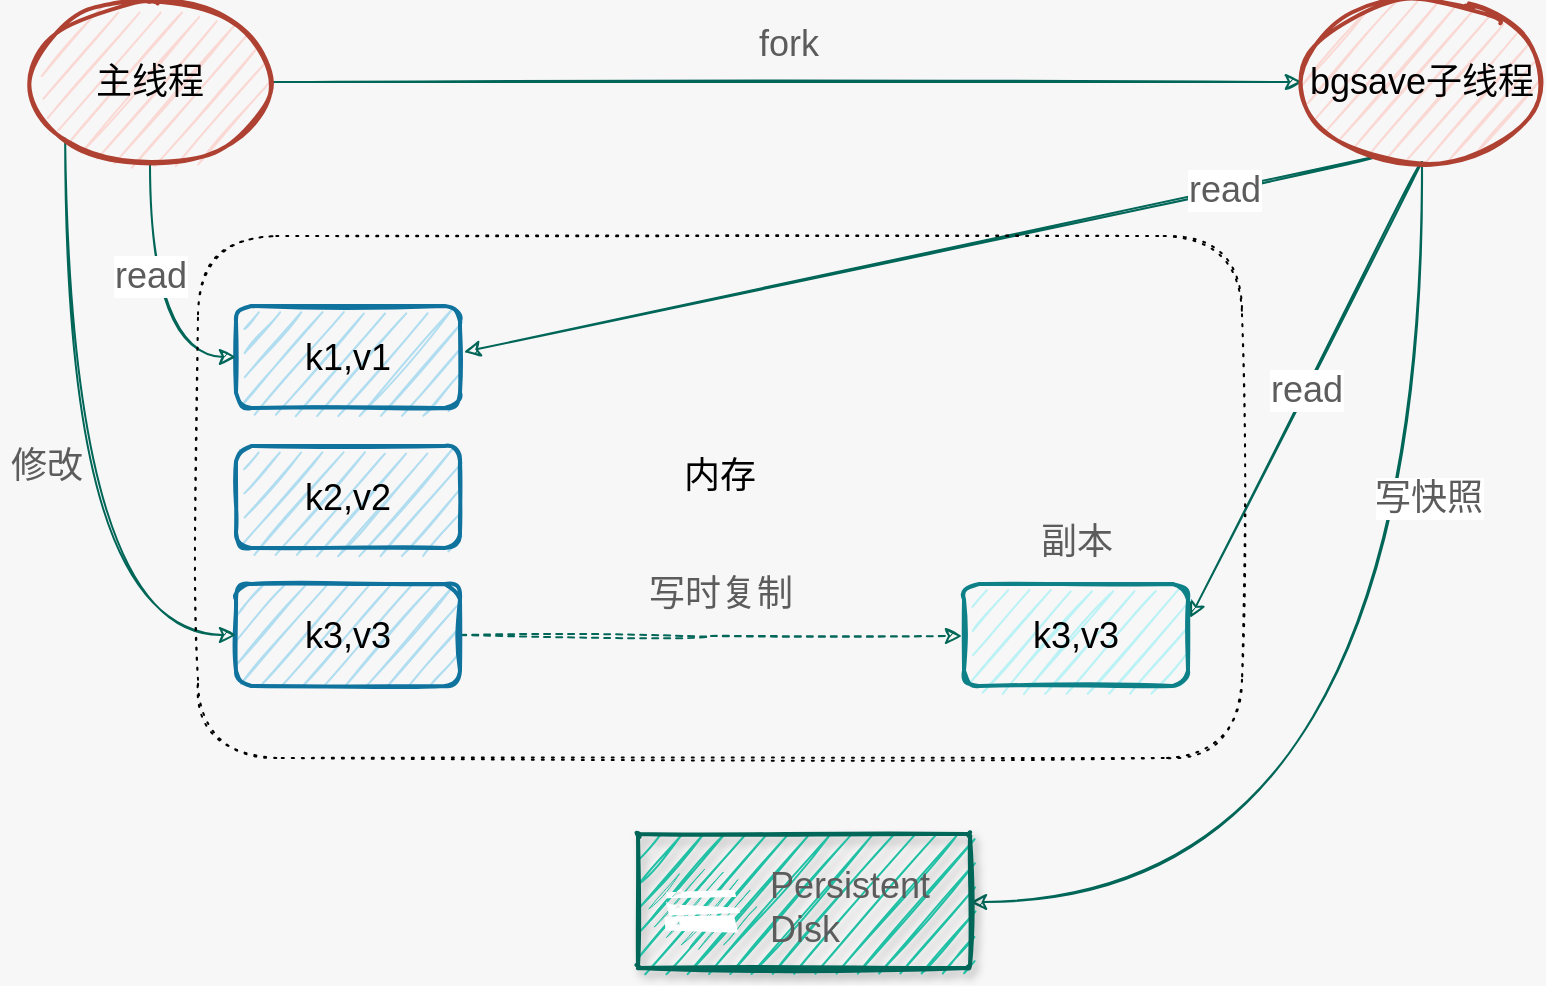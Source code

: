 <mxfile version="14.2.7" type="github" pages="19">
  <diagram id="Ht1M8jgEwFfnCIfOTk4-" name="Page-1">
    <mxGraphModel dx="946" dy="614" grid="1" gridSize="9" guides="1" tooltips="1" connect="1" arrows="1" fold="1" page="1" pageScale="1" pageWidth="1169" pageHeight="827" background="#F7F7F7" math="0" shadow="0">
      <root>
        <mxCell id="0" />
        <mxCell id="1" parent="0" />
        <mxCell id="gujRcCWIBDEGuzVIZGDQ-25" value="&lt;font style=&quot;font-size: 18px&quot;&gt;read&lt;/font&gt;" style="edgeStyle=none;orthogonalLoop=1;jettySize=auto;html=1;exitX=0.317;exitY=0.963;exitDx=0;exitDy=0;entryX=1;entryY=0.5;entryDx=0;entryDy=0;strokeColor=#006658;fontColor=#5C5C5C;exitPerimeter=0;sketch=1;curved=1;" parent="1" source="gujRcCWIBDEGuzVIZGDQ-41" edge="1">
          <mxGeometry x="-0.662" relative="1" as="geometry">
            <mxPoint x="873" y="300" as="sourcePoint" />
            <mxPoint x="358" y="351" as="targetPoint" />
            <mxPoint as="offset" />
          </mxGeometry>
        </mxCell>
        <mxCell id="gujRcCWIBDEGuzVIZGDQ-4" value="fork" style="text;html=1;align=center;verticalAlign=middle;resizable=0;points=[];autosize=1;fontColor=#5C5C5C;fontSize=18;rounded=1;sketch=1;" parent="1" vertex="1">
          <mxGeometry x="500" y="187" width="40" height="20" as="geometry" />
        </mxCell>
        <mxCell id="gujRcCWIBDEGuzVIZGDQ-13" style="edgeStyle=orthogonalEdgeStyle;orthogonalLoop=1;jettySize=auto;html=1;exitX=1;exitY=0.5;exitDx=0;exitDy=0;dashed=1;strokeColor=#006658;fontColor=#5C5C5C;sketch=1;curved=1;" parent="1" source="gujRcCWIBDEGuzVIZGDQ-11" edge="1">
          <mxGeometry relative="1" as="geometry">
            <mxPoint x="607" y="493" as="targetPoint" />
          </mxGeometry>
        </mxCell>
        <mxCell id="gujRcCWIBDEGuzVIZGDQ-11" value="&lt;font style=&quot;font-size: 18px&quot;&gt;k3,v3&lt;/font&gt;" style="whiteSpace=wrap;html=1;fillColor=#b1ddf0;strokeColor=#10739e;rounded=1;strokeWidth=2;sketch=1;" parent="1" vertex="1">
          <mxGeometry x="244" y="467" width="112" height="51" as="geometry" />
        </mxCell>
        <mxCell id="gujRcCWIBDEGuzVIZGDQ-15" value="&lt;font style=&quot;font-size: 18px&quot;&gt;写时复制&lt;/font&gt;" style="text;html=1;align=center;verticalAlign=middle;resizable=0;points=[];autosize=1;fontColor=#5C5C5C;rounded=1;sketch=1;" parent="1" vertex="1">
          <mxGeometry x="445" y="462" width="82" height="20" as="geometry" />
        </mxCell>
        <mxCell id="gujRcCWIBDEGuzVIZGDQ-22" value="&lt;font style=&quot;font-size: 18px&quot;&gt;修改&lt;/font&gt;" style="text;html=1;align=center;verticalAlign=middle;resizable=0;points=[];autosize=1;fontColor=#5C5C5C;rounded=1;sketch=1;" parent="1" vertex="1">
          <mxGeometry x="126" y="398" width="46" height="20" as="geometry" />
        </mxCell>
        <mxCell id="gujRcCWIBDEGuzVIZGDQ-23" value="&lt;blockquote&gt;&lt;font style=&quot;font-size: 18px&quot;&gt;副本&lt;/font&gt;&lt;/blockquote&gt;" style="text;html=1;align=center;verticalAlign=middle;resizable=0;points=[];autosize=1;fontColor=#5C5C5C;rounded=1;sketch=1;" parent="1" vertex="1">
          <mxGeometry x="601" y="424" width="126" height="44" as="geometry" />
        </mxCell>
        <mxCell id="gujRcCWIBDEGuzVIZGDQ-36" value="&lt;font style=&quot;font-size: 18px&quot;&gt;k1,v1&lt;/font&gt;" style="whiteSpace=wrap;html=1;fillColor=#b1ddf0;strokeColor=#10739e;rounded=1;strokeWidth=2;sketch=1;" parent="1" vertex="1">
          <mxGeometry x="244" y="328" width="112" height="51" as="geometry" />
        </mxCell>
        <mxCell id="gujRcCWIBDEGuzVIZGDQ-37" value="&lt;font style=&quot;font-size: 18px&quot;&gt;k2,v2&lt;/font&gt;" style="whiteSpace=wrap;html=1;fillColor=#b1ddf0;strokeColor=#10739e;rounded=1;strokeWidth=2;sketch=1;" parent="1" vertex="1">
          <mxGeometry x="244" y="398" width="112" height="51" as="geometry" />
        </mxCell>
        <mxCell id="gujRcCWIBDEGuzVIZGDQ-42" style="edgeStyle=orthogonalEdgeStyle;orthogonalLoop=1;jettySize=auto;html=1;exitX=1;exitY=0.5;exitDx=0;exitDy=0;entryX=0;entryY=0.5;entryDx=0;entryDy=0;strokeColor=#006658;fillColor=#21C0A5;fontColor=#5C5C5C;sketch=1;curved=1;" parent="1" source="gujRcCWIBDEGuzVIZGDQ-38" target="gujRcCWIBDEGuzVIZGDQ-41" edge="1">
          <mxGeometry relative="1" as="geometry" />
        </mxCell>
        <mxCell id="gujRcCWIBDEGuzVIZGDQ-43" value="&lt;font style=&quot;font-size: 18px&quot;&gt;read&lt;/font&gt;" style="edgeStyle=orthogonalEdgeStyle;orthogonalLoop=1;jettySize=auto;html=1;entryX=0;entryY=0.5;entryDx=0;entryDy=0;strokeColor=#006658;fillColor=#21C0A5;fontColor=#5C5C5C;sketch=1;curved=1;" parent="1" source="gujRcCWIBDEGuzVIZGDQ-38" target="gujRcCWIBDEGuzVIZGDQ-36" edge="1">
          <mxGeometry x="-0.189" relative="1" as="geometry">
            <Array as="points">
              <mxPoint x="201" y="354" />
            </Array>
            <mxPoint as="offset" />
          </mxGeometry>
        </mxCell>
        <mxCell id="gujRcCWIBDEGuzVIZGDQ-51" style="edgeStyle=orthogonalEdgeStyle;orthogonalLoop=1;jettySize=auto;html=1;exitX=0;exitY=1;exitDx=0;exitDy=0;entryX=0;entryY=0.5;entryDx=0;entryDy=0;strokeColor=#006658;fillColor=#21C0A5;fontColor=#5C5C5C;sketch=1;curved=1;" parent="1" source="gujRcCWIBDEGuzVIZGDQ-38" target="gujRcCWIBDEGuzVIZGDQ-11" edge="1">
          <mxGeometry relative="1" as="geometry" />
        </mxCell>
        <mxCell id="gujRcCWIBDEGuzVIZGDQ-38" value="&lt;font style=&quot;font-size: 18px&quot;&gt;主线程&lt;/font&gt;" style="ellipse;whiteSpace=wrap;html=1;strokeColor=#ae4132;fillColor=#fad9d5;rounded=1;strokeWidth=2;sketch=1;" parent="1" vertex="1">
          <mxGeometry x="141" y="176" width="120" height="80" as="geometry" />
        </mxCell>
        <mxCell id="gujRcCWIBDEGuzVIZGDQ-45" style="edgeStyle=orthogonalEdgeStyle;orthogonalLoop=1;jettySize=auto;html=1;exitX=0.5;exitY=1;exitDx=0;exitDy=0;strokeColor=#006658;fillColor=#21C0A5;fontColor=#5C5C5C;sketch=1;curved=1;" parent="1" source="gujRcCWIBDEGuzVIZGDQ-41" target="gujRcCWIBDEGuzVIZGDQ-46" edge="1">
          <mxGeometry relative="1" as="geometry">
            <mxPoint x="535" y="629" as="targetPoint" />
            <Array as="points">
              <mxPoint x="837" y="626" />
            </Array>
          </mxGeometry>
        </mxCell>
        <mxCell id="gujRcCWIBDEGuzVIZGDQ-49" value="&lt;font style=&quot;font-size: 18px&quot;&gt;写快照&lt;/font&gt;" style="edgeLabel;html=1;align=center;verticalAlign=middle;resizable=0;points=[];fontColor=#5C5C5C;rounded=1;sketch=1;" parent="gujRcCWIBDEGuzVIZGDQ-45" vertex="1" connectable="0">
          <mxGeometry x="-0.436" y="3" relative="1" as="geometry">
            <mxPoint as="offset" />
          </mxGeometry>
        </mxCell>
        <mxCell id="gujRcCWIBDEGuzVIZGDQ-48" value="&lt;font style=&quot;font-size: 18px&quot;&gt;read&lt;/font&gt;" style="orthogonalLoop=1;jettySize=auto;html=1;exitX=0.5;exitY=1;exitDx=0;exitDy=0;strokeColor=#006658;fillColor=#21C0A5;fontColor=#5C5C5C;sketch=1;curved=1;" parent="1" source="gujRcCWIBDEGuzVIZGDQ-41" edge="1">
          <mxGeometry relative="1" as="geometry">
            <mxPoint x="721" y="484" as="targetPoint" />
          </mxGeometry>
        </mxCell>
        <mxCell id="gujRcCWIBDEGuzVIZGDQ-41" value="&lt;font style=&quot;font-size: 18px&quot;&gt;bgsave子线程&lt;/font&gt;" style="ellipse;whiteSpace=wrap;html=1;strokeColor=#ae4132;fillColor=#fad9d5;rounded=1;strokeWidth=2;sketch=1;" parent="1" vertex="1">
          <mxGeometry x="777" y="176" width="120" height="80" as="geometry" />
        </mxCell>
        <mxCell id="gujRcCWIBDEGuzVIZGDQ-44" value="&lt;font style=&quot;font-size: 18px&quot;&gt;k3,v3&lt;/font&gt;" style="whiteSpace=wrap;html=1;strokeColor=#0e8088;rounded=1;strokeWidth=2;fillColor=#BBF2F5;sketch=1;" parent="1" vertex="1">
          <mxGeometry x="608" y="467" width="112" height="51" as="geometry" />
        </mxCell>
        <mxCell id="gujRcCWIBDEGuzVIZGDQ-46" value="" style="strokeColor=#006658;shadow=1;strokeWidth=2;absoluteArcSize=1;arcSize=2;fillColor=#21C0A5;fontColor=#5C5C5C;rounded=1;sketch=1;" parent="1" vertex="1">
          <mxGeometry x="445" y="592" width="166" height="67" as="geometry" />
        </mxCell>
        <mxCell id="gujRcCWIBDEGuzVIZGDQ-47" value="&lt;font style=&quot;font-size: 18px&quot;&gt;Persistent&lt;br&gt;Disk&lt;/font&gt;" style="dashed=0;connectable=0;html=1;fillColor=#21C0A5;strokeColor=none;shape=mxgraph.gcp2.persistent_disk_snapshot;part=1;labelPosition=right;verticalLabelPosition=middle;align=left;verticalAlign=middle;spacingLeft=5;fontSize=12;fontColor=#5C5C5C;rounded=1;sketch=1;" parent="gujRcCWIBDEGuzVIZGDQ-46" vertex="1">
          <mxGeometry y="0.5" width="54" height="39.5" relative="1" as="geometry">
            <mxPoint x="5" y="-16" as="offset" />
          </mxGeometry>
        </mxCell>
        <mxCell id="gujRcCWIBDEGuzVIZGDQ-52" value="&lt;font style=&quot;font-size: 18px&quot;&gt;内存&lt;br&gt;&lt;br&gt;&lt;/font&gt;" style="rounded=1;whiteSpace=wrap;html=1;sketch=1;strokeWidth=1;fillColor=none;dashed=1;dashPattern=1 4;" parent="1" vertex="1">
          <mxGeometry x="225" y="293" width="522" height="261" as="geometry" />
        </mxCell>
      </root>
    </mxGraphModel>
  </diagram>
  <diagram id="5dIfOBIl1GBnEeuLO6RK" name="Page-2">
    <mxGraphModel dx="946" dy="614" grid="1" gridSize="10" guides="1" tooltips="1" connect="1" arrows="1" fold="1" page="1" pageScale="1" pageWidth="413" pageHeight="291" math="0" shadow="0">
      <root>
        <mxCell id="0o_elFvpESfyr6hmDg9E-0" />
        <mxCell id="0o_elFvpESfyr6hmDg9E-1" parent="0o_elFvpESfyr6hmDg9E-0" />
        <mxCell id="0o_elFvpESfyr6hmDg9E-5" style="orthogonalLoop=1;jettySize=auto;html=1;exitX=0.5;exitY=1;exitDx=0;exitDy=0;strokeColor=#006658;fontColor=#5C5C5C;curved=1;" parent="0o_elFvpESfyr6hmDg9E-1" source="0o_elFvpESfyr6hmDg9E-2" edge="1">
          <mxGeometry relative="1" as="geometry">
            <mxPoint x="408.0" y="430.759" as="targetPoint" />
            <Array as="points">
              <mxPoint x="430" y="430" />
            </Array>
          </mxGeometry>
        </mxCell>
        <mxCell id="0o_elFvpESfyr6hmDg9E-10" style="edgeStyle=none;orthogonalLoop=1;jettySize=auto;html=1;exitX=0.5;exitY=1;exitDx=0;exitDy=0;strokeColor=#006658;fontColor=#5C5C5C;curved=1;" parent="0o_elFvpESfyr6hmDg9E-1" source="0o_elFvpESfyr6hmDg9E-2" target="0o_elFvpESfyr6hmDg9E-6" edge="1">
          <mxGeometry relative="1" as="geometry" />
        </mxCell>
        <mxCell id="0o_elFvpESfyr6hmDg9E-2" value="&lt;font style=&quot;font-size: 25px&quot; face=&quot;Comic Sans MS&quot;&gt;Redis&lt;/font&gt;" style="whiteSpace=wrap;html=1;strokeWidth=2;strokeColor=#B20000;fontColor=#ffffff;fillColor=#FF3333;rounded=1;" parent="0o_elFvpESfyr6hmDg9E-1" vertex="1">
          <mxGeometry x="450" y="110" width="230" height="100" as="geometry" />
        </mxCell>
        <mxCell id="0o_elFvpESfyr6hmDg9E-6" value="" style="pointerEvents=1;shadow=0;dashed=0;html=1;strokeColor=none;fillColor=#21C0A5;aspect=fixed;labelPosition=center;verticalLabelPosition=bottom;verticalAlign=top;align=center;outlineConnect=0;shape=mxgraph.vvd.disk;fontColor=#5C5C5C;rounded=1;" parent="0o_elFvpESfyr6hmDg9E-1" vertex="1">
          <mxGeometry x="808" y="368" width="112" height="160" as="geometry" />
        </mxCell>
        <mxCell id="0o_elFvpESfyr6hmDg9E-14" value="&lt;font style=&quot;font-size: 22px&quot;&gt;&lt;b&gt;1. 执行写操作到内存&lt;/b&gt;&lt;/font&gt;" style="text;html=1;strokeColor=none;fillColor=none;align=center;verticalAlign=middle;whiteSpace=wrap;fontColor=#5C5C5C;rounded=1;" parent="0o_elFvpESfyr6hmDg9E-1" vertex="1">
          <mxGeometry x="280" y="300" width="198" height="20" as="geometry" />
        </mxCell>
        <mxCell id="0o_elFvpESfyr6hmDg9E-15" value="&lt;font style=&quot;font-size: 23px&quot;&gt;&lt;b&gt;2. 记日志&lt;/b&gt;&lt;/font&gt;" style="text;html=1;strokeColor=none;fillColor=none;align=center;verticalAlign=middle;whiteSpace=wrap;fontColor=#5C5C5C;rounded=1;" parent="0o_elFvpESfyr6hmDg9E-1" vertex="1">
          <mxGeometry x="680" y="310" width="198" height="20" as="geometry" />
        </mxCell>
        <mxCell id="0o_elFvpESfyr6hmDg9E-18" value="" style="shape=image;html=1;verticalAlign=top;verticalLabelPosition=bottom;labelBackgroundColor=#ffffff;imageAspect=0;aspect=fixed;image=https://cdn1.iconfinder.com/data/icons/computer-hardware-cute-style-vol-2/52/ram__hardware__memory__memorycard__electronics__chip__technology-128.png;strokeColor=#006658;fillColor=#21C0A5;fontColor=#5C5C5C;rounded=1;" parent="0o_elFvpESfyr6hmDg9E-1" vertex="1">
          <mxGeometry x="210" y="349" width="198" height="198" as="geometry" />
        </mxCell>
      </root>
    </mxGraphModel>
  </diagram>
  <diagram id="VR7yOiWhCmAujs4RZeKL" name="aof-file">
    <mxGraphModel dx="946" dy="614" grid="1" gridSize="10" guides="1" tooltips="1" connect="1" arrows="1" fold="1" page="1" pageScale="1" pageWidth="413" pageHeight="291" background="none" math="0" shadow="0">
      <root>
        <mxCell id="GWesP8Y1Yqta4yuz0h0V-0" />
        <mxCell id="GWesP8Y1Yqta4yuz0h0V-1" parent="GWesP8Y1Yqta4yuz0h0V-0" />
        <mxCell id="GWesP8Y1Yqta4yuz0h0V-7" style="edgeStyle=orthogonalEdgeStyle;rounded=1;orthogonalLoop=1;jettySize=auto;html=1;exitX=1;exitY=0.5;exitDx=0;exitDy=0;entryX=0.5;entryY=1;entryDx=0;entryDy=0;strokeColor=#E07A5F;fillColor=#F2CC8F;fontColor=#393C56;sketch=1;labelBackgroundColor=#F4F1DE;" parent="GWesP8Y1Yqta4yuz0h0V-1" source="GWesP8Y1Yqta4yuz0h0V-2" target="GWesP8Y1Yqta4yuz0h0V-4" edge="1">
          <mxGeometry relative="1" as="geometry" />
        </mxCell>
        <mxCell id="GWesP8Y1Yqta4yuz0h0V-2" value="&lt;font face=&quot;Comic Sans MS&quot; style=&quot;font-size: 18px&quot;&gt;Redis&lt;/font&gt;" style="rounded=1;whiteSpace=wrap;html=1;strokeWidth=2;fillColor=#f8cecc;strokeColor=#b85450;sketch=1;" parent="GWesP8Y1Yqta4yuz0h0V-1" vertex="1">
          <mxGeometry x="80" y="253.75" width="120" height="60" as="geometry" />
        </mxCell>
        <mxCell id="GWesP8Y1Yqta4yuz0h0V-4" value="" style="rounded=1;whiteSpace=wrap;html=1;strokeWidth=2;rotation=90;fillColor=#F2CC8F;strokeColor=#E07A5F;fontColor=#393C56;sketch=1;" parent="GWesP8Y1Yqta4yuz0h0V-1" vertex="1">
          <mxGeometry x="305" y="220" width="357.5" height="127.5" as="geometry" />
        </mxCell>
        <mxCell id="GWesP8Y1Yqta4yuz0h0V-5" value="&lt;font style=&quot;font-size: 18px&quot; face=&quot;Comic Sans MS&quot;&gt;AOF 文件&lt;/font&gt;" style="text;html=1;align=center;verticalAlign=middle;resizable=0;points=[];autosize=1;fontColor=#393C56;sketch=1;" parent="GWesP8Y1Yqta4yuz0h0V-1" vertex="1">
          <mxGeometry x="433.75" y="70" width="100" height="20" as="geometry" />
        </mxCell>
        <mxCell id="GWesP8Y1Yqta4yuz0h0V-6" value="&lt;font face=&quot;Comic Sans MS&quot;&gt;&lt;span style=&quot;font-size: 22px&quot;&gt;*2&lt;br&gt;$6&lt;br&gt;SELECT&lt;br&gt;$1&lt;br&gt;0&lt;br&gt;*3&lt;br&gt;$3&lt;br&gt;set&lt;br&gt;$2&lt;br&gt;k1&lt;br&gt;$2&lt;br&gt;v1&lt;/span&gt;&lt;/font&gt;" style="text;html=1;strokeColor=none;fillColor=none;align=center;verticalAlign=middle;whiteSpace=wrap;rounded=0;fontColor=#393C56;sketch=1;" parent="GWesP8Y1Yqta4yuz0h0V-1" vertex="1">
          <mxGeometry x="450" y="172.5" width="60" height="230" as="geometry" />
        </mxCell>
        <mxCell id="GWesP8Y1Yqta4yuz0h0V-8" value="&lt;font style=&quot;font-size: 18px&quot; face=&quot;Comic Sans MS&quot;&gt;set k1 v1&lt;/font&gt;" style="text;html=1;align=center;verticalAlign=middle;resizable=0;points=[];autosize=1;fontColor=#393C56;sketch=1;" parent="GWesP8Y1Yqta4yuz0h0V-1" vertex="1">
          <mxGeometry x="265" y="260" width="90" height="20" as="geometry" />
        </mxCell>
      </root>
    </mxGraphModel>
  </diagram>
  <diagram id="O2WxoxHyuxs-o0KMjh8I" name="redis-rdb-summary">
    <mxGraphModel dx="946" dy="614" grid="1" gridSize="10" guides="1" tooltips="1" connect="1" arrows="1" fold="1" page="1" pageScale="1" pageWidth="583" pageHeight="413" math="0" shadow="0">
      <root>
        <mxCell id="32zSpAURgfXAh9ji_Km0-0" />
        <mxCell id="32zSpAURgfXAh9ji_Km0-1" parent="32zSpAURgfXAh9ji_Km0-0" />
        <mxCell id="JxX27YgFz_he9blGEhF8-2" style="edgeStyle=orthogonalEdgeStyle;rounded=0;orthogonalLoop=1;jettySize=auto;html=1;exitX=0.984;exitY=0.367;exitDx=0;exitDy=0;entryX=0.055;entryY=0.227;entryDx=0;entryDy=0;entryPerimeter=0;exitPerimeter=0;curved=1;strokeWidth=2;sketch=1;strokeColor=#60E696;fontColor=#095C86;" parent="32zSpAURgfXAh9ji_Km0-1" source="JxX27YgFz_he9blGEhF8-0" target="JxX27YgFz_he9blGEhF8-1" edge="1">
          <mxGeometry relative="1" as="geometry">
            <Array as="points">
              <mxPoint x="166" y="160" />
              <mxPoint x="435" y="160" />
            </Array>
          </mxGeometry>
        </mxCell>
        <mxCell id="JxX27YgFz_he9blGEhF8-5" value="&lt;font face=&quot;Comic Sans MS&quot; style=&quot;font-size: 17px&quot;&gt;rdbSave&lt;/font&gt;" style="edgeLabel;html=1;align=center;verticalAlign=middle;resizable=0;points=[];sketch=1;fontColor=#095C86;" parent="JxX27YgFz_he9blGEhF8-2" vertex="1" connectable="0">
          <mxGeometry x="0.003" y="1" relative="1" as="geometry">
            <mxPoint x="11.98" as="offset" />
          </mxGeometry>
        </mxCell>
        <mxCell id="JxX27YgFz_he9blGEhF8-0" value="&lt;font face=&quot;Comic Sans MS&quot; style=&quot;font-size: 18px&quot;&gt;内存中的数据&lt;/font&gt;" style="ellipse;whiteSpace=wrap;html=1;aspect=fixed;strokeWidth=2;fillColor=#d5e8d4;strokeColor=#82b366;sketch=1;" parent="32zSpAURgfXAh9ji_Km0-1" vertex="1">
          <mxGeometry x="80" y="153" width="87" height="87" as="geometry" />
        </mxCell>
        <mxCell id="JxX27YgFz_he9blGEhF8-4" value="&lt;span style=&quot;font-family: &amp;#34;comic sans ms&amp;#34; ; font-size: 17px&quot;&gt;rdbLoad&lt;/span&gt;" style="edgeStyle=orthogonalEdgeStyle;rounded=0;orthogonalLoop=1;jettySize=auto;html=1;exitX=0;exitY=1;exitDx=0;exitDy=0;curved=1;entryX=0.969;entryY=0.695;entryDx=0;entryDy=0;entryPerimeter=0;strokeWidth=2;sketch=1;fontColor=#095C86;strokeColor=#FF33FF;" parent="32zSpAURgfXAh9ji_Km0-1" source="JxX27YgFz_he9blGEhF8-1" target="JxX27YgFz_he9blGEhF8-0" edge="1">
          <mxGeometry relative="1" as="geometry">
            <mxPoint x="320" y="260" as="targetPoint" />
            <Array as="points">
              <mxPoint x="443" y="240" />
              <mxPoint x="420" y="240" />
              <mxPoint x="420" y="250" />
              <mxPoint x="164" y="250" />
            </Array>
          </mxGeometry>
        </mxCell>
        <mxCell id="JxX27YgFz_he9blGEhF8-1" value="&lt;font face=&quot;Comic Sans MS&quot; style=&quot;font-size: 18px&quot;&gt;磁盘中的RDB文件&lt;/font&gt;" style="ellipse;whiteSpace=wrap;html=1;aspect=fixed;strokeWidth=2;fillColor=#F694C1;strokeColor=#AF45ED;sketch=1;fontColor=#095C86;" parent="32zSpAURgfXAh9ji_Km0-1" vertex="1">
          <mxGeometry x="430" y="150" width="90" height="90" as="geometry" />
        </mxCell>
      </root>
    </mxGraphModel>
  </diagram>
  <diagram id="SJYUa7fa9v2kcROzFQfj" name="mix-persistence">
    <mxGraphModel dx="946" dy="614" grid="1" gridSize="10" guides="1" tooltips="1" connect="1" arrows="1" fold="1" page="1" pageScale="1" pageWidth="413" pageHeight="291" background="none" math="0" shadow="0">
      <root>
        <mxCell id="YhA_dc8GUvkG6ndhoVpm-0" />
        <mxCell id="YhA_dc8GUvkG6ndhoVpm-1" parent="YhA_dc8GUvkG6ndhoVpm-0" />
        <mxCell id="YhA_dc8GUvkG6ndhoVpm-4" value="&lt;font face=&quot;Comic Sans MS&quot; style=&quot;font-size: 17px&quot;&gt;k1&lt;/font&gt;" style="whiteSpace=wrap;html=1;strokeColor=#E07A5F;fillColor=#F2CC8F;fontColor=#393C56;sketch=1;rounded=1;" parent="YhA_dc8GUvkG6ndhoVpm-1" vertex="1">
          <mxGeometry x="240" y="160" width="60" height="40" as="geometry" />
        </mxCell>
        <mxCell id="YhA_dc8GUvkG6ndhoVpm-5" value="&lt;span style=&quot;font-family: &amp;#34;comic sans ms&amp;#34; ; font-size: 17px&quot;&gt;k2&lt;/span&gt;" style="whiteSpace=wrap;html=1;strokeColor=#E07A5F;fillColor=#F2CC8F;fontColor=#393C56;sketch=1;rounded=1;" parent="YhA_dc8GUvkG6ndhoVpm-1" vertex="1">
          <mxGeometry x="300" y="160" width="60" height="40" as="geometry" />
        </mxCell>
        <mxCell id="YhA_dc8GUvkG6ndhoVpm-6" value="&lt;span style=&quot;font-family: &amp;#34;comic sans ms&amp;#34; ; font-size: 17px&quot;&gt;k3&lt;/span&gt;" style="whiteSpace=wrap;html=1;strokeColor=#E07A5F;fillColor=#F2CC8F;fontColor=#393C56;sketch=1;rounded=1;" parent="YhA_dc8GUvkG6ndhoVpm-1" vertex="1">
          <mxGeometry x="360" y="160" width="60" height="40" as="geometry" />
        </mxCell>
        <mxCell id="YhA_dc8GUvkG6ndhoVpm-7" value="&lt;span style=&quot;font-family: &amp;#34;comic sans ms&amp;#34; ; font-size: 17px&quot;&gt;k4&lt;/span&gt;" style="whiteSpace=wrap;html=1;strokeColor=#E07A5F;fillColor=#F2CC8F;fontColor=#393C56;sketch=1;rounded=1;" parent="YhA_dc8GUvkG6ndhoVpm-1" vertex="1">
          <mxGeometry x="420" y="160" width="60" height="40" as="geometry" />
        </mxCell>
        <mxCell id="YhA_dc8GUvkG6ndhoVpm-8" value="&lt;span style=&quot;font-family: &amp;#34;comic sans ms&amp;#34; ; font-size: 17px&quot;&gt;k5&lt;/span&gt;" style="whiteSpace=wrap;html=1;strokeColor=#E07A5F;fillColor=#F2CC8F;fontColor=#393C56;sketch=1;rounded=1;" parent="YhA_dc8GUvkG6ndhoVpm-1" vertex="1">
          <mxGeometry x="480" y="160" width="60" height="40" as="geometry" />
        </mxCell>
        <mxCell id="YhA_dc8GUvkG6ndhoVpm-9" value="&lt;span style=&quot;font-family: &amp;#34;comic sans ms&amp;#34; ; font-size: 17px&quot;&gt;k6&lt;/span&gt;" style="whiteSpace=wrap;html=1;strokeColor=#E07A5F;fillColor=#F2CC8F;fontColor=#393C56;sketch=1;rounded=1;" parent="YhA_dc8GUvkG6ndhoVpm-1" vertex="1">
          <mxGeometry x="540" y="160" width="60" height="40" as="geometry" />
        </mxCell>
        <mxCell id="YhA_dc8GUvkG6ndhoVpm-10" value="&lt;span style=&quot;font-family: &amp;#34;comic sans ms&amp;#34; ; font-size: 17px&quot;&gt;k7&lt;/span&gt;" style="whiteSpace=wrap;html=1;strokeColor=#E07A5F;fillColor=#F2CC8F;fontColor=#393C56;sketch=1;rounded=1;" parent="YhA_dc8GUvkG6ndhoVpm-1" vertex="1">
          <mxGeometry x="600" y="160" width="60" height="40" as="geometry" />
        </mxCell>
        <mxCell id="YhA_dc8GUvkG6ndhoVpm-11" value="&lt;span style=&quot;font-family: &amp;#34;comic sans ms&amp;#34; ; font-size: 17px&quot;&gt;k8&lt;/span&gt;" style="whiteSpace=wrap;html=1;strokeColor=#E07A5F;fillColor=#F2CC8F;fontColor=#393C56;sketch=1;rounded=1;" parent="YhA_dc8GUvkG6ndhoVpm-1" vertex="1">
          <mxGeometry x="660" y="160" width="60" height="40" as="geometry" />
        </mxCell>
        <mxCell id="YhA_dc8GUvkG6ndhoVpm-12" value="&lt;font face=&quot;Comic Sans MS&quot; size=&quot;1&quot;&gt;&lt;b style=&quot;font-size: 15px&quot;&gt;第一次全量快照时的数据&lt;/b&gt;&lt;/font&gt;" style="text;html=1;strokeColor=none;fillColor=none;align=center;verticalAlign=middle;whiteSpace=wrap;fontColor=#393C56;sketch=1;rounded=1;" parent="YhA_dc8GUvkG6ndhoVpm-1" vertex="1">
          <mxGeometry x="110" y="170" width="100" height="20" as="geometry" />
        </mxCell>
        <mxCell id="YhA_dc8GUvkG6ndhoVpm-13" value="&lt;font face=&quot;Comic Sans MS&quot; style=&quot;font-size: 17px&quot;&gt;k1&lt;/font&gt;" style="whiteSpace=wrap;html=1;strokeColor=#E07A5F;fillColor=#F2CC8F;fontColor=#393C56;sketch=1;rounded=1;" parent="YhA_dc8GUvkG6ndhoVpm-1" vertex="1">
          <mxGeometry x="240" y="290" width="60" height="40" as="geometry" />
        </mxCell>
        <mxCell id="YhA_dc8GUvkG6ndhoVpm-14" value="&lt;span style=&quot;font-family: &amp;#34;comic sans ms&amp;#34; ; font-size: 17px&quot;&gt;k2&lt;/span&gt;" style="whiteSpace=wrap;html=1;strokeColor=#E07A5F;fillColor=#F2CC8F;fontColor=#393C56;sketch=1;rounded=1;" parent="YhA_dc8GUvkG6ndhoVpm-1" vertex="1">
          <mxGeometry x="300" y="290" width="60" height="40" as="geometry" />
        </mxCell>
        <mxCell id="YhA_dc8GUvkG6ndhoVpm-15" value="&lt;span style=&quot;font-family: &amp;#34;comic sans ms&amp;#34; ; font-size: 17px&quot;&gt;k3&lt;/span&gt;" style="whiteSpace=wrap;html=1;strokeColor=#E07A5F;fillColor=#F2CC8F;fontColor=#393C56;sketch=1;rounded=1;" parent="YhA_dc8GUvkG6ndhoVpm-1" vertex="1">
          <mxGeometry x="360" y="290" width="60" height="40" as="geometry" />
        </mxCell>
        <mxCell id="YhA_dc8GUvkG6ndhoVpm-16" value="&lt;span style=&quot;font-family: &amp;#34;comic sans ms&amp;#34; ; font-size: 17px&quot;&gt;k4&lt;/span&gt;" style="whiteSpace=wrap;html=1;strokeColor=#0e8088;fillColor=#b0e3e6;sketch=1;rounded=1;" parent="YhA_dc8GUvkG6ndhoVpm-1" vertex="1">
          <mxGeometry x="420" y="290" width="60" height="40" as="geometry" />
        </mxCell>
        <mxCell id="YhA_dc8GUvkG6ndhoVpm-17" value="&lt;span style=&quot;font-family: &amp;#34;comic sans ms&amp;#34; ; font-size: 17px&quot;&gt;k5&lt;/span&gt;" style="whiteSpace=wrap;html=1;strokeColor=#E07A5F;fillColor=#F2CC8F;fontColor=#393C56;sketch=1;rounded=1;" parent="YhA_dc8GUvkG6ndhoVpm-1" vertex="1">
          <mxGeometry x="480" y="290" width="60" height="40" as="geometry" />
        </mxCell>
        <mxCell id="YhA_dc8GUvkG6ndhoVpm-18" value="&lt;span style=&quot;font-family: &amp;#34;comic sans ms&amp;#34; ; font-size: 17px&quot;&gt;k6&lt;/span&gt;" style="whiteSpace=wrap;html=1;strokeColor=#E07A5F;fillColor=#F2CC8F;fontColor=#393C56;sketch=1;rounded=1;" parent="YhA_dc8GUvkG6ndhoVpm-1" vertex="1">
          <mxGeometry x="540" y="290" width="60" height="40" as="geometry" />
        </mxCell>
        <mxCell id="YhA_dc8GUvkG6ndhoVpm-19" value="&lt;span style=&quot;font-family: &amp;#34;comic sans ms&amp;#34; ; font-size: 17px&quot;&gt;k7&lt;/span&gt;" style="whiteSpace=wrap;html=1;strokeColor=#E07A5F;fillColor=#F2CC8F;fontColor=#393C56;sketch=1;rounded=1;" parent="YhA_dc8GUvkG6ndhoVpm-1" vertex="1">
          <mxGeometry x="600" y="290" width="60" height="40" as="geometry" />
        </mxCell>
        <mxCell id="YhA_dc8GUvkG6ndhoVpm-22" style="edgeStyle=orthogonalEdgeStyle;orthogonalLoop=1;jettySize=auto;html=1;exitX=1;exitY=0.5;exitDx=0;exitDy=0;strokeColor=#E07A5F;fillColor=#F2CC8F;fontColor=#393C56;labelBackgroundColor=#F4F1DE;sketch=1;curved=1;" parent="YhA_dc8GUvkG6ndhoVpm-1" source="YhA_dc8GUvkG6ndhoVpm-20" target="YhA_dc8GUvkG6ndhoVpm-23" edge="1">
          <mxGeometry relative="1" as="geometry">
            <mxPoint x="800" y="310" as="targetPoint" />
          </mxGeometry>
        </mxCell>
        <mxCell id="YhA_dc8GUvkG6ndhoVpm-20" value="&lt;span style=&quot;font-family: &amp;#34;comic sans ms&amp;#34; ; font-size: 17px&quot;&gt;k8&lt;/span&gt;" style="whiteSpace=wrap;html=1;strokeColor=#E07A5F;fillColor=#F2CC8F;fontColor=#393C56;sketch=1;rounded=1;" parent="YhA_dc8GUvkG6ndhoVpm-1" vertex="1">
          <mxGeometry x="660" y="290" width="60" height="40" as="geometry" />
        </mxCell>
        <mxCell id="YhA_dc8GUvkG6ndhoVpm-21" value="&lt;font face=&quot;Comic Sans MS&quot; size=&quot;1&quot;&gt;&lt;b style=&quot;font-size: 15px&quot;&gt;T1 时刻操作数据&lt;/b&gt;&lt;/font&gt;" style="text;html=1;strokeColor=none;fillColor=none;align=center;verticalAlign=middle;whiteSpace=wrap;fontColor=#393C56;sketch=1;rounded=1;" parent="YhA_dc8GUvkG6ndhoVpm-1" vertex="1">
          <mxGeometry x="110" y="300" width="100" height="20" as="geometry" />
        </mxCell>
        <mxCell id="YhA_dc8GUvkG6ndhoVpm-23" value="&lt;font style=&quot;font-size: 15px&quot; face=&quot;Comic Sans MS&quot;&gt;修改 k4&lt;/font&gt;" style="whiteSpace=wrap;html=1;aspect=fixed;fillColor=#b0e3e6;strokeColor=#0e8088;sketch=1;rounded=1;" parent="YhA_dc8GUvkG6ndhoVpm-1" vertex="1">
          <mxGeometry x="760" y="270" width="80" height="80" as="geometry" />
        </mxCell>
        <mxCell id="YhA_dc8GUvkG6ndhoVpm-24" value="&lt;font face=&quot;Comic Sans MS&quot; style=&quot;font-size: 14px&quot;&gt;AOF&lt;/font&gt;" style="text;html=1;align=center;verticalAlign=middle;resizable=0;points=[];autosize=1;fontColor=#393C56;sketch=1;rounded=1;" parent="YhA_dc8GUvkG6ndhoVpm-1" vertex="1">
          <mxGeometry x="775" y="240" width="50" height="20" as="geometry" />
        </mxCell>
        <mxCell id="YhA_dc8GUvkG6ndhoVpm-25" value="&lt;font face=&quot;Comic Sans MS&quot; style=&quot;font-size: 17px&quot;&gt;k1&lt;/font&gt;" style="whiteSpace=wrap;html=1;strokeColor=#E07A5F;fillColor=#F2CC8F;fontColor=#393C56;sketch=1;rounded=1;" parent="YhA_dc8GUvkG6ndhoVpm-1" vertex="1">
          <mxGeometry x="240" y="440" width="60" height="40" as="geometry" />
        </mxCell>
        <mxCell id="YhA_dc8GUvkG6ndhoVpm-26" value="&lt;span style=&quot;font-family: &amp;#34;comic sans ms&amp;#34; ; font-size: 17px&quot;&gt;k2&lt;/span&gt;" style="whiteSpace=wrap;html=1;strokeColor=#E07A5F;fillColor=#F2CC8F;fontColor=#393C56;sketch=1;rounded=1;" parent="YhA_dc8GUvkG6ndhoVpm-1" vertex="1">
          <mxGeometry x="300" y="440" width="60" height="40" as="geometry" />
        </mxCell>
        <mxCell id="YhA_dc8GUvkG6ndhoVpm-27" value="&lt;span style=&quot;font-family: &amp;#34;comic sans ms&amp;#34; ; font-size: 17px&quot;&gt;k3&lt;/span&gt;" style="whiteSpace=wrap;html=1;strokeColor=#E07A5F;fillColor=#F2CC8F;fontColor=#393C56;sketch=1;rounded=1;" parent="YhA_dc8GUvkG6ndhoVpm-1" vertex="1">
          <mxGeometry x="360" y="440" width="60" height="40" as="geometry" />
        </mxCell>
        <mxCell id="YhA_dc8GUvkG6ndhoVpm-28" value="&lt;span style=&quot;font-family: &amp;#34;comic sans ms&amp;#34; ; font-size: 17px&quot;&gt;k4&lt;/span&gt;" style="whiteSpace=wrap;html=1;strokeColor=#996185;fillColor=#e6d0de;fillStyle=auto;gradientColor=#d5739d;sketch=1;rounded=1;" parent="YhA_dc8GUvkG6ndhoVpm-1" vertex="1">
          <mxGeometry x="420" y="440" width="60" height="40" as="geometry" />
        </mxCell>
        <mxCell id="YhA_dc8GUvkG6ndhoVpm-29" value="&lt;span style=&quot;font-family: &amp;#34;comic sans ms&amp;#34; ; font-size: 17px&quot;&gt;k5&lt;/span&gt;" style="whiteSpace=wrap;html=1;strokeColor=#996185;fillColor=#e6d0de;gradientColor=#d5739d;sketch=1;rounded=1;" parent="YhA_dc8GUvkG6ndhoVpm-1" vertex="1">
          <mxGeometry x="480" y="440" width="60" height="40" as="geometry" />
        </mxCell>
        <mxCell id="YhA_dc8GUvkG6ndhoVpm-30" value="&lt;span style=&quot;font-family: &amp;#34;comic sans ms&amp;#34; ; font-size: 17px&quot;&gt;k6&lt;/span&gt;" style="whiteSpace=wrap;html=1;strokeColor=#996185;fillColor=#e6d0de;gradientColor=#d5739d;sketch=1;rounded=1;" parent="YhA_dc8GUvkG6ndhoVpm-1" vertex="1">
          <mxGeometry x="540" y="440" width="60" height="40" as="geometry" />
        </mxCell>
        <mxCell id="YhA_dc8GUvkG6ndhoVpm-31" value="&lt;span style=&quot;font-family: &amp;#34;comic sans ms&amp;#34; ; font-size: 17px&quot;&gt;k7&lt;/span&gt;" style="whiteSpace=wrap;html=1;strokeColor=#E07A5F;fillColor=#F2CC8F;fontColor=#393C56;sketch=1;rounded=1;" parent="YhA_dc8GUvkG6ndhoVpm-1" vertex="1">
          <mxGeometry x="600" y="440" width="60" height="40" as="geometry" />
        </mxCell>
        <mxCell id="YhA_dc8GUvkG6ndhoVpm-32" style="edgeStyle=orthogonalEdgeStyle;orthogonalLoop=1;jettySize=auto;html=1;exitX=1;exitY=0.5;exitDx=0;exitDy=0;strokeColor=#E07A5F;fillColor=#F2CC8F;fontColor=#393C56;labelBackgroundColor=#F4F1DE;sketch=1;curved=1;" parent="YhA_dc8GUvkG6ndhoVpm-1" source="YhA_dc8GUvkG6ndhoVpm-33" target="YhA_dc8GUvkG6ndhoVpm-35" edge="1">
          <mxGeometry relative="1" as="geometry">
            <mxPoint x="800" y="460" as="targetPoint" />
          </mxGeometry>
        </mxCell>
        <mxCell id="YhA_dc8GUvkG6ndhoVpm-33" value="&lt;span style=&quot;font-family: &amp;#34;comic sans ms&amp;#34; ; font-size: 17px&quot;&gt;k8&lt;/span&gt;" style="whiteSpace=wrap;html=1;strokeColor=#E07A5F;fillColor=#F2CC8F;fontColor=#393C56;sketch=1;rounded=1;" parent="YhA_dc8GUvkG6ndhoVpm-1" vertex="1">
          <mxGeometry x="660" y="440" width="60" height="40" as="geometry" />
        </mxCell>
        <mxCell id="YhA_dc8GUvkG6ndhoVpm-34" value="&lt;font face=&quot;Comic Sans MS&quot; size=&quot;1&quot;&gt;&lt;b style=&quot;font-size: 15px&quot;&gt;T2 时刻操作数据&lt;/b&gt;&lt;/font&gt;" style="text;html=1;strokeColor=none;fillColor=none;align=center;verticalAlign=middle;whiteSpace=wrap;fontColor=#393C56;sketch=1;rounded=1;" parent="YhA_dc8GUvkG6ndhoVpm-1" vertex="1">
          <mxGeometry x="110" y="450" width="100" height="20" as="geometry" />
        </mxCell>
        <mxCell id="YhA_dc8GUvkG6ndhoVpm-35" value="&lt;font style=&quot;font-size: 15px&quot; face=&quot;Comic Sans MS&quot;&gt;修改 k4&lt;br&gt;&lt;/font&gt;&lt;span style=&quot;font-family: &amp;#34;comic sans ms&amp;#34; ; font-size: 15px&quot;&gt;修改 k4&lt;br&gt;&lt;/span&gt;&lt;span style=&quot;font-family: &amp;#34;comic sans ms&amp;#34; ; font-size: 15px&quot;&gt;修改 k5&lt;br&gt;&lt;/span&gt;&lt;span style=&quot;font-family: &amp;#34;comic sans ms&amp;#34; ; font-size: 15px&quot;&gt;修改 k6&lt;/span&gt;&lt;font style=&quot;font-size: 15px&quot; face=&quot;Comic Sans MS&quot;&gt;&lt;br&gt;&lt;/font&gt;" style="whiteSpace=wrap;html=1;aspect=fixed;fillColor=#e6d0de;strokeColor=#996185;gradientColor=#d5739d;sketch=1;rounded=1;" parent="YhA_dc8GUvkG6ndhoVpm-1" vertex="1">
          <mxGeometry x="760" y="420" width="80" height="80" as="geometry" />
        </mxCell>
        <mxCell id="YhA_dc8GUvkG6ndhoVpm-36" value="&lt;font face=&quot;Comic Sans MS&quot; style=&quot;font-size: 14px&quot;&gt;AOF&lt;/font&gt;" style="text;html=1;align=center;verticalAlign=middle;resizable=0;points=[];autosize=1;fontColor=#393C56;sketch=1;rounded=1;" parent="YhA_dc8GUvkG6ndhoVpm-1" vertex="1">
          <mxGeometry x="775" y="390" width="50" height="20" as="geometry" />
        </mxCell>
        <mxCell id="YhA_dc8GUvkG6ndhoVpm-40" style="edgeStyle=orthogonalEdgeStyle;orthogonalLoop=1;jettySize=auto;html=1;entryX=0;entryY=0.5;entryDx=0;entryDy=0;strokeColor=#E07A5F;fillColor=#F2CC8F;fontColor=#393C56;labelBackgroundColor=#F4F1DE;sketch=1;curved=1;" parent="YhA_dc8GUvkG6ndhoVpm-1" source="YhA_dc8GUvkG6ndhoVpm-37" target="YhA_dc8GUvkG6ndhoVpm-38" edge="1">
          <mxGeometry relative="1" as="geometry" />
        </mxCell>
        <mxCell id="YhA_dc8GUvkG6ndhoVpm-37" value="&lt;font face=&quot;Comic Sans MS&quot; size=&quot;1&quot;&gt;&lt;b style=&quot;font-size: 15px&quot;&gt;等到第二次全量快照的时候&lt;/b&gt;&lt;/font&gt;" style="text;html=1;strokeColor=none;fillColor=none;align=center;verticalAlign=middle;whiteSpace=wrap;fontColor=#393C56;sketch=1;rounded=1;" parent="YhA_dc8GUvkG6ndhoVpm-1" vertex="1">
          <mxGeometry x="430" y="590" width="100" height="20" as="geometry" />
        </mxCell>
        <mxCell id="YhA_dc8GUvkG6ndhoVpm-38" value="&lt;font style=&quot;font-size: 15px&quot; face=&quot;Comic Sans MS&quot;&gt;&lt;br&gt;&lt;/font&gt;" style="whiteSpace=wrap;html=1;aspect=fixed;dashed=1;sketch=1;rounded=1;" parent="YhA_dc8GUvkG6ndhoVpm-1" vertex="1">
          <mxGeometry x="760" y="560" width="80" height="80" as="geometry" />
        </mxCell>
        <mxCell id="YhA_dc8GUvkG6ndhoVpm-39" value="&lt;font face=&quot;Comic Sans MS&quot; style=&quot;font-size: 14px&quot;&gt;AOF&lt;/font&gt;" style="text;html=1;align=center;verticalAlign=middle;resizable=0;points=[];autosize=1;fontColor=#393C56;dashed=1;sketch=1;rounded=1;" parent="YhA_dc8GUvkG6ndhoVpm-1" vertex="1">
          <mxGeometry x="775" y="530" width="50" height="20" as="geometry" />
        </mxCell>
        <mxCell id="YhA_dc8GUvkG6ndhoVpm-41" value="&lt;font style=&quot;font-size: 14px&quot; face=&quot;Comic Sans MS&quot;&gt;清空AOF 文件&lt;/font&gt;" style="text;html=1;align=center;verticalAlign=middle;resizable=0;points=[];autosize=1;fontColor=#393C56;sketch=1;rounded=1;" parent="YhA_dc8GUvkG6ndhoVpm-1" vertex="1">
          <mxGeometry x="585" y="580" width="110" height="20" as="geometry" />
        </mxCell>
        <mxCell id="YhA_dc8GUvkG6ndhoVpm-42" value="" style="shape=flexArrow;endArrow=classic;html=1;strokeColor=#E07A5F;fillColor=#F2CC8F;fontColor=#393C56;labelBackgroundColor=#F4F1DE;sketch=1;curved=1;" parent="YhA_dc8GUvkG6ndhoVpm-1" edge="1">
          <mxGeometry width="50" height="50" relative="1" as="geometry">
            <mxPoint x="480" y="210" as="sourcePoint" />
            <mxPoint x="480" y="270" as="targetPoint" />
          </mxGeometry>
        </mxCell>
        <mxCell id="YhA_dc8GUvkG6ndhoVpm-43" value="" style="shape=flexArrow;endArrow=classic;html=1;strokeColor=#E07A5F;fillColor=#F2CC8F;fontColor=#393C56;labelBackgroundColor=#F4F1DE;sketch=1;curved=1;" parent="YhA_dc8GUvkG6ndhoVpm-1" edge="1">
          <mxGeometry width="50" height="50" relative="1" as="geometry">
            <mxPoint x="480" y="350" as="sourcePoint" />
            <mxPoint x="480" y="420" as="targetPoint" />
          </mxGeometry>
        </mxCell>
        <mxCell id="YhA_dc8GUvkG6ndhoVpm-44" value="" style="shape=flexArrow;endArrow=classic;html=1;strokeColor=#E07A5F;fillColor=#F2CC8F;fontColor=#393C56;labelBackgroundColor=#F4F1DE;sketch=1;curved=1;" parent="YhA_dc8GUvkG6ndhoVpm-1" edge="1">
          <mxGeometry width="50" height="50" relative="1" as="geometry">
            <mxPoint x="480" y="490" as="sourcePoint" />
            <mxPoint x="480" y="560" as="targetPoint" />
          </mxGeometry>
        </mxCell>
      </root>
    </mxGraphModel>
  </diagram>
  <diagram id="HVJcvVkYSjjB5KKoPUjv" name="aof-rewrite-work">
    <mxGraphModel dx="946" dy="614" grid="0" gridSize="10" guides="1" tooltips="1" connect="1" arrows="1" fold="1" page="1" pageScale="1" pageWidth="413" pageHeight="291" background="none" math="0" shadow="0">
      <root>
        <mxCell id="Uw4BFro6d84ZG30K-uen-0" />
        <mxCell id="Uw4BFro6d84ZG30K-uen-1" parent="Uw4BFro6d84ZG30K-uen-0" />
        <mxCell id="Uw4BFro6d84ZG30K-uen-13" style="edgeStyle=orthogonalEdgeStyle;orthogonalLoop=1;jettySize=auto;html=1;entryX=0;entryY=0.5;entryDx=0;entryDy=0;strokeColor=#A8201A;fillColor=#FAE5C7;fontColor=#143642;labelBackgroundColor=#DAD2D8;sketch=1;curved=1;" parent="Uw4BFro6d84ZG30K-uen-1" source="Uw4BFro6d84ZG30K-uen-2" target="Uw4BFro6d84ZG30K-uen-3" edge="1">
          <mxGeometry relative="1" as="geometry" />
        </mxCell>
        <mxCell id="Uw4BFro6d84ZG30K-uen-14" style="edgeStyle=orthogonalEdgeStyle;orthogonalLoop=1;jettySize=auto;html=1;entryX=-0.017;entryY=0.65;entryDx=0;entryDy=0;entryPerimeter=0;strokeColor=#A8201A;fillColor=#FAE5C7;fontColor=#143642;labelBackgroundColor=#DAD2D8;sketch=1;curved=1;" parent="Uw4BFro6d84ZG30K-uen-1" source="Uw4BFro6d84ZG30K-uen-2" target="Uw4BFro6d84ZG30K-uen-8" edge="1">
          <mxGeometry relative="1" as="geometry" />
        </mxCell>
        <mxCell id="Uw4BFro6d84ZG30K-uen-15" style="edgeStyle=orthogonalEdgeStyle;orthogonalLoop=1;jettySize=auto;html=1;exitX=0.5;exitY=1;exitDx=0;exitDy=0;entryX=0;entryY=0.5;entryDx=0;entryDy=0;strokeColor=#A8201A;fillColor=#FAE5C7;fontColor=#143642;labelBackgroundColor=#DAD2D8;sketch=1;curved=1;" parent="Uw4BFro6d84ZG30K-uen-1" source="Uw4BFro6d84ZG30K-uen-2" target="Uw4BFro6d84ZG30K-uen-9" edge="1">
          <mxGeometry relative="1" as="geometry" />
        </mxCell>
        <mxCell id="Uw4BFro6d84ZG30K-uen-18" value="&lt;font style=&quot;font-size: 16px ; background-color: rgb(255 , 255 , 255)&quot; face=&quot;Comic Sans MS&quot;&gt;追加&lt;/font&gt;" style="edgeLabel;html=1;align=center;verticalAlign=middle;resizable=0;points=[];fontColor=#143642;labelBackgroundColor=#DAD2D8;sketch=1;rounded=1;" parent="Uw4BFro6d84ZG30K-uen-15" vertex="1" connectable="0">
          <mxGeometry x="-0.145" y="5" relative="1" as="geometry">
            <mxPoint as="offset" />
          </mxGeometry>
        </mxCell>
        <mxCell id="Uw4BFro6d84ZG30K-uen-2" value="&lt;font style=&quot;font-size: 18px&quot; face=&quot;Comic Sans MS&quot;&gt;主进程&lt;/font&gt;" style="whiteSpace=wrap;html=1;strokeColor=#0F8B8D;fillColor=#FAE5C7;fontColor=#143642;sketch=1;rounded=1;" parent="Uw4BFro6d84ZG30K-uen-1" vertex="1">
          <mxGeometry x="160" y="280" width="120" height="60" as="geometry" />
        </mxCell>
        <mxCell id="Uw4BFro6d84ZG30K-uen-16" style="edgeStyle=orthogonalEdgeStyle;orthogonalLoop=1;jettySize=auto;html=1;strokeColor=#A8201A;fillColor=#FAE5C7;fontColor=#143642;labelBackgroundColor=#DAD2D8;sketch=1;curved=1;" parent="Uw4BFro6d84ZG30K-uen-1" source="Uw4BFro6d84ZG30K-uen-3" target="Uw4BFro6d84ZG30K-uen-11" edge="1">
          <mxGeometry relative="1" as="geometry" />
        </mxCell>
        <mxCell id="Uw4BFro6d84ZG30K-uen-19" value="&lt;font style=&quot;font-size: 16px ; background-color: rgb(255 , 255 , 255)&quot; face=&quot;Comic Sans MS&quot;&gt;重写&lt;/font&gt;" style="edgeLabel;html=1;align=center;verticalAlign=middle;resizable=0;points=[];fontColor=#143642;labelBackgroundColor=#DAD2D8;sketch=1;rounded=1;" parent="Uw4BFro6d84ZG30K-uen-16" vertex="1" connectable="0">
          <mxGeometry x="-0.075" y="-3" relative="1" as="geometry">
            <mxPoint as="offset" />
          </mxGeometry>
        </mxCell>
        <mxCell id="Uw4BFro6d84ZG30K-uen-3" value="&lt;div style=&quot;text-align: left&quot;&gt;&lt;span style=&quot;font-size: 18px ; font-family: &amp;#34;comic sans ms&amp;#34;&quot;&gt;bgrewriteaof&lt;/span&gt;&lt;/div&gt;&lt;font style=&quot;font-size: 18px&quot; face=&quot;Comic Sans MS&quot;&gt;子进程&lt;/font&gt;" style="whiteSpace=wrap;html=1;strokeColor=#0F8B8D;fillColor=#FAE5C7;fontColor=#143642;sketch=1;rounded=1;" parent="Uw4BFro6d84ZG30K-uen-1" vertex="1">
          <mxGeometry x="628" y="277" width="120" height="60" as="geometry" />
        </mxCell>
        <mxCell id="Uw4BFro6d84ZG30K-uen-5" style="edgeStyle=orthogonalEdgeStyle;orthogonalLoop=1;jettySize=auto;html=1;entryX=0.5;entryY=0;entryDx=0;entryDy=0;strokeColor=#A8201A;fillColor=#FAE5C7;fontColor=#143642;labelBackgroundColor=#DAD2D8;sketch=1;curved=1;" parent="Uw4BFro6d84ZG30K-uen-1" source="Uw4BFro6d84ZG30K-uen-4" target="Uw4BFro6d84ZG30K-uen-2" edge="1">
          <mxGeometry relative="1" as="geometry" />
        </mxCell>
        <mxCell id="Uw4BFro6d84ZG30K-uen-4" value="&lt;font style=&quot;font-size: 18px&quot; face=&quot;Comic Sans MS&quot;&gt;客户端&lt;/font&gt;" style="ellipse;whiteSpace=wrap;html=1;strokeColor=#0F8B8D;fillColor=#FAE5C7;fontColor=#143642;sketch=1;rounded=1;" parent="Uw4BFro6d84ZG30K-uen-1" vertex="1">
          <mxGeometry x="160" y="108" width="120" height="80" as="geometry" />
        </mxCell>
        <mxCell id="Uw4BFro6d84ZG30K-uen-6" value="&lt;font style=&quot;font-size: 18px&quot; face=&quot;Comic Sans MS&quot;&gt;命令请求&lt;/font&gt;" style="text;html=1;align=center;verticalAlign=middle;resizable=0;points=[];autosize=1;fontColor=#143642;sketch=1;rounded=1;" parent="Uw4BFro6d84ZG30K-uen-1" vertex="1">
          <mxGeometry x="175" y="220" width="90" height="20" as="geometry" />
        </mxCell>
        <mxCell id="Uw4BFro6d84ZG30K-uen-20" style="edgeStyle=orthogonalEdgeStyle;orthogonalLoop=1;jettySize=auto;html=1;exitX=1;exitY=0.5;exitDx=0;exitDy=0;strokeColor=#A8201A;fillColor=#FAE5C7;fontColor=#143642;labelBackgroundColor=#DAD2D8;sketch=1;curved=1;" parent="Uw4BFro6d84ZG30K-uen-1" source="Uw4BFro6d84ZG30K-uen-8" target="Uw4BFro6d84ZG30K-uen-11" edge="1">
          <mxGeometry relative="1" as="geometry" />
        </mxCell>
        <mxCell id="Uw4BFro6d84ZG30K-uen-21" value="&lt;font style=&quot;font-size: 15px ; background-color: rgb(255 , 255 , 255)&quot; face=&quot;Comic Sans MS&quot;&gt;重写完成后叠加到新文件&lt;/font&gt;" style="edgeLabel;html=1;align=center;verticalAlign=middle;resizable=0;points=[];fontColor=#143642;labelBackgroundColor=#DAD2D8;sketch=1;rounded=1;" parent="Uw4BFro6d84ZG30K-uen-20" vertex="1" connectable="0">
          <mxGeometry x="-0.358" y="-7" relative="1" as="geometry">
            <mxPoint x="9" y="13" as="offset" />
          </mxGeometry>
        </mxCell>
        <mxCell id="Uw4BFro6d84ZG30K-uen-8" value="&lt;font style=&quot;font-size: 18px&quot; face=&quot;Comic Sans MS&quot;&gt;内存缓存&lt;/font&gt;" style="whiteSpace=wrap;html=1;fillColor=#FAE5C7;strokeColor=#0F8B8D;fontColor=#143642;sketch=1;rounded=1;" parent="Uw4BFro6d84ZG30K-uen-1" vertex="1">
          <mxGeometry x="280" y="370" width="120" height="60" as="geometry" />
        </mxCell>
        <mxCell id="Uw4BFro6d84ZG30K-uen-9" value="&lt;font style=&quot;font-size: 18px&quot; face=&quot;Comic Sans MS&quot;&gt;现有AOF 文件&lt;/font&gt;" style="whiteSpace=wrap;html=1;fillColor=#FAE5C7;strokeColor=#0F8B8D;fontColor=#143642;sketch=1;rounded=1;" parent="Uw4BFro6d84ZG30K-uen-1" vertex="1">
          <mxGeometry x="280" y="470" width="120" height="60" as="geometry" />
        </mxCell>
        <mxCell id="Uw4BFro6d84ZG30K-uen-22" style="edgeStyle=orthogonalEdgeStyle;orthogonalLoop=1;jettySize=auto;html=1;entryX=1;entryY=0.75;entryDx=0;entryDy=0;strokeColor=#A8201A;fillColor=#FAE5C7;fontColor=#143642;labelBackgroundColor=#DAD2D8;sketch=1;curved=1;" parent="Uw4BFro6d84ZG30K-uen-1" source="Uw4BFro6d84ZG30K-uen-11" target="Uw4BFro6d84ZG30K-uen-9" edge="1">
          <mxGeometry relative="1" as="geometry">
            <Array as="points">
              <mxPoint x="630" y="515" />
            </Array>
          </mxGeometry>
        </mxCell>
        <mxCell id="Uw4BFro6d84ZG30K-uen-23" value="&lt;font style=&quot;font-size: 15px ; background-color: rgb(255 , 255 , 255)&quot; face=&quot;Comic Sans MS&quot;&gt;覆盖旧文件&lt;/font&gt;" style="edgeLabel;html=1;align=center;verticalAlign=middle;resizable=0;points=[];fontColor=#143642;labelBackgroundColor=#DAD2D8;sketch=1;rounded=1;" parent="Uw4BFro6d84ZG30K-uen-22" vertex="1" connectable="0">
          <mxGeometry x="0.473" y="-11" relative="1" as="geometry">
            <mxPoint x="16" y="-4" as="offset" />
          </mxGeometry>
        </mxCell>
        <mxCell id="Uw4BFro6d84ZG30K-uen-11" value="&lt;font style=&quot;font-size: 18px&quot; face=&quot;Comic Sans MS&quot;&gt;新的AOF 文件&lt;/font&gt;" style="whiteSpace=wrap;html=1;fillColor=#FAE5C7;strokeColor=#0F8B8D;fontColor=#143642;sketch=1;rounded=1;" parent="Uw4BFro6d84ZG30K-uen-1" vertex="1">
          <mxGeometry x="628" y="417" width="120" height="60" as="geometry" />
        </mxCell>
        <mxCell id="Uw4BFro6d84ZG30K-uen-17" value="&lt;font style=&quot;font-size: 18px&quot; face=&quot;Comic Sans MS&quot;&gt;fork()&lt;/font&gt;" style="text;html=1;align=center;verticalAlign=middle;resizable=0;points=[];autosize=1;fontColor=#143642;sketch=1;rounded=1;" parent="Uw4BFro6d84ZG30K-uen-1" vertex="1">
          <mxGeometry x="385" y="290" width="70" height="20" as="geometry" />
        </mxCell>
      </root>
    </mxGraphModel>
  </diagram>
  <diagram id="sQi9xgyjoJ5tIEBWKk6I" name="mq">
    <mxGraphModel dx="946" dy="614" grid="1" gridSize="10" guides="1" tooltips="1" connect="1" arrows="1" fold="1" page="1" pageScale="1" pageWidth="413" pageHeight="291" math="0" shadow="0">
      <root>
        <mxCell id="EtQv-gVTIcafkTwPYftZ-0" />
        <mxCell id="EtQv-gVTIcafkTwPYftZ-1" parent="EtQv-gVTIcafkTwPYftZ-0" />
        <mxCell id="EtQv-gVTIcafkTwPYftZ-2" value="" style="shape=message;html=1;whiteSpace=wrap;html=1;outlineConnect=0;strokeColor=#b85450;fillColor=#f8cecc;rounded=1;sketch=1;strokeWidth=2;" parent="EtQv-gVTIcafkTwPYftZ-1" vertex="1">
          <mxGeometry x="90" y="200" width="110" height="60" as="geometry" />
        </mxCell>
        <mxCell id="EtQv-gVTIcafkTwPYftZ-3" value="" style="endArrow=classic;html=1;strokeColor=#006658;fillColor=#21C0A5;fontColor=#5C5C5C;sketch=1;strokeWidth=2;" parent="EtQv-gVTIcafkTwPYftZ-1" edge="1">
          <mxGeometry relative="1" as="geometry">
            <mxPoint x="200" y="229.5" as="sourcePoint" />
            <mxPoint x="300" y="229.5" as="targetPoint" />
          </mxGeometry>
        </mxCell>
        <mxCell id="EtQv-gVTIcafkTwPYftZ-4" value="" style="shape=message;html=1;outlineConnect=0;fillColor=#f8cecc;strokeColor=#b85450;rounded=1;sketch=1;" parent="EtQv-gVTIcafkTwPYftZ-3" vertex="1">
          <mxGeometry width="20" height="14" relative="1" as="geometry">
            <mxPoint x="-10" y="-7" as="offset" />
          </mxGeometry>
        </mxCell>
        <mxCell id="EtQv-gVTIcafkTwPYftZ-5" value="" style="outlineConnect=0;dashed=0;verticalLabelPosition=bottom;verticalAlign=top;align=center;html=1;shape=mxgraph.aws3.queue;fillColor=#647687;strokeColor=#314354;rounded=1;sketch=1;fontColor=#ffffff;strokeWidth=2;" parent="EtQv-gVTIcafkTwPYftZ-1" vertex="1">
          <mxGeometry x="300" y="165" width="330" height="130" as="geometry" />
        </mxCell>
        <mxCell id="EtQv-gVTIcafkTwPYftZ-7" value="" style="shape=message;html=1;whiteSpace=wrap;html=1;outlineConnect=0;strokeColor=#b85450;fillColor=#f8cecc;rounded=1;sketch=1;strokeWidth=2;" parent="EtQv-gVTIcafkTwPYftZ-1" vertex="1">
          <mxGeometry x="730" y="200" width="110" height="60" as="geometry" />
        </mxCell>
        <mxCell id="EtQv-gVTIcafkTwPYftZ-8" value="" style="endArrow=classic;html=1;strokeColor=#432D57;fillColor=#76608a;fontColor=#5C5C5C;sketch=1;strokeWidth=2;" parent="EtQv-gVTIcafkTwPYftZ-1" edge="1">
          <mxGeometry relative="1" as="geometry">
            <mxPoint x="630" y="229.5" as="sourcePoint" />
            <mxPoint x="730" y="229.5" as="targetPoint" />
          </mxGeometry>
        </mxCell>
        <mxCell id="EtQv-gVTIcafkTwPYftZ-9" value="" style="shape=message;html=1;outlineConnect=0;fillColor=#f8cecc;strokeColor=#b85450;rounded=1;sketch=1;" parent="EtQv-gVTIcafkTwPYftZ-8" vertex="1">
          <mxGeometry width="20" height="14" relative="1" as="geometry">
            <mxPoint x="-10" y="-7" as="offset" />
          </mxGeometry>
        </mxCell>
        <mxCell id="EtQv-gVTIcafkTwPYftZ-10" value="&lt;font face=&quot;Comic Sans MS&quot; style=&quot;font-size: 16px&quot;&gt;&lt;b&gt;Message queue&lt;/b&gt;&lt;/font&gt;" style="text;html=1;align=center;verticalAlign=middle;resizable=0;points=[];autosize=1;fontColor=#5C5C5C;" parent="EtQv-gVTIcafkTwPYftZ-1" vertex="1">
          <mxGeometry x="385" y="130" width="130" height="20" as="geometry" />
        </mxCell>
        <mxCell id="EtQv-gVTIcafkTwPYftZ-11" value="&lt;font face=&quot;Comic Sans MS&quot; style=&quot;font-size: 16px&quot;&gt;&lt;b&gt;Message&lt;/b&gt;&lt;/font&gt;" style="text;html=1;align=center;verticalAlign=middle;resizable=0;points=[];autosize=1;fontColor=#5C5C5C;" parent="EtQv-gVTIcafkTwPYftZ-1" vertex="1">
          <mxGeometry x="105" y="270" width="80" height="20" as="geometry" />
        </mxCell>
        <mxCell id="EtQv-gVTIcafkTwPYftZ-12" value="&lt;font face=&quot;Comic Sans MS&quot; style=&quot;font-size: 13px&quot;&gt;&lt;b&gt;&lt;i&gt;Enqueue&lt;/i&gt;&lt;/b&gt;&lt;/font&gt;" style="text;html=1;align=center;verticalAlign=middle;resizable=0;points=[];autosize=1;fontColor=#5C5C5C;" parent="EtQv-gVTIcafkTwPYftZ-1" vertex="1">
          <mxGeometry x="210" y="190" width="70" height="20" as="geometry" />
        </mxCell>
        <mxCell id="EtQv-gVTIcafkTwPYftZ-13" value="&lt;font face=&quot;Comic Sans MS&quot; style=&quot;font-size: 13px&quot;&gt;&lt;b&gt;&lt;i&gt;Dequeue&lt;/i&gt;&lt;/b&gt;&lt;/font&gt;" style="text;html=1;align=center;verticalAlign=middle;resizable=0;points=[];autosize=1;fontColor=#5C5C5C;" parent="EtQv-gVTIcafkTwPYftZ-1" vertex="1">
          <mxGeometry x="640" y="250" width="70" height="20" as="geometry" />
        </mxCell>
      </root>
    </mxGraphModel>
  </diagram>
  <diagram name="RPOP" id="55ifKfApZ_uaezy8EQwB">
    <mxGraphModel dx="946" dy="614" grid="1" gridSize="10" guides="1" tooltips="1" connect="1" arrows="1" fold="1" page="1" pageScale="1" pageWidth="1169" pageHeight="827" math="0" shadow="0">
      <root>
        <mxCell id="VTVWDQb9bzwdkqqSTVTK-0" />
        <mxCell id="VTVWDQb9bzwdkqqSTVTK-1" parent="VTVWDQb9bzwdkqqSTVTK-0" />
        <mxCell id="VTVWDQb9bzwdkqqSTVTK-2" value="" style="shape=message;html=1;whiteSpace=wrap;html=1;outlineConnect=0;strokeColor=#b85450;fillColor=#f8cecc;rounded=1;sketch=1;strokeWidth=2;" parent="VTVWDQb9bzwdkqqSTVTK-1" vertex="1">
          <mxGeometry x="65" y="200" width="110" height="60" as="geometry" />
        </mxCell>
        <mxCell id="VTVWDQb9bzwdkqqSTVTK-3" value="" style="endArrow=classic;html=1;strokeColor=#006658;fillColor=#21C0A5;fontColor=#5C5C5C;sketch=1;strokeWidth=2;entryX=0;entryY=0.5;entryDx=0;entryDy=0;" parent="VTVWDQb9bzwdkqqSTVTK-1" target="VTVWDQb9bzwdkqqSTVTK-13" edge="1">
          <mxGeometry relative="1" as="geometry">
            <mxPoint x="180" y="230" as="sourcePoint" />
            <mxPoint x="300" y="229.5" as="targetPoint" />
          </mxGeometry>
        </mxCell>
        <mxCell id="VTVWDQb9bzwdkqqSTVTK-6" value="" style="shape=message;html=1;whiteSpace=wrap;html=1;outlineConnect=0;strokeColor=#23445d;fillColor=#bac8d3;rounded=1;sketch=1;strokeWidth=2;" parent="VTVWDQb9bzwdkqqSTVTK-1" vertex="1">
          <mxGeometry x="730" y="200" width="110" height="60" as="geometry" />
        </mxCell>
        <mxCell id="VTVWDQb9bzwdkqqSTVTK-7" value="" style="endArrow=classic;html=1;strokeColor=#432D57;fillColor=#76608a;fontColor=#5C5C5C;sketch=1;strokeWidth=2;exitX=1;exitY=0.5;exitDx=0;exitDy=0;" parent="VTVWDQb9bzwdkqqSTVTK-1" source="VTVWDQb9bzwdkqqSTVTK-13" edge="1">
          <mxGeometry relative="1" as="geometry">
            <mxPoint x="630" y="230" as="sourcePoint" />
            <mxPoint x="730" y="229.5" as="targetPoint" />
          </mxGeometry>
        </mxCell>
        <mxCell id="VTVWDQb9bzwdkqqSTVTK-9" value="&lt;font face=&quot;Comic Sans MS&quot; style=&quot;font-size: 16px&quot;&gt;&lt;b&gt;mylist&lt;/b&gt;&lt;/font&gt;" style="text;html=1;align=center;verticalAlign=middle;resizable=0;points=[];autosize=1;fontColor=#5C5C5C;" parent="VTVWDQb9bzwdkqqSTVTK-1" vertex="1">
          <mxGeometry x="430" y="170" width="60" height="20" as="geometry" />
        </mxCell>
        <mxCell id="VTVWDQb9bzwdkqqSTVTK-10" value="&lt;font face=&quot;Comic Sans MS&quot;&gt;&lt;span style=&quot;font-size: 16px&quot;&gt;&lt;b&gt;生产者&lt;/b&gt;&lt;/span&gt;&lt;/font&gt;" style="text;html=1;align=center;verticalAlign=middle;resizable=0;points=[];autosize=1;fontColor=#5C5C5C;" parent="VTVWDQb9bzwdkqqSTVTK-1" vertex="1">
          <mxGeometry x="90" y="270" width="60" height="20" as="geometry" />
        </mxCell>
        <mxCell id="VTVWDQb9bzwdkqqSTVTK-11" value="&lt;font face=&quot;Comic Sans MS&quot; size=&quot;1&quot;&gt;&lt;b&gt;&lt;i style=&quot;font-size: 15px&quot;&gt;LPUSH&lt;/i&gt;&lt;/b&gt;&lt;/font&gt;" style="text;html=1;align=center;verticalAlign=middle;resizable=0;points=[];autosize=1;fontColor=#5C5C5C;" parent="VTVWDQb9bzwdkqqSTVTK-1" vertex="1">
          <mxGeometry x="210" y="200" width="60" height="20" as="geometry" />
        </mxCell>
        <mxCell id="VTVWDQb9bzwdkqqSTVTK-12" value="&lt;font face=&quot;Comic Sans MS&quot; size=&quot;1&quot;&gt;&lt;b&gt;&lt;i style=&quot;font-size: 15px&quot;&gt;RPOP&lt;/i&gt;&lt;/b&gt;&lt;/font&gt;" style="text;html=1;align=center;verticalAlign=middle;resizable=0;points=[];autosize=1;fontColor=#5C5C5C;" parent="VTVWDQb9bzwdkqqSTVTK-1" vertex="1">
          <mxGeometry x="640" y="200" width="50" height="20" as="geometry" />
        </mxCell>
        <mxCell id="VTVWDQb9bzwdkqqSTVTK-13" value="&lt;font face=&quot;Comic Sans MS&quot; style=&quot;font-size: 19px&quot;&gt;&lt;b&gt;e&amp;nbsp; &amp;nbsp; d&amp;nbsp; &amp;nbsp; c&amp;nbsp; &amp;nbsp; b&amp;nbsp; &amp;nbsp; a&amp;nbsp; &amp;nbsp;a&amp;nbsp;&lt;/b&gt;&lt;/font&gt;" style="rounded=1;whiteSpace=wrap;html=1;sketch=1;strokeWidth=2;fillColor=#fad7ac;strokeColor=#b46504;" parent="VTVWDQb9bzwdkqqSTVTK-1" vertex="1">
          <mxGeometry x="310" y="200" width="300" height="60" as="geometry" />
        </mxCell>
        <mxCell id="VTVWDQb9bzwdkqqSTVTK-14" value="&lt;b style=&quot;color: rgb(92 , 92 , 92) ; font-family: &amp;#34;comic sans ms&amp;#34; ; font-size: 16px ; font-style: normal ; letter-spacing: normal ; text-align: center ; text-indent: 0px ; text-transform: none ; word-spacing: 0px ; background-color: rgb(248 , 249 , 250)&quot;&gt;消费者&lt;/b&gt;" style="text;whiteSpace=wrap;html=1;fontColor=#5C5C5C;" parent="VTVWDQb9bzwdkqqSTVTK-1" vertex="1">
          <mxGeometry x="750" y="265" width="70" height="30" as="geometry" />
        </mxCell>
        <mxCell id="VTVWDQb9bzwdkqqSTVTK-16" value="&lt;b style=&quot;font-family: &amp;#34;comic sans ms&amp;#34; ; font-size: 14px&quot;&gt;左&lt;/b&gt;" style="text;html=1;strokeColor=none;fillColor=none;align=center;verticalAlign=middle;whiteSpace=wrap;rounded=0;sketch=1;fontColor=#5C5C5C;" parent="VTVWDQb9bzwdkqqSTVTK-1" vertex="1">
          <mxGeometry x="290" y="170" width="40" height="20" as="geometry" />
        </mxCell>
        <mxCell id="VTVWDQb9bzwdkqqSTVTK-17" value="&lt;b style=&quot;font-family: &amp;#34;comic sans ms&amp;#34; ; font-size: 14px&quot;&gt;右&lt;/b&gt;" style="text;html=1;strokeColor=none;fillColor=none;align=center;verticalAlign=middle;whiteSpace=wrap;rounded=0;sketch=1;fontColor=#5C5C5C;" parent="VTVWDQb9bzwdkqqSTVTK-1" vertex="1">
          <mxGeometry x="590" y="170" width="40" height="20" as="geometry" />
        </mxCell>
      </root>
    </mxGraphModel>
  </diagram>
  <diagram id="8UzQYQ8HJ1WQCuVbyhNj" name="pub-sub">
    <mxGraphModel dx="946" dy="557" grid="0" gridSize="10" guides="1" tooltips="1" connect="1" arrows="1" fold="1" page="1" pageScale="1" pageWidth="413" pageHeight="291" background="none" math="0" shadow="0">
      <root>
        <mxCell id="xQAFkrcsgRcX9uB9Rl70-0" />
        <mxCell id="xQAFkrcsgRcX9uB9Rl70-1" parent="xQAFkrcsgRcX9uB9Rl70-0" />
        <mxCell id="iatANdOpsPswJK7c_9Qy-0" value="" style="shape=message;html=1;whiteSpace=wrap;html=1;outlineConnect=0;strokeColor=#6c8ebf;fillColor=#dae8fc;rounded=1;strokeWidth=2;sketch=1;" vertex="1" parent="xQAFkrcsgRcX9uB9Rl70-1">
          <mxGeometry x="245" y="246" width="110" height="60" as="geometry" />
        </mxCell>
        <mxCell id="iatANdOpsPswJK7c_9Qy-1" value="" style="endArrow=classic;html=1;strokeColor=#A8201A;fillColor=#FAE5C7;fontColor=#143642;strokeWidth=2;entryX=0;entryY=0.5;entryDx=0;entryDy=0;entryPerimeter=0;exitX=1;exitY=0.5;exitDx=0;exitDy=0;labelBackgroundColor=#DAD2D8;sketch=1;" edge="1" parent="xQAFkrcsgRcX9uB9Rl70-1" source="iatANdOpsPswJK7c_9Qy-0" target="iatANdOpsPswJK7c_9Qy-3">
          <mxGeometry relative="1" as="geometry">
            <mxPoint x="335" y="280.5" as="sourcePoint" />
            <mxPoint x="435" y="280.5" as="targetPoint" />
          </mxGeometry>
        </mxCell>
        <mxCell id="iatANdOpsPswJK7c_9Qy-2" value="" style="shape=message;html=1;outlineConnect=0;fillColor=#dae8fc;strokeColor=#6c8ebf;rounded=1;sketch=1;" vertex="1" parent="iatANdOpsPswJK7c_9Qy-1">
          <mxGeometry width="20" height="14" relative="1" as="geometry">
            <mxPoint x="-10" y="-7" as="offset" />
          </mxGeometry>
        </mxCell>
        <mxCell id="iatANdOpsPswJK7c_9Qy-3" value="" style="outlineConnect=0;dashed=0;verticalLabelPosition=bottom;verticalAlign=top;align=center;html=1;shape=mxgraph.aws3.queue;fillColor=#f8cecc;strokeColor=#b85450;rounded=1;strokeWidth=2;sketch=1;" vertex="1" parent="xQAFkrcsgRcX9uB9Rl70-1">
          <mxGeometry x="465" y="241" width="290" height="70" as="geometry" />
        </mxCell>
        <mxCell id="iatANdOpsPswJK7c_9Qy-5" value="" style="endArrow=classic;html=1;strokeColor=#A8201A;fillColor=#FAE5C7;fontColor=#143642;strokeWidth=2;exitX=1;exitY=0.5;exitDx=0;exitDy=0;exitPerimeter=0;entryX=0;entryY=0.5;entryDx=0;entryDy=0;labelBackgroundColor=#DAD2D8;sketch=1;" edge="1" parent="xQAFkrcsgRcX9uB9Rl70-1" source="iatANdOpsPswJK7c_9Qy-3" target="iatANdOpsPswJK7c_9Qy-11">
          <mxGeometry relative="1" as="geometry">
            <mxPoint x="765" y="291" as="sourcePoint" />
            <mxPoint x="885" y="160.5" as="targetPoint" />
          </mxGeometry>
        </mxCell>
        <mxCell id="iatANdOpsPswJK7c_9Qy-6" value="" style="shape=message;html=1;outlineConnect=0;fillColor=#FAE5C7;strokeColor=#0F8B8D;rounded=1;fontColor=#143642;sketch=1;" vertex="1" parent="iatANdOpsPswJK7c_9Qy-5">
          <mxGeometry width="20" height="14" relative="1" as="geometry">
            <mxPoint x="-10" y="-7" as="offset" />
          </mxGeometry>
        </mxCell>
        <mxCell id="iatANdOpsPswJK7c_9Qy-8" value="&lt;font face=&quot;Comic Sans MS&quot; style=&quot;font-size: 16px&quot;&gt;&lt;b&gt;Producer&lt;/b&gt;&lt;/font&gt;" style="text;html=1;align=center;verticalAlign=middle;resizable=0;points=[];autosize=1;fontColor=#143642;sketch=1;" vertex="1" parent="xQAFkrcsgRcX9uB9Rl70-1">
          <mxGeometry x="257" y="315" width="80" height="20" as="geometry" />
        </mxCell>
        <mxCell id="iatANdOpsPswJK7c_9Qy-11" value="&lt;b style=&quot;color: rgb(92 , 92 , 92) ; font-family: &amp;#34;comic sans ms&amp;#34; ; font-size: 16px&quot;&gt;Consumer&lt;/b&gt;" style="rounded=1;whiteSpace=wrap;html=1;strokeWidth=2;fillColor=#FAE5C7;strokeColor=#0F8B8D;fontColor=#143642;sketch=1;" vertex="1" parent="xQAFkrcsgRcX9uB9Rl70-1">
          <mxGeometry x="865" y="151" width="120" height="60" as="geometry" />
        </mxCell>
        <mxCell id="iatANdOpsPswJK7c_9Qy-12" value="&lt;b style=&quot;color: rgb(92 , 92 , 92) ; font-family: &amp;#34;comic sans ms&amp;#34; ; font-size: 16px&quot;&gt;Consumer&lt;/b&gt;" style="rounded=1;whiteSpace=wrap;html=1;strokeWidth=2;fillColor=#FAE5C7;strokeColor=#0F8B8D;fontColor=#143642;sketch=1;" vertex="1" parent="xQAFkrcsgRcX9uB9Rl70-1">
          <mxGeometry x="865" y="231" width="120" height="60" as="geometry" />
        </mxCell>
        <mxCell id="iatANdOpsPswJK7c_9Qy-13" value="&lt;b style=&quot;color: rgb(92 , 92 , 92) ; font-family: &amp;#34;comic sans ms&amp;#34; ; font-size: 16px&quot;&gt;Consumer&lt;/b&gt;" style="rounded=1;whiteSpace=wrap;html=1;strokeWidth=2;fillColor=#FAE5C7;strokeColor=#0F8B8D;fontColor=#143642;sketch=1;" vertex="1" parent="xQAFkrcsgRcX9uB9Rl70-1">
          <mxGeometry x="865" y="311" width="120" height="60" as="geometry" />
        </mxCell>
        <mxCell id="iatANdOpsPswJK7c_9Qy-14" value="&lt;b style=&quot;color: rgb(92 , 92 , 92) ; font-family: &amp;#34;comic sans ms&amp;#34; ; font-size: 16px&quot;&gt;Consumer&lt;/b&gt;" style="rounded=1;whiteSpace=wrap;html=1;strokeWidth=2;fillColor=#FAE5C7;strokeColor=#0F8B8D;fontColor=#143642;sketch=1;" vertex="1" parent="xQAFkrcsgRcX9uB9Rl70-1">
          <mxGeometry x="865" y="391" width="120" height="60" as="geometry" />
        </mxCell>
        <mxCell id="iatANdOpsPswJK7c_9Qy-15" value="" style="endArrow=classic;html=1;strokeColor=#A8201A;fillColor=#FAE5C7;fontColor=#143642;strokeWidth=2;exitX=1;exitY=0.5;exitDx=0;exitDy=0;exitPerimeter=0;entryX=0;entryY=0.5;entryDx=0;entryDy=0;labelBackgroundColor=#DAD2D8;sketch=1;" edge="1" parent="xQAFkrcsgRcX9uB9Rl70-1" source="iatANdOpsPswJK7c_9Qy-3" target="iatANdOpsPswJK7c_9Qy-12">
          <mxGeometry relative="1" as="geometry">
            <mxPoint x="765" y="286" as="sourcePoint" />
            <mxPoint x="875" y="191" as="targetPoint" />
          </mxGeometry>
        </mxCell>
        <mxCell id="iatANdOpsPswJK7c_9Qy-16" value="" style="shape=message;html=1;outlineConnect=0;fillColor=#FAE5C7;strokeColor=#0F8B8D;rounded=1;fontColor=#143642;sketch=1;" vertex="1" parent="iatANdOpsPswJK7c_9Qy-15">
          <mxGeometry width="20" height="14" relative="1" as="geometry">
            <mxPoint x="-10" y="-7" as="offset" />
          </mxGeometry>
        </mxCell>
        <mxCell id="iatANdOpsPswJK7c_9Qy-17" value="" style="endArrow=classic;html=1;strokeColor=#A8201A;fillColor=#FAE5C7;fontColor=#143642;strokeWidth=2;exitX=1;exitY=0.5;exitDx=0;exitDy=0;exitPerimeter=0;entryX=0;entryY=0.5;entryDx=0;entryDy=0;labelBackgroundColor=#DAD2D8;sketch=1;" edge="1" parent="xQAFkrcsgRcX9uB9Rl70-1" source="iatANdOpsPswJK7c_9Qy-3" target="iatANdOpsPswJK7c_9Qy-13">
          <mxGeometry relative="1" as="geometry">
            <mxPoint x="765" y="286" as="sourcePoint" />
            <mxPoint x="875" y="271" as="targetPoint" />
          </mxGeometry>
        </mxCell>
        <mxCell id="iatANdOpsPswJK7c_9Qy-18" value="" style="shape=message;html=1;outlineConnect=0;fillColor=#FAE5C7;strokeColor=#0F8B8D;rounded=1;fontColor=#143642;sketch=1;" vertex="1" parent="iatANdOpsPswJK7c_9Qy-17">
          <mxGeometry width="20" height="14" relative="1" as="geometry">
            <mxPoint x="-10" y="-7" as="offset" />
          </mxGeometry>
        </mxCell>
        <mxCell id="iatANdOpsPswJK7c_9Qy-19" value="" style="endArrow=classic;html=1;strokeColor=#A8201A;fillColor=#FAE5C7;fontColor=#143642;strokeWidth=2;exitX=1;exitY=0.5;exitDx=0;exitDy=0;exitPerimeter=0;entryX=-0.017;entryY=0.65;entryDx=0;entryDy=0;entryPerimeter=0;labelBackgroundColor=#DAD2D8;sketch=1;" edge="1" parent="xQAFkrcsgRcX9uB9Rl70-1" source="iatANdOpsPswJK7c_9Qy-3" target="iatANdOpsPswJK7c_9Qy-14">
          <mxGeometry relative="1" as="geometry">
            <mxPoint x="765" y="286" as="sourcePoint" />
            <mxPoint x="875" y="351" as="targetPoint" />
          </mxGeometry>
        </mxCell>
        <mxCell id="iatANdOpsPswJK7c_9Qy-20" value="" style="shape=message;html=1;outlineConnect=0;fillColor=#FAE5C7;strokeColor=#0F8B8D;rounded=1;fontColor=#143642;sketch=1;" vertex="1" parent="iatANdOpsPswJK7c_9Qy-19">
          <mxGeometry width="20" height="14" relative="1" as="geometry">
            <mxPoint x="-10" y="-7" as="offset" />
          </mxGeometry>
        </mxCell>
      </root>
    </mxGraphModel>
  </diagram>
  <diagram id="mEFkHiYSSMFOETHR_kIY" name="RPOPLPUSH">
    <mxGraphModel dx="946" dy="557" grid="0" gridSize="10" guides="1" tooltips="1" connect="1" arrows="1" fold="1" page="1" pageScale="1" pageWidth="413" pageHeight="291" math="0" shadow="0">
      <root>
        <mxCell id="jVN7At_fDrFVVIV1ImvO-0" />
        <mxCell id="jVN7At_fDrFVVIV1ImvO-1" parent="jVN7At_fDrFVVIV1ImvO-0" />
        <mxCell id="jVN7At_fDrFVVIV1ImvO-17" style="edgeStyle=orthogonalEdgeStyle;curved=1;rounded=1;sketch=1;orthogonalLoop=1;jettySize=auto;html=1;entryX=1;entryY=0.75;entryDx=0;entryDy=0;strokeColor=#A8201A;fillColor=#FAE5C7;fontColor=#143642;" edge="1" parent="jVN7At_fDrFVVIV1ImvO-1" target="jVN7At_fDrFVVIV1ImvO-3">
          <mxGeometry relative="1" as="geometry">
            <mxPoint x="700" y="320" as="sourcePoint" />
          </mxGeometry>
        </mxCell>
        <mxCell id="jVN7At_fDrFVVIV1ImvO-2" value="&lt;font face=&quot;comic sans ms&quot;&gt;&lt;span style=&quot;font-size: 16px&quot;&gt;one&amp;nbsp; &amp;nbsp; &amp;nbsp;two&amp;nbsp; &amp;nbsp; &amp;nbsp;&amp;nbsp;&lt;/span&gt;&lt;/font&gt;" style="rounded=1;whiteSpace=wrap;html=1;sketch=1;strokeColor=#b85450;fillColor=#f8cecc;strokeWidth=2;" vertex="1" parent="jVN7At_fDrFVVIV1ImvO-1">
          <mxGeometry x="465" y="250" width="175" height="60" as="geometry" />
        </mxCell>
        <mxCell id="jVN7At_fDrFVVIV1ImvO-3" value="&lt;font style=&quot;font-size: 16px&quot; face=&quot;Comic Sans MS&quot;&gt;three&amp;nbsp; &amp;nbsp; &amp;nbsp; &amp;nbsp; &amp;nbsp; &amp;nbsp; &amp;nbsp; &amp;nbsp; &amp;nbsp; &amp;nbsp; &amp;nbsp;&amp;nbsp;&lt;br&gt;&lt;/font&gt;" style="rounded=1;whiteSpace=wrap;html=1;sketch=1;strokeColor=#b85450;fillColor=#f8cecc;strokeWidth=2;" vertex="1" parent="jVN7At_fDrFVVIV1ImvO-1">
          <mxGeometry x="465" y="370" width="175" height="50" as="geometry" />
        </mxCell>
        <mxCell id="jVN7At_fDrFVVIV1ImvO-5" value="&lt;font style=&quot;font-size: 16px&quot; face=&quot;Comic Sans MS&quot;&gt;myqueue&lt;/font&gt;" style="text;html=1;align=center;verticalAlign=middle;resizable=0;points=[];autosize=1;fontColor=#143642;" vertex="1" parent="jVN7At_fDrFVVIV1ImvO-1">
          <mxGeometry x="520" y="310" width="80" height="20" as="geometry" />
        </mxCell>
        <mxCell id="jVN7At_fDrFVVIV1ImvO-6" value="&lt;font style=&quot;font-size: 16px&quot; face=&quot;Comic Sans MS&quot;&gt;queuebak&lt;/font&gt;" style="text;html=1;align=center;verticalAlign=middle;resizable=0;points=[];autosize=1;fontColor=#143642;" vertex="1" parent="jVN7At_fDrFVVIV1ImvO-1">
          <mxGeometry x="512.5" y="420" width="80" height="20" as="geometry" />
        </mxCell>
        <mxCell id="jVN7At_fDrFVVIV1ImvO-8" style="edgeStyle=orthogonalEdgeStyle;curved=0;rounded=1;sketch=1;orthogonalLoop=1;jettySize=auto;html=1;strokeColor=#A8201A;fillColor=#FAE5C7;fontColor=#143642;" edge="1" parent="jVN7At_fDrFVVIV1ImvO-1" source="jVN7At_fDrFVVIV1ImvO-7" target="jVN7At_fDrFVVIV1ImvO-2">
          <mxGeometry relative="1" as="geometry" />
        </mxCell>
        <mxCell id="jVN7At_fDrFVVIV1ImvO-7" value="&lt;font style=&quot;font-size: 18px&quot; face=&quot;Comic Sans MS&quot;&gt;producer&lt;/font&gt;" style="rounded=0;whiteSpace=wrap;html=1;sketch=1;strokeColor=#0F8B8D;fillColor=#FAE5C7;fontColor=#143642;strokeWidth=2;" vertex="1" parent="jVN7At_fDrFVVIV1ImvO-1">
          <mxGeometry x="230" y="250" width="120" height="60" as="geometry" />
        </mxCell>
        <mxCell id="jVN7At_fDrFVVIV1ImvO-9" value="&lt;font style=&quot;font-size: 18px&quot; face=&quot;Comic Sans MS&quot;&gt;rpush&lt;/font&gt;" style="text;html=1;align=center;verticalAlign=middle;resizable=0;points=[];autosize=1;fontColor=#143642;" vertex="1" parent="jVN7At_fDrFVVIV1ImvO-1">
          <mxGeometry x="380" y="250" width="60" height="20" as="geometry" />
        </mxCell>
        <mxCell id="jVN7At_fDrFVVIV1ImvO-11" value="&lt;font style=&quot;font-size: 17px&quot; face=&quot;Comic Sans MS&quot;&gt;rpoplpush myqueue queuebak&lt;/font&gt;" style="text;html=1;align=center;verticalAlign=middle;resizable=0;points=[];autosize=1;fontColor=#143642;" vertex="1" parent="jVN7At_fDrFVVIV1ImvO-1">
          <mxGeometry x="700" y="290" width="240" height="20" as="geometry" />
        </mxCell>
        <mxCell id="jVN7At_fDrFVVIV1ImvO-14" style="edgeStyle=orthogonalEdgeStyle;curved=1;rounded=1;sketch=1;orthogonalLoop=1;jettySize=auto;html=1;entryX=0;entryY=0.5;entryDx=0;entryDy=0;strokeColor=#A8201A;fillColor=#FAE5C7;fontColor=#143642;" edge="1" parent="jVN7At_fDrFVVIV1ImvO-1" source="jVN7At_fDrFVVIV1ImvO-12" target="jVN7At_fDrFVVIV1ImvO-13">
          <mxGeometry relative="1" as="geometry" />
        </mxCell>
        <mxCell id="jVN7At_fDrFVVIV1ImvO-12" value="&lt;font face=&quot;Comic Sans MS&quot; style=&quot;font-size: 16px&quot; color=&quot;#a1a1a1&quot;&gt;three&lt;/font&gt;" style="text;html=1;strokeColor=none;fillColor=none;align=center;verticalAlign=middle;whiteSpace=wrap;rounded=0;sketch=1;fontColor=#143642;strokeWidth=2;" vertex="1" parent="jVN7At_fDrFVVIV1ImvO-1">
          <mxGeometry x="592.5" y="270" width="40" height="20" as="geometry" />
        </mxCell>
        <mxCell id="jVN7At_fDrFVVIV1ImvO-13" value="&lt;font style=&quot;font-size: 18px&quot; face=&quot;Comic Sans MS&quot; color=&quot;#141414&quot;&gt;consumer&lt;/font&gt;" style="rounded=0;whiteSpace=wrap;html=1;sketch=1;strokeColor=#B09500;fillColor=#e3c800;fontColor=#ffffff;strokeWidth=2;" vertex="1" parent="jVN7At_fDrFVVIV1ImvO-1">
          <mxGeometry x="760" y="340" width="120" height="60" as="geometry" />
        </mxCell>
      </root>
    </mxGraphModel>
  </diagram>
  <diagram id="S2B3ZosIVNHeP6MrHfoR" name="psubscribe">
    <mxGraphModel dx="946" dy="614" grid="1" gridSize="10" guides="1" tooltips="1" connect="1" arrows="1" fold="1" page="1" pageScale="1" pageWidth="1169" pageHeight="827" math="0" shadow="0">
      <root>
        <mxCell id="4E0y48YuMkR13EiASq5A-0" />
        <mxCell id="4E0y48YuMkR13EiASq5A-1" parent="4E0y48YuMkR13EiASq5A-0" />
        <mxCell id="4E0y48YuMkR13EiASq5A-3" style="edgeStyle=orthogonalEdgeStyle;curved=1;rounded=1;sketch=1;orthogonalLoop=1;jettySize=auto;html=1;exitX=0.5;exitY=1;exitDx=0;exitDy=0;strokeColor=#A8201A;fillColor=#FAE5C7;fontColor=#143642;" parent="4E0y48YuMkR13EiASq5A-1" source="4E0y48YuMkR13EiASq5A-2" target="4E0y48YuMkR13EiASq5A-4" edge="1">
          <mxGeometry relative="1" as="geometry">
            <mxPoint x="315" y="200" as="targetPoint" />
          </mxGeometry>
        </mxCell>
        <mxCell id="4E0y48YuMkR13EiASq5A-2" value="&lt;font style=&quot;font-size: 18px&quot; face=&quot;Comic Sans MS&quot; color=&quot;#0a0a0a&quot;&gt;Publisher&lt;/font&gt;" style="rounded=1;whiteSpace=wrap;html=1;sketch=1;strokeColor=#b85450;strokeWidth=2;fillColor=#f8cecc;" parent="4E0y48YuMkR13EiASq5A-1" vertex="1">
          <mxGeometry x="280" y="80" width="160" height="50" as="geometry" />
        </mxCell>
        <mxCell id="4E0y48YuMkR13EiASq5A-11" style="edgeStyle=orthogonalEdgeStyle;curved=1;rounded=1;sketch=1;orthogonalLoop=1;jettySize=auto;html=1;dashed=1;strokeColor=#0F8B8D;strokeWidth=2;fillColor=#FAE5C7;fontColor=#143642;exitX=0.5;exitY=1;exitDx=0;exitDy=0;entryX=0.5;entryY=0;entryDx=0;entryDy=0;" parent="4E0y48YuMkR13EiASq5A-1" source="4E0y48YuMkR13EiASq5A-4" target="4E0y48YuMkR13EiASq5A-14" edge="1">
          <mxGeometry relative="1" as="geometry">
            <mxPoint x="210" y="326" as="targetPoint" />
          </mxGeometry>
        </mxCell>
        <mxCell id="4E0y48YuMkR13EiASq5A-16" style="edgeStyle=orthogonalEdgeStyle;curved=1;rounded=1;sketch=1;orthogonalLoop=1;jettySize=auto;html=1;dashed=1;strokeColor=#0F8B8D;strokeWidth=2;fillColor=#FAE5C7;fontColor=#143642;" parent="4E0y48YuMkR13EiASq5A-1" source="4E0y48YuMkR13EiASq5A-4" target="4E0y48YuMkR13EiASq5A-15" edge="1">
          <mxGeometry relative="1" as="geometry" />
        </mxCell>
        <mxCell id="4E0y48YuMkR13EiASq5A-4" value="&lt;font style=&quot;font-size: 18px&quot; face=&quot;Comic Sans MS&quot;&gt;java.framework&lt;/font&gt;" style="ellipse;whiteSpace=wrap;html=1;rounded=0;sketch=1;strokeColor=#0F8B8D;strokeWidth=2;fillColor=#FAE5C7;fontColor=#143642;" parent="4E0y48YuMkR13EiASq5A-1" vertex="1">
          <mxGeometry x="230" y="210" width="190" height="70" as="geometry" />
        </mxCell>
        <mxCell id="4E0y48YuMkR13EiASq5A-5" value="&lt;span style=&quot;font-family: &amp;#34;comic sans ms&amp;#34;&quot;&gt;&lt;font style=&quot;font-size: 14px&quot;&gt;publish java.framework spring&lt;/font&gt;&lt;/span&gt;" style="text;html=1;align=center;verticalAlign=middle;resizable=0;points=[];autosize=1;fontColor=#143642;" parent="4E0y48YuMkR13EiASq5A-1" vertex="1">
          <mxGeometry x="150" y="150" width="210" height="20" as="geometry" />
        </mxCell>
        <mxCell id="4E0y48YuMkR13EiASq5A-8" style="edgeStyle=orthogonalEdgeStyle;curved=1;rounded=1;sketch=1;orthogonalLoop=1;jettySize=auto;html=1;fillColor=#60a917;fontColor=#143642;strokeColor=#0F8B8D;dashed=1;" parent="4E0y48YuMkR13EiASq5A-1" source="4E0y48YuMkR13EiASq5A-7" target="4E0y48YuMkR13EiASq5A-4" edge="1">
          <mxGeometry relative="1" as="geometry" />
        </mxCell>
        <mxCell id="4E0y48YuMkR13EiASq5A-9" value="&lt;font style=&quot;font-size: 14px&quot; face=&quot;Comic Sans MS&quot;&gt;&lt;b&gt;match&lt;/b&gt;&lt;/font&gt;" style="edgeLabel;html=1;align=center;verticalAlign=middle;resizable=0;points=[];fontColor=#143642;" parent="4E0y48YuMkR13EiASq5A-8" vertex="1" connectable="0">
          <mxGeometry x="0.1" y="-5" relative="1" as="geometry">
            <mxPoint y="-10" as="offset" />
          </mxGeometry>
        </mxCell>
        <mxCell id="4E0y48YuMkR13EiASq5A-10" value="" style="edgeStyle=orthogonalEdgeStyle;curved=1;rounded=1;sketch=1;orthogonalLoop=1;jettySize=auto;html=1;dashed=1;strokeColor=#6c8ebf;fillColor=#dae8fc;fontColor=#143642;strokeWidth=2;" parent="4E0y48YuMkR13EiASq5A-1" source="4E0y48YuMkR13EiASq5A-7" target="4E0y48YuMkR13EiASq5A-4" edge="1">
          <mxGeometry relative="1" as="geometry" />
        </mxCell>
        <mxCell id="4E0y48YuMkR13EiASq5A-19" style="edgeStyle=orthogonalEdgeStyle;curved=1;rounded=1;sketch=1;orthogonalLoop=1;jettySize=auto;html=1;exitX=0.5;exitY=1;exitDx=0;exitDy=0;entryX=0.5;entryY=0;entryDx=0;entryDy=0;dashed=1;strokeColor=#6c8ebf;strokeWidth=2;fillColor=#dae8fc;fontColor=#143642;" parent="4E0y48YuMkR13EiASq5A-1" source="4E0y48YuMkR13EiASq5A-7" target="4E0y48YuMkR13EiASq5A-17" edge="1">
          <mxGeometry relative="1" as="geometry" />
        </mxCell>
        <mxCell id="4E0y48YuMkR13EiASq5A-20" style="edgeStyle=orthogonalEdgeStyle;curved=1;rounded=1;sketch=1;orthogonalLoop=1;jettySize=auto;html=1;exitX=0.5;exitY=1;exitDx=0;exitDy=0;entryX=0.5;entryY=0;entryDx=0;entryDy=0;dashed=1;strokeColor=#6c8ebf;strokeWidth=2;fillColor=#dae8fc;fontColor=#143642;" parent="4E0y48YuMkR13EiASq5A-1" source="4E0y48YuMkR13EiASq5A-7" target="4E0y48YuMkR13EiASq5A-18" edge="1">
          <mxGeometry relative="1" as="geometry" />
        </mxCell>
        <mxCell id="4E0y48YuMkR13EiASq5A-7" value="&lt;font style=&quot;font-size: 18px&quot; face=&quot;Comic Sans MS&quot;&gt;java.*&lt;/font&gt;" style="ellipse;whiteSpace=wrap;html=1;rounded=0;sketch=1;strokeColor=#6c8ebf;strokeWidth=2;fillColor=#dae8fc;" parent="4E0y48YuMkR13EiASq5A-1" vertex="1">
          <mxGeometry x="530" y="210" width="190" height="70" as="geometry" />
        </mxCell>
        <mxCell id="4E0y48YuMkR13EiASq5A-14" value="&lt;font face=&quot;Comic Sans MS&quot; style=&quot;font-size: 17px&quot;&gt;Consumer1&lt;/font&gt;" style="rounded=0;whiteSpace=wrap;html=1;sketch=1;strokeColor=#0F8B8D;strokeWidth=2;fillColor=#FAE5C7;fontColor=#143642;" parent="4E0y48YuMkR13EiASq5A-1" vertex="1">
          <mxGeometry x="150" y="360" width="110" height="50" as="geometry" />
        </mxCell>
        <mxCell id="4E0y48YuMkR13EiASq5A-15" value="&lt;font face=&quot;Comic Sans MS&quot; style=&quot;font-size: 17px&quot;&gt;Consumer2&lt;/font&gt;" style="rounded=0;whiteSpace=wrap;html=1;sketch=1;strokeColor=#0F8B8D;strokeWidth=2;fillColor=#FAE5C7;fontColor=#143642;" parent="4E0y48YuMkR13EiASq5A-1" vertex="1">
          <mxGeometry x="340" y="360" width="110" height="50" as="geometry" />
        </mxCell>
        <mxCell id="4E0y48YuMkR13EiASq5A-17" value="&lt;font face=&quot;Comic Sans MS&quot; style=&quot;font-size: 17px&quot;&gt;Consumer3&lt;/font&gt;" style="rounded=0;whiteSpace=wrap;html=1;sketch=1;strokeColor=#6c8ebf;strokeWidth=2;fillColor=#dae8fc;" parent="4E0y48YuMkR13EiASq5A-1" vertex="1">
          <mxGeometry x="510" y="360" width="110" height="50" as="geometry" />
        </mxCell>
        <mxCell id="4E0y48YuMkR13EiASq5A-18" value="&lt;font face=&quot;Comic Sans MS&quot; style=&quot;font-size: 17px&quot;&gt;Consumer4&lt;/font&gt;" style="rounded=0;whiteSpace=wrap;html=1;sketch=1;strokeColor=#6c8ebf;strokeWidth=2;fillColor=#dae8fc;" parent="4E0y48YuMkR13EiASq5A-1" vertex="1">
          <mxGeometry x="680" y="360" width="110" height="50" as="geometry" />
        </mxCell>
        <mxCell id="4E0y48YuMkR13EiASq5A-21" value="&lt;span style=&quot;font-family: &amp;#34;comic sans ms&amp;#34;&quot;&gt;&lt;font style=&quot;font-size: 14px&quot;&gt;subscribe java.framework&lt;/font&gt;&lt;/span&gt;" style="text;html=1;align=center;verticalAlign=middle;resizable=0;points=[];autosize=1;fontColor=#143642;" parent="4E0y48YuMkR13EiASq5A-1" vertex="1">
          <mxGeometry x="130" y="290" width="180" height="20" as="geometry" />
        </mxCell>
        <mxCell id="4E0y48YuMkR13EiASq5A-22" value="&lt;span style=&quot;font-family: &amp;#34;comic sans ms&amp;#34;&quot;&gt;&lt;font style=&quot;font-size: 14px&quot;&gt;psubscribe java.*&lt;/font&gt;&lt;/span&gt;" style="text;html=1;align=center;verticalAlign=middle;resizable=0;points=[];autosize=1;fontColor=#143642;" parent="4E0y48YuMkR13EiASq5A-1" vertex="1">
          <mxGeometry x="650" y="290" width="130" height="20" as="geometry" />
        </mxCell>
      </root>
    </mxGraphModel>
  </diagram>
  <diagram id="Pc8vNH-g4NDNcv62K5hk" name="stream-cg">
    <mxGraphModel dx="946" dy="614" grid="1" gridSize="10" guides="1" tooltips="1" connect="1" arrows="1" fold="1" page="1" pageScale="1" pageWidth="1169" pageHeight="827" math="0" shadow="0">
      <root>
        <mxCell id="9xjym9GcSbRQ0L86WWMp-0" />
        <mxCell id="9xjym9GcSbRQ0L86WWMp-1" parent="9xjym9GcSbRQ0L86WWMp-0" />
        <mxCell id="9xjym9GcSbRQ0L86WWMp-2" value="&lt;font face=&quot;Comic Sans MS&quot; style=&quot;font-size: 18px&quot;&gt;1&lt;/font&gt;" style="rounded=0;whiteSpace=wrap;html=1;strokeWidth=2;fillColor=#FFE45E;strokeColor=#FF6392;fontColor=#5AA9E6;sketch=1;" parent="9xjym9GcSbRQ0L86WWMp-1" vertex="1">
          <mxGeometry x="100" y="250" width="30" height="50" as="geometry" />
        </mxCell>
        <mxCell id="9xjym9GcSbRQ0L86WWMp-3" value="&lt;font face=&quot;Comic Sans MS&quot; style=&quot;font-size: 18px&quot;&gt;2&lt;/font&gt;" style="rounded=0;whiteSpace=wrap;html=1;strokeWidth=2;fillColor=#FFE45E;strokeColor=#FF6392;fontColor=#5AA9E6;sketch=1;" parent="9xjym9GcSbRQ0L86WWMp-1" vertex="1">
          <mxGeometry x="130" y="250" width="30" height="50" as="geometry" />
        </mxCell>
        <mxCell id="9xjym9GcSbRQ0L86WWMp-4" value="&lt;font face=&quot;Comic Sans MS&quot; style=&quot;font-size: 18px&quot;&gt;3&lt;/font&gt;" style="rounded=0;whiteSpace=wrap;html=1;strokeWidth=2;fillColor=#FFE45E;strokeColor=#FF6392;fontColor=#5AA9E6;sketch=1;" parent="9xjym9GcSbRQ0L86WWMp-1" vertex="1">
          <mxGeometry x="160" y="250" width="30" height="50" as="geometry" />
        </mxCell>
        <mxCell id="9xjym9GcSbRQ0L86WWMp-5" value="&lt;font face=&quot;Comic Sans MS&quot; style=&quot;font-size: 18px&quot;&gt;4&lt;/font&gt;" style="rounded=0;whiteSpace=wrap;html=1;strokeWidth=2;fillColor=#FFE45E;strokeColor=#FF6392;fontColor=#5AA9E6;sketch=1;" parent="9xjym9GcSbRQ0L86WWMp-1" vertex="1">
          <mxGeometry x="190" y="250" width="30" height="50" as="geometry" />
        </mxCell>
        <mxCell id="9xjym9GcSbRQ0L86WWMp-6" value="&lt;font face=&quot;Comic Sans MS&quot; style=&quot;font-size: 18px&quot;&gt;8&lt;/font&gt;" style="rounded=0;whiteSpace=wrap;html=1;strokeWidth=2;fillColor=#FFE45E;strokeColor=#FF6392;fontColor=#5AA9E6;sketch=1;" parent="9xjym9GcSbRQ0L86WWMp-1" vertex="1">
          <mxGeometry x="310" y="250" width="30" height="50" as="geometry" />
        </mxCell>
        <mxCell id="9xjym9GcSbRQ0L86WWMp-7" value="&lt;font face=&quot;Comic Sans MS&quot;&gt;&lt;span style=&quot;font-size: 18px&quot;&gt;5&lt;/span&gt;&lt;/font&gt;" style="rounded=0;whiteSpace=wrap;html=1;strokeWidth=2;fillColor=#FFE45E;strokeColor=#FF6392;fontColor=#5AA9E6;sketch=1;" parent="9xjym9GcSbRQ0L86WWMp-1" vertex="1">
          <mxGeometry x="220" y="250" width="30" height="50" as="geometry" />
        </mxCell>
        <mxCell id="9xjym9GcSbRQ0L86WWMp-8" value="&lt;font face=&quot;Comic Sans MS&quot; style=&quot;font-size: 18px&quot;&gt;6&lt;/font&gt;" style="rounded=0;whiteSpace=wrap;html=1;strokeWidth=2;fillColor=#FFE45E;strokeColor=#FF6392;fontColor=#5AA9E6;sketch=1;" parent="9xjym9GcSbRQ0L86WWMp-1" vertex="1">
          <mxGeometry x="250" y="250" width="30" height="50" as="geometry" />
        </mxCell>
        <mxCell id="9xjym9GcSbRQ0L86WWMp-9" value="&lt;font face=&quot;Comic Sans MS&quot; style=&quot;font-size: 18px&quot;&gt;7&lt;/font&gt;" style="rounded=0;whiteSpace=wrap;html=1;strokeWidth=2;fillColor=#FFE45E;strokeColor=#FF6392;fontColor=#5AA9E6;sketch=1;" parent="9xjym9GcSbRQ0L86WWMp-1" vertex="1">
          <mxGeometry x="280" y="250" width="30" height="50" as="geometry" />
        </mxCell>
        <mxCell id="9xjym9GcSbRQ0L86WWMp-10" value="&lt;font face=&quot;Comic Sans MS&quot; style=&quot;font-size: 18px&quot;&gt;9&lt;/font&gt;" style="rounded=0;whiteSpace=wrap;html=1;strokeWidth=2;fillColor=#FFE45E;strokeColor=#FF6392;fontColor=#5AA9E6;sketch=1;" parent="9xjym9GcSbRQ0L86WWMp-1" vertex="1">
          <mxGeometry x="340" y="250" width="30" height="50" as="geometry" />
        </mxCell>
        <mxCell id="9xjym9GcSbRQ0L86WWMp-11" value="" style="rounded=1;whiteSpace=wrap;html=1;strokeWidth=2;fillColor=#d5e8d4;strokeColor=#82b366;sketch=1;" parent="9xjym9GcSbRQ0L86WWMp-1" vertex="1">
          <mxGeometry x="421.25" y="170" width="180" height="230" as="geometry" />
        </mxCell>
        <mxCell id="9xjym9GcSbRQ0L86WWMp-12" value="&lt;font style=&quot;font-size: 15px&quot; face=&quot;Comic Sans MS&quot;&gt;&lt;b&gt;Consumer Group&lt;/b&gt;&lt;/font&gt;" style="text;html=1;strokeColor=none;fillColor=none;align=center;verticalAlign=middle;whiteSpace=wrap;rounded=0;fontColor=#5AA9E6;sketch=1;" parent="9xjym9GcSbRQ0L86WWMp-1" vertex="1">
          <mxGeometry x="445" y="190" width="135" height="20" as="geometry" />
        </mxCell>
        <mxCell id="9xjym9GcSbRQ0L86WWMp-16" style="edgeStyle=orthogonalEdgeStyle;rounded=0;orthogonalLoop=1;jettySize=auto;html=1;entryX=0.5;entryY=0;entryDx=0;entryDy=0;exitX=0;exitY=0.5;exitDx=0;exitDy=0;strokeColor=#d79b00;fontColor=#5AA9E6;strokeWidth=2;sketch=1;fillColor=#ffe6cc;curved=1;" parent="9xjym9GcSbRQ0L86WWMp-1" source="9xjym9GcSbRQ0L86WWMp-14" target="9xjym9GcSbRQ0L86WWMp-2" edge="1">
          <mxGeometry relative="1" as="geometry">
            <Array as="points">
              <mxPoint x="450" y="190" />
              <mxPoint x="115" y="190" />
            </Array>
          </mxGeometry>
        </mxCell>
        <mxCell id="9xjym9GcSbRQ0L86WWMp-14" value="&lt;font face=&quot;Comic Sans MS&quot; style=&quot;font-size: 15px&quot;&gt;Consumer 1&lt;/font&gt;" style="rounded=0;whiteSpace=wrap;html=1;strokeWidth=2;fillColor=#ffe6cc;strokeColor=#d79b00;sketch=1;" parent="9xjym9GcSbRQ0L86WWMp-1" vertex="1">
          <mxGeometry x="450" y="230" width="122.5" height="30" as="geometry" />
        </mxCell>
        <mxCell id="9xjym9GcSbRQ0L86WWMp-17" style="edgeStyle=orthogonalEdgeStyle;rounded=0;orthogonalLoop=1;jettySize=auto;html=1;exitX=0;exitY=0.5;exitDx=0;exitDy=0;strokeColor=#6c8ebf;fontColor=#5AA9E6;strokeWidth=2;sketch=1;fillColor=#dae8fc;entryX=0.5;entryY=0;entryDx=0;entryDy=0;curved=1;" parent="9xjym9GcSbRQ0L86WWMp-1" source="9xjym9GcSbRQ0L86WWMp-15" target="9xjym9GcSbRQ0L86WWMp-3" edge="1">
          <mxGeometry relative="1" as="geometry">
            <mxPoint x="145" y="240" as="targetPoint" />
            <Array as="points">
              <mxPoint x="450" y="220" />
              <mxPoint x="145" y="220" />
            </Array>
          </mxGeometry>
        </mxCell>
        <mxCell id="9xjym9GcSbRQ0L86WWMp-15" value="&lt;font face=&quot;Comic Sans MS&quot; style=&quot;font-size: 15px&quot;&gt;Consumer 2&lt;/font&gt;" style="rounded=0;whiteSpace=wrap;html=1;strokeWidth=2;fillColor=#dae8fc;strokeColor=#6c8ebf;sketch=1;" parent="9xjym9GcSbRQ0L86WWMp-1" vertex="1">
          <mxGeometry x="450" y="290" width="125" height="30" as="geometry" />
        </mxCell>
        <mxCell id="9xjym9GcSbRQ0L86WWMp-19" style="edgeStyle=orthogonalEdgeStyle;rounded=1;sketch=1;orthogonalLoop=1;jettySize=auto;html=1;strokeColor=#9673a6;fillColor=#e1d5e7;fontColor=#5AA9E6;strokeWidth=2;curved=1;" parent="9xjym9GcSbRQ0L86WWMp-1" source="9xjym9GcSbRQ0L86WWMp-18" target="9xjym9GcSbRQ0L86WWMp-4" edge="1">
          <mxGeometry relative="1" as="geometry" />
        </mxCell>
        <mxCell id="9xjym9GcSbRQ0L86WWMp-18" value="&lt;font face=&quot;Comic Sans MS&quot; style=&quot;font-size: 15px&quot;&gt;Consumer 2&lt;/font&gt;" style="rounded=0;whiteSpace=wrap;html=1;strokeWidth=2;fillColor=#e1d5e7;strokeColor=#9673a6;sketch=1;" parent="9xjym9GcSbRQ0L86WWMp-1" vertex="1">
          <mxGeometry x="450" y="350" width="125" height="30" as="geometry" />
        </mxCell>
      </root>
    </mxGraphModel>
  </diagram>
  <diagram id="aumjt46jj7qTZYVRDpw8" name="stream">
    <mxGraphModel dx="946" dy="614" grid="1" gridSize="10" guides="1" tooltips="1" connect="1" arrows="1" fold="1" page="1" pageScale="1" pageWidth="1169" pageHeight="827" math="0" shadow="0">
      <root>
        <mxCell id="Lw-qT-0IL7h9l8diAFjb-0" />
        <mxCell id="Lw-qT-0IL7h9l8diAFjb-1" parent="Lw-qT-0IL7h9l8diAFjb-0" />
        <mxCell id="Lw-qT-0IL7h9l8diAFjb-2" value="&lt;font style=&quot;font-size: 18px&quot; face=&quot;Comic Sans MS&quot;&gt;00&lt;/font&gt;" style="rounded=0;whiteSpace=wrap;html=1;strokeWidth=2;fillColor=#21C0A5;strokeColor=#006658;fontColor=#5C5C5C;sketch=1;" parent="Lw-qT-0IL7h9l8diAFjb-1" vertex="1">
          <mxGeometry x="110" y="230" width="50" height="90" as="geometry" />
        </mxCell>
        <mxCell id="Lw-qT-0IL7h9l8diAFjb-3" value="&lt;font style=&quot;font-size: 18px&quot; face=&quot;Comic Sans MS&quot;&gt;01&lt;/font&gt;" style="rounded=0;whiteSpace=wrap;html=1;strokeWidth=2;fillColor=#21C0A5;strokeColor=#006658;fontColor=#5C5C5C;sketch=1;" parent="Lw-qT-0IL7h9l8diAFjb-1" vertex="1">
          <mxGeometry x="160" y="230" width="50" height="90" as="geometry" />
        </mxCell>
        <mxCell id="Lw-qT-0IL7h9l8diAFjb-4" value="&lt;font style=&quot;font-size: 18px&quot; face=&quot;Comic Sans MS&quot;&gt;02&lt;/font&gt;" style="rounded=0;whiteSpace=wrap;html=1;strokeWidth=2;fillColor=#21C0A5;strokeColor=#006658;fontColor=#5C5C5C;sketch=1;" parent="Lw-qT-0IL7h9l8diAFjb-1" vertex="1">
          <mxGeometry x="210" y="230" width="50" height="90" as="geometry" />
        </mxCell>
        <mxCell id="Lw-qT-0IL7h9l8diAFjb-5" value="&lt;font style=&quot;font-size: 18px&quot; face=&quot;Comic Sans MS&quot;&gt;03&lt;/font&gt;" style="rounded=0;whiteSpace=wrap;html=1;strokeWidth=2;fillColor=#21C0A5;strokeColor=#006658;fontColor=#5C5C5C;sketch=1;" parent="Lw-qT-0IL7h9l8diAFjb-1" vertex="1">
          <mxGeometry x="260" y="230" width="50" height="90" as="geometry" />
        </mxCell>
        <mxCell id="Lw-qT-0IL7h9l8diAFjb-6" value="&lt;font style=&quot;font-size: 18px&quot; face=&quot;Comic Sans MS&quot;&gt;04&lt;/font&gt;" style="rounded=0;whiteSpace=wrap;html=1;strokeWidth=2;fillColor=#21C0A5;strokeColor=#006658;fontColor=#5C5C5C;sketch=1;" parent="Lw-qT-0IL7h9l8diAFjb-1" vertex="1">
          <mxGeometry x="310" y="230" width="50" height="90" as="geometry" />
        </mxCell>
        <mxCell id="Lw-qT-0IL7h9l8diAFjb-7" value="&lt;font style=&quot;font-size: 18px&quot; face=&quot;Comic Sans MS&quot;&gt;05&lt;/font&gt;" style="rounded=0;whiteSpace=wrap;html=1;strokeWidth=2;fillColor=#21C0A5;strokeColor=#006658;fontColor=#5C5C5C;sketch=1;" parent="Lw-qT-0IL7h9l8diAFjb-1" vertex="1">
          <mxGeometry x="360" y="230" width="50" height="90" as="geometry" />
        </mxCell>
        <mxCell id="Lw-qT-0IL7h9l8diAFjb-8" value="&lt;font style=&quot;font-size: 18px&quot; face=&quot;Comic Sans MS&quot;&gt;06&lt;/font&gt;" style="rounded=0;whiteSpace=wrap;html=1;strokeWidth=2;fillColor=#21C0A5;strokeColor=#006658;fontColor=#5C5C5C;sketch=1;" parent="Lw-qT-0IL7h9l8diAFjb-1" vertex="1">
          <mxGeometry x="410" y="230" width="50" height="90" as="geometry" />
        </mxCell>
        <mxCell id="Lw-qT-0IL7h9l8diAFjb-9" value="&lt;font style=&quot;font-size: 18px&quot; face=&quot;Comic Sans MS&quot;&gt;07&lt;/font&gt;" style="rounded=0;whiteSpace=wrap;html=1;strokeWidth=2;fillColor=#21C0A5;strokeColor=#006658;fontColor=#5C5C5C;sketch=1;" parent="Lw-qT-0IL7h9l8diAFjb-1" vertex="1">
          <mxGeometry x="460" y="230" width="50" height="90" as="geometry" />
        </mxCell>
        <mxCell id="Lw-qT-0IL7h9l8diAFjb-10" value="&lt;font style=&quot;font-size: 18px&quot; face=&quot;Comic Sans MS&quot;&gt;08&lt;/font&gt;" style="rounded=0;whiteSpace=wrap;html=1;strokeWidth=2;fillColor=#21C0A5;strokeColor=#006658;fontColor=#5C5C5C;sketch=1;" parent="Lw-qT-0IL7h9l8diAFjb-1" vertex="1">
          <mxGeometry x="510" y="230" width="50" height="90" as="geometry" />
        </mxCell>
        <mxCell id="Lw-qT-0IL7h9l8diAFjb-11" value="&lt;font style=&quot;font-size: 18px&quot; face=&quot;Comic Sans MS&quot;&gt;09&lt;/font&gt;" style="rounded=0;whiteSpace=wrap;html=1;strokeWidth=2;fillColor=#21C0A5;strokeColor=#006658;fontColor=#5C5C5C;sketch=1;" parent="Lw-qT-0IL7h9l8diAFjb-1" vertex="1">
          <mxGeometry x="560" y="230" width="50" height="90" as="geometry" />
        </mxCell>
        <mxCell id="Lw-qT-0IL7h9l8diAFjb-12" value="&lt;font style=&quot;font-size: 18px&quot; face=&quot;Comic Sans MS&quot;&gt;10&lt;/font&gt;" style="rounded=0;whiteSpace=wrap;html=1;strokeWidth=2;fillColor=#21C0A5;strokeColor=#006658;fontColor=#5C5C5C;sketch=1;" parent="Lw-qT-0IL7h9l8diAFjb-1" vertex="1">
          <mxGeometry x="610" y="230" width="50" height="90" as="geometry" />
        </mxCell>
        <mxCell id="Lw-qT-0IL7h9l8diAFjb-13" value="&lt;font style=&quot;font-size: 18px&quot; face=&quot;Comic Sans MS&quot;&gt;11&lt;/font&gt;" style="rounded=0;whiteSpace=wrap;html=1;strokeWidth=2;fillColor=#21C0A5;strokeColor=#006658;fontColor=#5C5C5C;sketch=1;" parent="Lw-qT-0IL7h9l8diAFjb-1" vertex="1">
          <mxGeometry x="660" y="230" width="50" height="90" as="geometry" />
        </mxCell>
        <mxCell id="Lw-qT-0IL7h9l8diAFjb-14" value="&lt;font style=&quot;font-size: 18px&quot; face=&quot;Comic Sans MS&quot; color=&quot;#a1a1a1&quot;&gt;12&lt;/font&gt;" style="rounded=0;whiteSpace=wrap;html=1;strokeWidth=2;dashed=1;strokeColor=#006658;fillColor=#21C0A5;fontColor=#5C5C5C;sketch=1;" parent="Lw-qT-0IL7h9l8diAFjb-1" vertex="1">
          <mxGeometry x="710" y="230" width="50" height="90" as="geometry" />
        </mxCell>
        <mxCell id="Lw-qT-0IL7h9l8diAFjb-16" style="edgeStyle=orthogonalEdgeStyle;rounded=0;orthogonalLoop=1;jettySize=auto;html=1;entryX=0.5;entryY=1;entryDx=0;entryDy=0;strokeWidth=2;strokeColor=#A50040;fontColor=#5C5C5C;sketch=1;fillColor=#d80073;" parent="Lw-qT-0IL7h9l8diAFjb-1" target="Lw-qT-0IL7h9l8diAFjb-4" edge="1">
          <mxGeometry relative="1" as="geometry">
            <mxPoint x="270" y="390" as="sourcePoint" />
          </mxGeometry>
        </mxCell>
        <mxCell id="Lw-qT-0IL7h9l8diAFjb-15" value="&lt;font style=&quot;font-size: 15px&quot; face=&quot;Comic Sans MS&quot;&gt;&lt;font color=&quot;#a50040&quot;&gt;consumer1&lt;br&gt;position&lt;/font&gt;&lt;br&gt;&lt;/font&gt;" style="text;html=1;strokeColor=none;fillColor=none;align=center;verticalAlign=middle;whiteSpace=wrap;rounded=0;dashed=1;fontColor=#5C5C5C;sketch=1;" parent="Lw-qT-0IL7h9l8diAFjb-1" vertex="1">
          <mxGeometry x="290" y="380" width="40" height="20" as="geometry" />
        </mxCell>
        <mxCell id="Lw-qT-0IL7h9l8diAFjb-20" style="edgeStyle=orthogonalEdgeStyle;rounded=0;orthogonalLoop=1;jettySize=auto;html=1;entryX=0.5;entryY=1;entryDx=0;entryDy=0;strokeWidth=2;strokeColor=#A50040;fontColor=#5C5C5C;sketch=1;fillColor=#d80073;" parent="Lw-qT-0IL7h9l8diAFjb-1" target="Lw-qT-0IL7h9l8diAFjb-12" edge="1">
          <mxGeometry relative="1" as="geometry">
            <mxPoint x="590" y="390" as="sourcePoint" />
          </mxGeometry>
        </mxCell>
        <mxCell id="Lw-qT-0IL7h9l8diAFjb-19" value="&lt;font style=&quot;font-size: 15px&quot; face=&quot;Comic Sans MS&quot;&gt;&lt;font color=&quot;#a50040&quot;&gt;consumer2&lt;br&gt;position&lt;/font&gt;&lt;br&gt;&lt;/font&gt;" style="text;html=1;strokeColor=none;fillColor=none;align=center;verticalAlign=middle;whiteSpace=wrap;rounded=0;dashed=1;fontColor=#5C5C5C;sketch=1;" parent="Lw-qT-0IL7h9l8diAFjb-1" vertex="1">
          <mxGeometry x="530" y="380" width="40" height="20" as="geometry" />
        </mxCell>
        <mxCell id="Lw-qT-0IL7h9l8diAFjb-23" style="edgeStyle=orthogonalEdgeStyle;rounded=0;orthogonalLoop=1;jettySize=auto;html=1;entryX=0.5;entryY=1;entryDx=0;entryDy=0;strokeWidth=2;strokeColor=#A50040;fontColor=#5C5C5C;sketch=1;fillColor=#d80073;dashed=1;" parent="Lw-qT-0IL7h9l8diAFjb-1" target="Lw-qT-0IL7h9l8diAFjb-14" edge="1">
          <mxGeometry relative="1" as="geometry">
            <mxPoint x="735" y="370" as="sourcePoint" />
          </mxGeometry>
        </mxCell>
        <mxCell id="Lw-qT-0IL7h9l8diAFjb-21" value="&lt;font style=&quot;font-size: 15px&quot; face=&quot;Comic Sans MS&quot;&gt;&lt;font color=&quot;#a50040&quot;&gt;next record&lt;/font&gt;&lt;br&gt;&lt;/font&gt;" style="text;html=1;strokeColor=none;fillColor=none;align=center;verticalAlign=middle;whiteSpace=wrap;rounded=0;dashed=1;fontColor=#5C5C5C;sketch=1;" parent="Lw-qT-0IL7h9l8diAFjb-1" vertex="1">
          <mxGeometry x="715" y="380" width="40" height="20" as="geometry" />
        </mxCell>
        <mxCell id="Lw-qT-0IL7h9l8diAFjb-25" style="edgeStyle=orthogonalEdgeStyle;rounded=0;orthogonalLoop=1;jettySize=auto;html=1;entryX=0.5;entryY=0;entryDx=0;entryDy=0;strokeWidth=2;strokeColor=#b85450;fontColor=#5C5C5C;sketch=1;fillColor=#f8cecc;" parent="Lw-qT-0IL7h9l8diAFjb-1" target="Lw-qT-0IL7h9l8diAFjb-14" edge="1">
          <mxGeometry relative="1" as="geometry">
            <mxPoint x="735" y="160" as="sourcePoint" />
          </mxGeometry>
        </mxCell>
        <mxCell id="Lw-qT-0IL7h9l8diAFjb-24" value="&lt;font style=&quot;font-size: 15px&quot; face=&quot;Comic Sans MS&quot;&gt;&lt;font color=&quot;#b85450&quot;&gt;producer&lt;br&gt;xadd&lt;/font&gt;&lt;br&gt;&lt;/font&gt;" style="text;html=1;strokeColor=none;fillColor=none;align=center;verticalAlign=middle;whiteSpace=wrap;rounded=0;dashed=1;fontColor=#5C5C5C;sketch=1;" parent="Lw-qT-0IL7h9l8diAFjb-1" vertex="1">
          <mxGeometry x="715" y="120" width="40" height="30" as="geometry" />
        </mxCell>
      </root>
    </mxGraphModel>
  </diagram>
  <diagram id="7Ucbg1aZ8r3b-OImhRpQ" name="commands">
    <mxGraphModel dx="946" dy="614" grid="1" gridSize="10" guides="1" tooltips="1" connect="1" arrows="1" fold="1" page="1" pageScale="1" pageWidth="1169" pageHeight="827" math="0" shadow="0">
      <root>
        <mxCell id="EzjI2bbdTrwR8RG-oHc_-0" />
        <mxCell id="EzjI2bbdTrwR8RG-oHc_-1" parent="EzjI2bbdTrwR8RG-oHc_-0" />
        <mxCell id="EzjI2bbdTrwR8RG-oHc_-3" value="" style="edgeStyle=orthogonalEdgeStyle;curved=0;rounded=1;sketch=1;orthogonalLoop=1;jettySize=auto;html=1;dashed=1;strokeColor=#006658;fillColor=#21C0A5;fontColor=#5C5C5C;entryX=0;entryY=0.5;entryDx=0;entryDy=0;" parent="EzjI2bbdTrwR8RG-oHc_-1" source="EzjI2bbdTrwR8RG-oHc_-2" target="EzjI2bbdTrwR8RG-oHc_-5" edge="1">
          <mxGeometry relative="1" as="geometry">
            <mxPoint x="360" y="320" as="targetPoint" />
          </mxGeometry>
        </mxCell>
        <mxCell id="EzjI2bbdTrwR8RG-oHc_-2" value="&lt;font style=&quot;font-size: 18px&quot; face=&quot;Comic Sans MS&quot;&gt;Publisher&lt;/font&gt;" style="rounded=1;whiteSpace=wrap;html=1;sketch=1;strokeColor=#006658;fillColor=#21C0A5;fontColor=#5C5C5C;" parent="EzjI2bbdTrwR8RG-oHc_-1" vertex="1">
          <mxGeometry x="150" y="290" width="130" height="60" as="geometry" />
        </mxCell>
        <mxCell id="EzjI2bbdTrwR8RG-oHc_-4" value="&lt;font style=&quot;font-size: 15px&quot; face=&quot;Comic Sans MS&quot;&gt;xadd&lt;/font&gt;" style="text;html=1;align=center;verticalAlign=middle;resizable=0;points=[];autosize=1;fontColor=#5C5C5C;" parent="EzjI2bbdTrwR8RG-oHc_-1" vertex="1">
          <mxGeometry x="300" y="290" width="50" height="20" as="geometry" />
        </mxCell>
        <mxCell id="EzjI2bbdTrwR8RG-oHc_-12" style="edgeStyle=orthogonalEdgeStyle;curved=0;rounded=1;sketch=1;orthogonalLoop=1;jettySize=auto;html=1;entryX=0;entryY=0.5;entryDx=0;entryDy=0;strokeColor=#006658;fillColor=#21C0A5;fontColor=#5C5C5C;" parent="EzjI2bbdTrwR8RG-oHc_-1" source="EzjI2bbdTrwR8RG-oHc_-5" target="EzjI2bbdTrwR8RG-oHc_-10" edge="1">
          <mxGeometry relative="1" as="geometry" />
        </mxCell>
        <mxCell id="EzjI2bbdTrwR8RG-oHc_-13" style="edgeStyle=orthogonalEdgeStyle;curved=0;rounded=1;sketch=1;orthogonalLoop=1;jettySize=auto;html=1;entryX=0;entryY=0.5;entryDx=0;entryDy=0;strokeColor=#006658;fillColor=#21C0A5;fontColor=#5C5C5C;" parent="EzjI2bbdTrwR8RG-oHc_-1" source="EzjI2bbdTrwR8RG-oHc_-5" target="EzjI2bbdTrwR8RG-oHc_-9" edge="1">
          <mxGeometry relative="1" as="geometry">
            <Array as="points">
              <mxPoint x="540" y="320" />
              <mxPoint x="540" y="235" />
            </Array>
          </mxGeometry>
        </mxCell>
        <mxCell id="EzjI2bbdTrwR8RG-oHc_-14" style="edgeStyle=orthogonalEdgeStyle;curved=0;rounded=1;sketch=1;orthogonalLoop=1;jettySize=auto;html=1;entryX=0;entryY=0.5;entryDx=0;entryDy=0;strokeColor=#006658;fillColor=#21C0A5;fontColor=#5C5C5C;" parent="EzjI2bbdTrwR8RG-oHc_-1" source="EzjI2bbdTrwR8RG-oHc_-5" target="EzjI2bbdTrwR8RG-oHc_-11" edge="1">
          <mxGeometry relative="1" as="geometry">
            <Array as="points">
              <mxPoint x="540" y="320" />
              <mxPoint x="540" y="405" />
            </Array>
          </mxGeometry>
        </mxCell>
        <mxCell id="EzjI2bbdTrwR8RG-oHc_-5" value="&lt;font style=&quot;font-size: 18px&quot; face=&quot;Comic Sans MS&quot;&gt;Stream&lt;/font&gt;" style="rounded=1;whiteSpace=wrap;html=1;sketch=1;strokeColor=#006658;fillColor=#21C0A5;fontColor=#5C5C5C;" parent="EzjI2bbdTrwR8RG-oHc_-1" vertex="1">
          <mxGeometry x="370" y="290" width="120" height="60" as="geometry" />
        </mxCell>
        <mxCell id="EzjI2bbdTrwR8RG-oHc_-9" value="&lt;font style=&quot;font-size: 18px&quot; face=&quot;Comic Sans MS&quot;&gt;Consumer&lt;br&gt;group&lt;/font&gt;" style="rounded=1;whiteSpace=wrap;html=1;sketch=1;strokeColor=#006658;fillColor=#21C0A5;fontColor=#5C5C5C;" parent="EzjI2bbdTrwR8RG-oHc_-1" vertex="1">
          <mxGeometry x="640" y="210" width="120" height="50" as="geometry" />
        </mxCell>
        <mxCell id="EzjI2bbdTrwR8RG-oHc_-15" style="edgeStyle=orthogonalEdgeStyle;curved=0;rounded=1;sketch=1;orthogonalLoop=1;jettySize=auto;html=1;strokeColor=#006658;fillColor=#21C0A5;fontColor=#5C5C5C;" parent="EzjI2bbdTrwR8RG-oHc_-1" source="EzjI2bbdTrwR8RG-oHc_-10" edge="1">
          <mxGeometry relative="1" as="geometry">
            <mxPoint x="860" y="320" as="targetPoint" />
          </mxGeometry>
        </mxCell>
        <mxCell id="EzjI2bbdTrwR8RG-oHc_-10" value="&lt;font style=&quot;font-size: 18px&quot; face=&quot;Comic Sans MS&quot;&gt;Consumer&lt;br&gt;group&lt;/font&gt;" style="rounded=1;whiteSpace=wrap;html=1;sketch=1;strokeColor=#006658;fillColor=#21C0A5;fontColor=#5C5C5C;" parent="EzjI2bbdTrwR8RG-oHc_-1" vertex="1">
          <mxGeometry x="640" y="295" width="120" height="50" as="geometry" />
        </mxCell>
        <mxCell id="EzjI2bbdTrwR8RG-oHc_-11" value="&lt;font style=&quot;font-size: 18px&quot; face=&quot;Comic Sans MS&quot;&gt;Consumer&lt;br&gt;group&lt;/font&gt;" style="rounded=1;whiteSpace=wrap;html=1;sketch=1;strokeColor=#006658;fillColor=#21C0A5;fontColor=#5C5C5C;" parent="EzjI2bbdTrwR8RG-oHc_-1" vertex="1">
          <mxGeometry x="640" y="380" width="120" height="50" as="geometry" />
        </mxCell>
        <mxCell id="EzjI2bbdTrwR8RG-oHc_-18" style="edgeStyle=orthogonalEdgeStyle;curved=0;rounded=1;sketch=1;orthogonalLoop=1;jettySize=auto;html=1;entryX=1;entryY=1;entryDx=0;entryDy=0;strokeColor=#006658;fillColor=#21C0A5;fontColor=#5C5C5C;exitX=0.5;exitY=1;exitDx=0;exitDy=0;" parent="EzjI2bbdTrwR8RG-oHc_-1" source="EzjI2bbdTrwR8RG-oHc_-16" target="EzjI2bbdTrwR8RG-oHc_-10" edge="1">
          <mxGeometry relative="1" as="geometry" />
        </mxCell>
        <mxCell id="EzjI2bbdTrwR8RG-oHc_-16" value="&lt;font style=&quot;font-size: 18px&quot; face=&quot;Comic Sans MS&quot;&gt;Clients&lt;/font&gt;" style="rounded=1;whiteSpace=wrap;html=1;sketch=1;fillColor=#21C0A5;strokeColor=#006658;fontColor=#5C5C5C;" parent="EzjI2bbdTrwR8RG-oHc_-1" vertex="1">
          <mxGeometry x="870" y="295" width="150" height="75" as="geometry" />
        </mxCell>
        <mxCell id="EzjI2bbdTrwR8RG-oHc_-17" value="&lt;font style=&quot;font-size: 15px&quot; face=&quot;Comic Sans MS&quot;&gt;xreadgroup&lt;/font&gt;" style="text;html=1;align=center;verticalAlign=middle;resizable=0;points=[];autosize=1;fontColor=#5C5C5C;" parent="EzjI2bbdTrwR8RG-oHc_-1" vertex="1">
          <mxGeometry x="760" y="295" width="100" height="20" as="geometry" />
        </mxCell>
        <mxCell id="EzjI2bbdTrwR8RG-oHc_-19" value="&lt;font style=&quot;font-size: 15px&quot; face=&quot;Comic Sans MS&quot;&gt;xack&lt;/font&gt;" style="text;html=1;align=center;verticalAlign=middle;resizable=0;points=[];autosize=1;fontColor=#5C5C5C;" parent="EzjI2bbdTrwR8RG-oHc_-1" vertex="1">
          <mxGeometry x="815" y="370" width="50" height="20" as="geometry" />
        </mxCell>
        <mxCell id="EzjI2bbdTrwR8RG-oHc_-20" value="&lt;font style=&quot;font-size: 15px&quot; face=&quot;Comic Sans MS&quot;&gt;xgroup&lt;br&gt;create&lt;/font&gt;" style="text;html=1;align=center;verticalAlign=middle;resizable=0;points=[];autosize=1;fontColor=#5C5C5C;" parent="EzjI2bbdTrwR8RG-oHc_-1" vertex="1">
          <mxGeometry x="545" y="275" width="60" height="40" as="geometry" />
        </mxCell>
      </root>
    </mxGraphModel>
  </diagram>
  <diagram id="v3X23woiOT3DZiy8cl8B" name="group-strucure">
    <mxGraphModel dx="946" dy="614" grid="1" gridSize="10" guides="1" tooltips="1" connect="1" arrows="1" fold="1" page="1" pageScale="1" pageWidth="1169" pageHeight="827" math="0" shadow="0">
      <root>
        <mxCell id="i7JbWuzkBuifkVN7EWER-0" />
        <mxCell id="i7JbWuzkBuifkVN7EWER-1" parent="i7JbWuzkBuifkVN7EWER-0" />
        <mxCell id="Qx1OFNsVllmMiOBgxkDR-0" value="&lt;font style=&quot;font-size: 18px&quot; face=&quot;Comic Sans MS&quot;&gt;00&lt;/font&gt;" style="rounded=0;whiteSpace=wrap;html=1;strokeWidth=2;fillColor=#F694C1;strokeColor=#AF45ED;fontColor=#095C86;sketch=1;" parent="i7JbWuzkBuifkVN7EWER-1" vertex="1">
          <mxGeometry x="110" y="230" width="50" height="90" as="geometry" />
        </mxCell>
        <mxCell id="Qx1OFNsVllmMiOBgxkDR-1" value="&lt;font style=&quot;font-size: 18px&quot; face=&quot;Comic Sans MS&quot;&gt;01&lt;/font&gt;" style="rounded=0;whiteSpace=wrap;html=1;strokeWidth=2;fillColor=#F694C1;strokeColor=#AF45ED;fontColor=#095C86;sketch=1;" parent="i7JbWuzkBuifkVN7EWER-1" vertex="1">
          <mxGeometry x="160" y="230" width="50" height="90" as="geometry" />
        </mxCell>
        <mxCell id="Qx1OFNsVllmMiOBgxkDR-2" value="&lt;font style=&quot;font-size: 18px&quot; face=&quot;Comic Sans MS&quot;&gt;02&lt;/font&gt;" style="rounded=0;whiteSpace=wrap;html=1;strokeWidth=2;fillColor=#F694C1;strokeColor=#AF45ED;fontColor=#095C86;sketch=1;" parent="i7JbWuzkBuifkVN7EWER-1" vertex="1">
          <mxGeometry x="210" y="230" width="50" height="90" as="geometry" />
        </mxCell>
        <mxCell id="Qx1OFNsVllmMiOBgxkDR-3" value="&lt;font style=&quot;font-size: 18px&quot; face=&quot;Comic Sans MS&quot;&gt;03&lt;/font&gt;" style="rounded=0;whiteSpace=wrap;html=1;strokeWidth=2;fillColor=#F694C1;strokeColor=#AF45ED;fontColor=#095C86;sketch=1;" parent="i7JbWuzkBuifkVN7EWER-1" vertex="1">
          <mxGeometry x="260" y="230" width="50" height="90" as="geometry" />
        </mxCell>
        <mxCell id="Qx1OFNsVllmMiOBgxkDR-4" value="&lt;font style=&quot;font-size: 18px&quot; face=&quot;Comic Sans MS&quot;&gt;04&lt;/font&gt;" style="rounded=0;whiteSpace=wrap;html=1;strokeWidth=2;fillColor=#F694C1;strokeColor=#AF45ED;fontColor=#095C86;sketch=1;" parent="i7JbWuzkBuifkVN7EWER-1" vertex="1">
          <mxGeometry x="310" y="230" width="50" height="90" as="geometry" />
        </mxCell>
        <mxCell id="Qx1OFNsVllmMiOBgxkDR-5" value="&lt;font style=&quot;font-size: 18px&quot; face=&quot;Comic Sans MS&quot;&gt;05&lt;/font&gt;" style="rounded=0;whiteSpace=wrap;html=1;strokeWidth=2;fillColor=#F694C1;strokeColor=#AF45ED;fontColor=#095C86;sketch=1;" parent="i7JbWuzkBuifkVN7EWER-1" vertex="1">
          <mxGeometry x="360" y="230" width="50" height="90" as="geometry" />
        </mxCell>
        <mxCell id="Qx1OFNsVllmMiOBgxkDR-6" value="&lt;font style=&quot;font-size: 18px&quot; face=&quot;Comic Sans MS&quot;&gt;06&lt;/font&gt;" style="rounded=0;whiteSpace=wrap;html=1;strokeWidth=2;fillColor=#F694C1;strokeColor=#AF45ED;fontColor=#095C86;sketch=1;" parent="i7JbWuzkBuifkVN7EWER-1" vertex="1">
          <mxGeometry x="410" y="230" width="50" height="90" as="geometry" />
        </mxCell>
        <mxCell id="Qx1OFNsVllmMiOBgxkDR-7" value="&lt;font style=&quot;font-size: 18px&quot; face=&quot;Comic Sans MS&quot;&gt;07&lt;/font&gt;" style="rounded=0;whiteSpace=wrap;html=1;strokeWidth=2;fillColor=#F694C1;strokeColor=#AF45ED;fontColor=#095C86;sketch=1;" parent="i7JbWuzkBuifkVN7EWER-1" vertex="1">
          <mxGeometry x="460" y="230" width="50" height="90" as="geometry" />
        </mxCell>
        <mxCell id="Qx1OFNsVllmMiOBgxkDR-8" value="&lt;font style=&quot;font-size: 18px&quot; face=&quot;Comic Sans MS&quot;&gt;08&lt;/font&gt;" style="rounded=0;whiteSpace=wrap;html=1;strokeWidth=2;fillColor=#F694C1;strokeColor=#AF45ED;fontColor=#095C86;sketch=1;" parent="i7JbWuzkBuifkVN7EWER-1" vertex="1">
          <mxGeometry x="510" y="230" width="50" height="90" as="geometry" />
        </mxCell>
        <mxCell id="Qx1OFNsVllmMiOBgxkDR-9" value="&lt;font style=&quot;font-size: 18px&quot; face=&quot;Comic Sans MS&quot;&gt;09&lt;/font&gt;" style="rounded=0;whiteSpace=wrap;html=1;strokeWidth=2;fillColor=#F694C1;strokeColor=#AF45ED;fontColor=#095C86;sketch=1;" parent="i7JbWuzkBuifkVN7EWER-1" vertex="1">
          <mxGeometry x="560" y="230" width="50" height="90" as="geometry" />
        </mxCell>
        <mxCell id="Qx1OFNsVllmMiOBgxkDR-10" value="&lt;font style=&quot;font-size: 18px&quot; face=&quot;Comic Sans MS&quot;&gt;10&lt;/font&gt;" style="rounded=0;whiteSpace=wrap;html=1;strokeWidth=2;fillColor=#F694C1;strokeColor=#AF45ED;fontColor=#095C86;sketch=1;" parent="i7JbWuzkBuifkVN7EWER-1" vertex="1">
          <mxGeometry x="610" y="230" width="50" height="90" as="geometry" />
        </mxCell>
        <mxCell id="Qx1OFNsVllmMiOBgxkDR-11" value="&lt;font style=&quot;font-size: 18px&quot; face=&quot;Comic Sans MS&quot;&gt;11&lt;/font&gt;" style="rounded=0;whiteSpace=wrap;html=1;strokeWidth=2;fillColor=#F694C1;strokeColor=#AF45ED;fontColor=#095C86;sketch=1;" parent="i7JbWuzkBuifkVN7EWER-1" vertex="1">
          <mxGeometry x="660" y="230" width="50" height="90" as="geometry" />
        </mxCell>
        <mxCell id="Qx1OFNsVllmMiOBgxkDR-12" value="&lt;font style=&quot;font-size: 18px&quot; face=&quot;Comic Sans MS&quot; color=&quot;#545454&quot;&gt;12&lt;/font&gt;" style="rounded=0;whiteSpace=wrap;html=1;strokeWidth=2;strokeColor=#AF45ED;fillColor=#F694C1;fontColor=#095C86;sketch=1;" parent="i7JbWuzkBuifkVN7EWER-1" vertex="1">
          <mxGeometry x="710" y="230" width="50" height="90" as="geometry" />
        </mxCell>
        <mxCell id="Qx1OFNsVllmMiOBgxkDR-13" style="edgeStyle=orthogonalEdgeStyle;rounded=0;orthogonalLoop=1;jettySize=auto;html=1;entryX=0.5;entryY=1;entryDx=0;entryDy=0;strokeWidth=2;strokeColor=#60E696;fontColor=#095C86;sketch=1;fillColor=#F694C1;" parent="i7JbWuzkBuifkVN7EWER-1" target="Qx1OFNsVllmMiOBgxkDR-2" edge="1">
          <mxGeometry relative="1" as="geometry">
            <mxPoint x="270" y="390" as="sourcePoint" />
          </mxGeometry>
        </mxCell>
        <mxCell id="Qx1OFNsVllmMiOBgxkDR-14" value="&lt;font style=&quot;font-size: 15px&quot; face=&quot;Comic Sans MS&quot;&gt;&lt;font color=&quot;#a50040&quot;&gt;consumer&lt;br&gt;group 1&lt;br&gt;&lt;/font&gt;&lt;/font&gt;&lt;span style=&quot;font-family: &amp;#34;comic sans ms&amp;#34; ; font-size: 15px&quot;&gt;last_delivered_id&lt;/span&gt;&lt;font style=&quot;font-size: 15px&quot; face=&quot;Comic Sans MS&quot;&gt;&lt;br&gt;&lt;/font&gt;" style="text;html=1;strokeColor=none;fillColor=none;align=center;verticalAlign=middle;whiteSpace=wrap;rounded=0;dashed=1;fontColor=#095C86;sketch=1;" parent="i7JbWuzkBuifkVN7EWER-1" vertex="1">
          <mxGeometry x="260" y="380" width="130" height="50" as="geometry" />
        </mxCell>
        <mxCell id="Qx1OFNsVllmMiOBgxkDR-15" style="edgeStyle=orthogonalEdgeStyle;rounded=0;orthogonalLoop=1;jettySize=auto;html=1;entryX=0.5;entryY=1;entryDx=0;entryDy=0;strokeWidth=2;strokeColor=#60E696;fontColor=#095C86;sketch=1;fillColor=#F694C1;" parent="i7JbWuzkBuifkVN7EWER-1" target="Qx1OFNsVllmMiOBgxkDR-10" edge="1">
          <mxGeometry relative="1" as="geometry">
            <mxPoint x="590" y="390" as="sourcePoint" />
          </mxGeometry>
        </mxCell>
        <mxCell id="Qx1OFNsVllmMiOBgxkDR-19" style="edgeStyle=orthogonalEdgeStyle;rounded=0;orthogonalLoop=1;jettySize=auto;html=1;strokeWidth=2;strokeColor=#60E696;fontColor=#095C86;sketch=1;fillColor=#F694C1;" parent="i7JbWuzkBuifkVN7EWER-1" edge="1">
          <mxGeometry relative="1" as="geometry">
            <mxPoint x="384.5" y="170" as="sourcePoint" />
            <mxPoint x="384.5" y="230" as="targetPoint" />
            <Array as="points">
              <mxPoint x="384.5" y="170" />
            </Array>
          </mxGeometry>
        </mxCell>
        <mxCell id="Qx1OFNsVllmMiOBgxkDR-23" value="&lt;font style=&quot;font-size: 15px&quot; face=&quot;Comic Sans MS&quot;&gt;&lt;font color=&quot;#a50040&quot;&gt;consumer&lt;br&gt;group 3&lt;br&gt;&lt;/font&gt;&lt;/font&gt;&lt;span style=&quot;font-family: &amp;#34;comic sans ms&amp;#34; ; font-size: 15px&quot;&gt;last_delivered_id&lt;/span&gt;&lt;font style=&quot;font-size: 15px&quot; face=&quot;Comic Sans MS&quot;&gt;&lt;br&gt;&lt;/font&gt;" style="text;html=1;strokeColor=none;fillColor=none;align=center;verticalAlign=middle;whiteSpace=wrap;rounded=0;dashed=1;fontColor=#095C86;sketch=1;" parent="i7JbWuzkBuifkVN7EWER-1" vertex="1">
          <mxGeometry x="480" y="380" width="130" height="50" as="geometry" />
        </mxCell>
        <mxCell id="Qx1OFNsVllmMiOBgxkDR-24" value="&lt;font style=&quot;font-size: 15px&quot; face=&quot;Comic Sans MS&quot;&gt;&lt;font color=&quot;#a50040&quot;&gt;consumer&lt;br&gt;group 2&lt;br&gt;&lt;/font&gt;&lt;/font&gt;&lt;span style=&quot;font-family: &amp;#34;comic sans ms&amp;#34; ; font-size: 15px&quot;&gt;last_delivered_id&lt;/span&gt;&lt;font style=&quot;font-size: 15px&quot; face=&quot;Comic Sans MS&quot;&gt;&lt;br&gt;&lt;/font&gt;" style="text;html=1;strokeColor=none;fillColor=none;align=center;verticalAlign=middle;whiteSpace=wrap;rounded=0;dashed=1;fontColor=#095C86;sketch=1;" parent="i7JbWuzkBuifkVN7EWER-1" vertex="1">
          <mxGeometry x="320" y="110" width="130" height="50" as="geometry" />
        </mxCell>
        <mxCell id="Qx1OFNsVllmMiOBgxkDR-25" value="" style="shape=curlyBracket;whiteSpace=wrap;html=1;rounded=1;sketch=0;strokeColor=#AF45ED;fillColor=#F694C1;fontColor=#095C86;rotation=90;" parent="i7JbWuzkBuifkVN7EWER-1" vertex="1">
          <mxGeometry x="538.13" y="295.63" width="20" height="288.75" as="geometry" />
        </mxCell>
        <mxCell id="Qx1OFNsVllmMiOBgxkDR-26" value="&lt;font style=&quot;font-size: 14px&quot; face=&quot;Comic Sans MS&quot;&gt;consumer&lt;br&gt;pending_ids[]&lt;/font&gt;" style="text;html=1;align=center;verticalAlign=middle;resizable=0;points=[];autosize=1;fontColor=#095C86;" parent="i7JbWuzkBuifkVN7EWER-1" vertex="1">
          <mxGeometry x="390" y="450" width="100" height="40" as="geometry" />
        </mxCell>
        <mxCell id="Qx1OFNsVllmMiOBgxkDR-27" value="&lt;font style=&quot;font-size: 14px&quot; face=&quot;Comic Sans MS&quot;&gt;consumer&lt;br&gt;pending_ids[]&lt;/font&gt;" style="text;html=1;align=center;verticalAlign=middle;resizable=0;points=[];autosize=1;fontColor=#095C86;" parent="i7JbWuzkBuifkVN7EWER-1" vertex="1">
          <mxGeometry x="502.5" y="450" width="100" height="40" as="geometry" />
        </mxCell>
        <mxCell id="Qx1OFNsVllmMiOBgxkDR-28" value="&lt;font style=&quot;font-size: 14px&quot; face=&quot;Comic Sans MS&quot;&gt;consumer&lt;br&gt;pending_ids[]&lt;/font&gt;" style="text;html=1;align=center;verticalAlign=middle;resizable=0;points=[];autosize=1;fontColor=#095C86;" parent="i7JbWuzkBuifkVN7EWER-1" vertex="1">
          <mxGeometry x="602.5" y="450" width="100" height="40" as="geometry" />
        </mxCell>
      </root>
    </mxGraphModel>
  </diagram>
  <diagram id="jm8o8OVYklekYr9FIvLp" name="master-slave-index">
    <mxGraphModel dx="1351" dy="796" grid="1" gridSize="10" guides="1" tooltips="1" connect="1" arrows="1" fold="1" page="1" pageScale="1" pageWidth="1169" pageHeight="827" background="#FFFFFF" math="0" shadow="0">
      <root>
        <object label="" mine="" id="lkGiKMnX5WcfC-WYsMsI-0">
          <mxCell />
        </object>
        <mxCell id="lkGiKMnX5WcfC-WYsMsI-1" parent="lkGiKMnX5WcfC-WYsMsI-0" />
        <mxCell id="lkGiKMnX5WcfC-WYsMsI-14" style="edgeStyle=none;orthogonalLoop=1;jettySize=auto;html=1;exitX=0;exitY=0.5;exitDx=0;exitDy=0;entryX=1;entryY=0.5;entryDx=0;entryDy=0;strokeColor=#788AA3;fontColor=#46495D;sketch=1;curved=1;" edge="1" parent="lkGiKMnX5WcfC-WYsMsI-1" source="lkGiKMnX5WcfC-WYsMsI-2" target="lkGiKMnX5WcfC-WYsMsI-4">
          <mxGeometry relative="1" as="geometry" />
        </mxCell>
        <mxCell id="lkGiKMnX5WcfC-WYsMsI-15" style="edgeStyle=none;orthogonalLoop=1;jettySize=auto;html=1;entryX=0;entryY=0.5;entryDx=0;entryDy=0;strokeColor=#788AA3;fontColor=#46495D;sketch=1;curved=1;" edge="1" parent="lkGiKMnX5WcfC-WYsMsI-1" source="lkGiKMnX5WcfC-WYsMsI-2" target="lkGiKMnX5WcfC-WYsMsI-5">
          <mxGeometry relative="1" as="geometry" />
        </mxCell>
        <mxCell id="lkGiKMnX5WcfC-WYsMsI-18" value="" style="edgeStyle=none;orthogonalLoop=1;jettySize=auto;html=1;strokeColor=#788AA3;fontColor=#46495D;sketch=1;curved=1;" edge="1" parent="lkGiKMnX5WcfC-WYsMsI-1" source="lkGiKMnX5WcfC-WYsMsI-2" target="lkGiKMnX5WcfC-WYsMsI-4">
          <mxGeometry relative="1" as="geometry" />
        </mxCell>
        <mxCell id="lkGiKMnX5WcfC-WYsMsI-2" value="&lt;font face=&quot;Comic Sans MS&quot; style=&quot;font-size: 25px&quot;&gt;Master&lt;/font&gt;" style="ellipse;whiteSpace=wrap;html=1;fillColor=#f8cecc;strokeWidth=2;strokeColor=#b85450;gradientColor=#ea6b66;sketch=1;rounded=1;" vertex="1" parent="lkGiKMnX5WcfC-WYsMsI-1">
          <mxGeometry x="410" y="370" width="170" height="110" as="geometry" />
        </mxCell>
        <mxCell id="lkGiKMnX5WcfC-WYsMsI-8" style="edgeStyle=orthogonalEdgeStyle;orthogonalLoop=1;jettySize=auto;html=1;exitX=0.5;exitY=1;exitDx=0;exitDy=0;entryX=0.5;entryY=0;entryDx=0;entryDy=0;strokeColor=#788AA3;fontColor=#46495D;sketch=1;curved=1;" edge="1" parent="lkGiKMnX5WcfC-WYsMsI-1" source="lkGiKMnX5WcfC-WYsMsI-3" target="lkGiKMnX5WcfC-WYsMsI-2">
          <mxGeometry relative="1" as="geometry" />
        </mxCell>
        <mxCell id="lkGiKMnX5WcfC-WYsMsI-9" style="orthogonalLoop=1;jettySize=auto;html=1;strokeColor=#788AA3;fontColor=#46495D;sketch=1;curved=1;" edge="1" parent="lkGiKMnX5WcfC-WYsMsI-1" target="lkGiKMnX5WcfC-WYsMsI-5">
          <mxGeometry relative="1" as="geometry">
            <mxPoint x="495" y="200" as="sourcePoint" />
          </mxGeometry>
        </mxCell>
        <mxCell id="lkGiKMnX5WcfC-WYsMsI-10" style="edgeStyle=none;orthogonalLoop=1;jettySize=auto;html=1;exitX=0.5;exitY=1;exitDx=0;exitDy=0;strokeColor=#788AA3;fontColor=#46495D;sketch=1;curved=1;" edge="1" parent="lkGiKMnX5WcfC-WYsMsI-1" source="lkGiKMnX5WcfC-WYsMsI-3" target="lkGiKMnX5WcfC-WYsMsI-4">
          <mxGeometry relative="1" as="geometry" />
        </mxCell>
        <mxCell id="lkGiKMnX5WcfC-WYsMsI-3" value="&lt;font face=&quot;Comic Sans MS&quot; style=&quot;font-size: 25px&quot;&gt;Client&lt;/font&gt;" style="ellipse;whiteSpace=wrap;html=1;fillColor=#dae8fc;strokeColor=#6c8ebf;gradientColor=#7ea6e0;sketch=1;rounded=1;" vertex="1" parent="lkGiKMnX5WcfC-WYsMsI-1">
          <mxGeometry x="410" y="90" width="170" height="110" as="geometry" />
        </mxCell>
        <mxCell id="lkGiKMnX5WcfC-WYsMsI-4" value="&lt;font face=&quot;Comic Sans MS&quot; style=&quot;font-size: 25px&quot;&gt;Slave&lt;/font&gt;" style="ellipse;whiteSpace=wrap;html=1;fillColor=#fff2cc;strokeColor=#d6b656;gradientColor=#ffd966;strokeWidth=2;perimeterSpacing=2;sketch=1;rounded=1;" vertex="1" parent="lkGiKMnX5WcfC-WYsMsI-1">
          <mxGeometry x="140" y="370" width="170" height="110" as="geometry" />
        </mxCell>
        <mxCell id="lkGiKMnX5WcfC-WYsMsI-11" style="edgeStyle=none;orthogonalLoop=1;jettySize=auto;html=1;strokeColor=#788AA3;fontColor=#46495D;sketch=1;curved=1;" edge="1" parent="lkGiKMnX5WcfC-WYsMsI-1" source="lkGiKMnX5WcfC-WYsMsI-5" target="lkGiKMnX5WcfC-WYsMsI-6">
          <mxGeometry relative="1" as="geometry" />
        </mxCell>
        <mxCell id="lkGiKMnX5WcfC-WYsMsI-12" style="edgeStyle=none;orthogonalLoop=1;jettySize=auto;html=1;strokeColor=#788AA3;fontColor=#46495D;sketch=1;curved=1;" edge="1" parent="lkGiKMnX5WcfC-WYsMsI-1" source="lkGiKMnX5WcfC-WYsMsI-5" target="lkGiKMnX5WcfC-WYsMsI-7">
          <mxGeometry relative="1" as="geometry" />
        </mxCell>
        <mxCell id="lkGiKMnX5WcfC-WYsMsI-5" value="&lt;span style=&quot;font-family: &amp;#34;comic sans ms&amp;#34; ; font-size: 25px&quot;&gt;Slave&lt;/span&gt;" style="ellipse;whiteSpace=wrap;html=1;fillColor=#fff2cc;strokeColor=#d6b656;gradientColor=#ffd966;strokeWidth=2;perimeterSpacing=1;sketch=1;rounded=1;" vertex="1" parent="lkGiKMnX5WcfC-WYsMsI-1">
          <mxGeometry x="680" y="370" width="170" height="110" as="geometry" />
        </mxCell>
        <mxCell id="lkGiKMnX5WcfC-WYsMsI-6" value="&lt;span style=&quot;font-family: &amp;#34;comic sans ms&amp;#34; ; font-size: 25px&quot;&gt;Slave&lt;/span&gt;" style="ellipse;whiteSpace=wrap;html=1;fillColor=#fff2cc;strokeColor=#d6b656;gradientColor=#ffd966;strokeWidth=2;perimeterSpacing=2;sketch=1;rounded=1;" vertex="1" parent="lkGiKMnX5WcfC-WYsMsI-1">
          <mxGeometry x="510" y="570" width="170" height="110" as="geometry" />
        </mxCell>
        <mxCell id="lkGiKMnX5WcfC-WYsMsI-7" value="&lt;span style=&quot;font-family: &amp;#34;comic sans ms&amp;#34; ; font-size: 25px&quot;&gt;Slave&lt;/span&gt;" style="ellipse;whiteSpace=wrap;html=1;fillColor=#fff2cc;gradientColor=#ffd966;strokeWidth=2;strokeColor=#B39848;perimeterSpacing=2;sketch=1;rounded=1;" vertex="1" parent="lkGiKMnX5WcfC-WYsMsI-1">
          <mxGeometry x="850" y="570" width="170" height="110" as="geometry" />
        </mxCell>
        <mxCell id="lkGiKMnX5WcfC-WYsMsI-13" value="&lt;font style=&quot;font-size: 20px&quot; face=&quot;Comic Sans MS&quot;&gt;Read&lt;/font&gt;" style="text;html=1;align=center;verticalAlign=middle;resizable=0;points=[];autosize=1;fontColor=#46495D;sketch=1;rounded=1;" vertex="1" parent="lkGiKMnX5WcfC-WYsMsI-1">
          <mxGeometry x="330" y="260" width="60" height="20" as="geometry" />
        </mxCell>
        <mxCell id="lkGiKMnX5WcfC-WYsMsI-16" value="&lt;font style=&quot;font-size: 20px&quot; face=&quot;Comic Sans MS&quot;&gt;Read/Write&lt;/font&gt;" style="text;html=1;align=center;verticalAlign=middle;resizable=0;points=[];autosize=1;rotation=0;fontColor=#46495D;sketch=1;rounded=1;" vertex="1" parent="lkGiKMnX5WcfC-WYsMsI-1">
          <mxGeometry x="440" y="310" width="130" height="20" as="geometry" />
        </mxCell>
        <mxCell id="lkGiKMnX5WcfC-WYsMsI-17" value="&lt;font style=&quot;font-size: 20px&quot; face=&quot;Comic Sans MS&quot;&gt;Read&lt;/font&gt;" style="text;html=1;align=center;verticalAlign=middle;resizable=0;points=[];autosize=1;fontColor=#46495D;sketch=1;rounded=1;" vertex="1" parent="lkGiKMnX5WcfC-WYsMsI-1">
          <mxGeometry x="610" y="270" width="60" height="20" as="geometry" />
        </mxCell>
        <mxCell id="lkGiKMnX5WcfC-WYsMsI-19" value="&lt;font style=&quot;font-size: 18px&quot; face=&quot;Comic Sans MS&quot;&gt;Replicate&lt;/font&gt;" style="text;html=1;align=center;verticalAlign=middle;resizable=0;points=[];autosize=1;fontColor=#46495D;sketch=1;rounded=1;" vertex="1" parent="lkGiKMnX5WcfC-WYsMsI-1">
          <mxGeometry x="315" y="430" width="90" height="20" as="geometry" />
        </mxCell>
        <mxCell id="lkGiKMnX5WcfC-WYsMsI-20" value="&lt;font style=&quot;font-size: 18px&quot; face=&quot;Comic Sans MS&quot;&gt;Replicate&lt;/font&gt;" style="text;html=1;align=center;verticalAlign=middle;resizable=0;points=[];autosize=1;fontColor=#46495D;sketch=1;rounded=1;" vertex="1" parent="lkGiKMnX5WcfC-WYsMsI-1">
          <mxGeometry x="585" y="430" width="90" height="20" as="geometry" />
        </mxCell>
        <mxCell id="lkGiKMnX5WcfC-WYsMsI-21" value="&lt;font style=&quot;font-size: 18px&quot; face=&quot;Comic Sans MS&quot;&gt;Replicate&lt;/font&gt;" style="text;html=1;align=center;verticalAlign=middle;resizable=0;points=[];autosize=1;rotation=-45;fontColor=#46495D;sketch=1;rounded=1;" vertex="1" parent="lkGiKMnX5WcfC-WYsMsI-1">
          <mxGeometry x="620" y="510" width="90" height="20" as="geometry" />
        </mxCell>
        <mxCell id="lkGiKMnX5WcfC-WYsMsI-23" value="&lt;font style=&quot;font-size: 18px&quot; face=&quot;Comic Sans MS&quot;&gt;Replicate&lt;/font&gt;" style="text;html=1;align=center;verticalAlign=middle;resizable=0;points=[];autosize=1;rotation=45;fontColor=#46495D;sketch=1;rounded=1;" vertex="1" parent="lkGiKMnX5WcfC-WYsMsI-1">
          <mxGeometry x="820" y="510" width="90" height="20" as="geometry" />
        </mxCell>
      </root>
    </mxGraphModel>
  </diagram>
  <diagram id="ZM0axf0DgJw7pyjlZxFg" name="replicaof">
    <mxGraphModel dx="1261" dy="743" grid="1" gridSize="10" guides="1" tooltips="1" connect="1" arrows="1" fold="1" page="1" pageScale="1" pageWidth="1169" pageHeight="827" math="0" shadow="0">
      <root>
        <mxCell id="qgVBPZgR1qn5OXKI3NRw-0" />
        <mxCell id="qgVBPZgR1qn5OXKI3NRw-1" parent="qgVBPZgR1qn5OXKI3NRw-0" />
        <mxCell id="qgVBPZgR1qn5OXKI3NRw-7" value="" style="whiteSpace=wrap;html=1;rotation=90;gradientColor=#ea6b66;fillColor=#f8cecc;strokeColor=#b85450;strokeWidth=2;sketch=1;rounded=1;" vertex="1" parent="qgVBPZgR1qn5OXKI3NRw-1">
          <mxGeometry x="18.75" y="293.75" width="500" height="242.5" as="geometry" />
        </mxCell>
        <mxCell id="qgVBPZgR1qn5OXKI3NRw-9" value="&lt;font face=&quot;Comic Sans MS&quot; style=&quot;font-size: 20px&quot;&gt;Master&lt;br&gt;(127.0.0.1 6379)&lt;/font&gt;" style="text;html=1;align=center;verticalAlign=middle;resizable=0;points=[];autosize=1;sketch=1;rounded=1;" vertex="1" parent="qgVBPZgR1qn5OXKI3NRw-1">
          <mxGeometry x="183.75" y="110" width="170" height="40" as="geometry" />
        </mxCell>
        <mxCell id="qgVBPZgR1qn5OXKI3NRw-13" style="edgeStyle=orthogonalEdgeStyle;orthogonalLoop=1;jettySize=auto;html=1;sketch=1;curved=1;gradientColor=#b3b3b3;fillColor=#f5f5f5;strokeColor=#666666;strokeWidth=2;" edge="1" parent="qgVBPZgR1qn5OXKI3NRw-1">
          <mxGeometry relative="1" as="geometry">
            <mxPoint x="690" y="240" as="sourcePoint" />
            <mxPoint x="394" y="240" as="targetPoint" />
            <Array as="points">
              <mxPoint x="690" y="240" />
              <mxPoint x="394" y="240" />
            </Array>
          </mxGeometry>
        </mxCell>
        <mxCell id="qgVBPZgR1qn5OXKI3NRw-10" value="" style="whiteSpace=wrap;html=1;rotation=90;strokeColor=#b85450;strokeWidth=2;sketch=1;rounded=1;fillColor=#f8cecc;gradientColor=#FA726D;" vertex="1" parent="qgVBPZgR1qn5OXKI3NRw-1">
          <mxGeometry x="575" y="283.75" width="500" height="260" as="geometry" />
        </mxCell>
        <mxCell id="qgVBPZgR1qn5OXKI3NRw-11" value="&lt;font face=&quot;Comic Sans MS&quot; style=&quot;font-size: 20px&quot;&gt;Slave&lt;br&gt;(127.0.0.1 6380)&lt;/font&gt;" style="text;html=1;align=center;verticalAlign=middle;resizable=0;points=[];autosize=1;sketch=1;rounded=1;" vertex="1" parent="qgVBPZgR1qn5OXKI3NRw-1">
          <mxGeometry x="740" y="110" width="170" height="40" as="geometry" />
        </mxCell>
        <mxCell id="qgVBPZgR1qn5OXKI3NRw-12" value="&lt;font face=&quot;Comic Sans MS&quot; style=&quot;font-size: 18px&quot;&gt;执行 replicaof 127.0.0.1 6379&lt;/font&gt;" style="text;html=1;align=center;verticalAlign=middle;resizable=0;points=[];autosize=1;sketch=1;rounded=1;" vertex="1" parent="qgVBPZgR1qn5OXKI3NRw-1">
          <mxGeometry x="700" y="230" width="260" height="20" as="geometry" />
        </mxCell>
        <mxCell id="qgVBPZgR1qn5OXKI3NRw-14" value="&lt;font style=&quot;font-size: 18px&quot; face=&quot;Verdana&quot;&gt;psync ? -1&lt;/font&gt;" style="text;html=1;align=center;verticalAlign=middle;resizable=0;points=[];autosize=1;sketch=1;rounded=1;" vertex="1" parent="qgVBPZgR1qn5OXKI3NRw-1">
          <mxGeometry x="500" y="220" width="110" height="20" as="geometry" />
        </mxCell>
        <mxCell id="qgVBPZgR1qn5OXKI3NRw-15" value="&lt;font face=&quot;Comic Sans MS&quot; style=&quot;font-size: 18px&quot;&gt;第一阶段：建立连接，协商同步&lt;/font&gt;" style="text;html=1;align=center;verticalAlign=middle;resizable=0;points=[];autosize=1;sketch=1;fillColor=#fad9d5;strokeColor=#ae4132;rounded=1;" vertex="1" parent="qgVBPZgR1qn5OXKI3NRw-1">
          <mxGeometry x="410" y="180" width="270" height="20" as="geometry" />
        </mxCell>
        <mxCell id="qgVBPZgR1qn5OXKI3NRw-17" value="&lt;font style=&quot;font-size: 18px&quot; face=&quot;Verdana&quot;&gt;+ FULLRESYNC {runID}{offset}&lt;/font&gt;" style="text;html=1;align=center;verticalAlign=middle;resizable=0;points=[];autosize=1;sketch=1;rounded=1;" vertex="1" parent="qgVBPZgR1qn5OXKI3NRw-1">
          <mxGeometry x="390" y="298.75" width="310" height="20" as="geometry" />
        </mxCell>
        <mxCell id="qgVBPZgR1qn5OXKI3NRw-18" value="&lt;font face=&quot;Comic Sans MS&quot; style=&quot;font-size: 18px&quot;&gt;第二阶段：主库同步数据给从库&lt;/font&gt;" style="text;html=1;align=center;verticalAlign=middle;resizable=0;points=[];autosize=1;sketch=1;fillColor=#fad9d5;strokeColor=#ae4132;rounded=1;" vertex="1" parent="qgVBPZgR1qn5OXKI3NRw-1">
          <mxGeometry x="410" y="380" width="270" height="20" as="geometry" />
        </mxCell>
        <mxCell id="qgVBPZgR1qn5OXKI3NRw-21" value="&lt;font face=&quot;Verdana&quot;&gt;&lt;span style=&quot;font-size: 18px&quot;&gt;发送RDB 文件&lt;/span&gt;&lt;/font&gt;" style="text;html=1;align=center;verticalAlign=middle;resizable=0;points=[];autosize=1;sketch=1;rounded=1;" vertex="1" parent="qgVBPZgR1qn5OXKI3NRw-1">
          <mxGeometry x="480" y="430" width="130" height="20" as="geometry" />
        </mxCell>
        <mxCell id="qgVBPZgR1qn5OXKI3NRw-22" value="&lt;font face=&quot;Comic Sans MS&quot; style=&quot;font-size: 18px&quot;&gt;第三阶段：主库发送新的写命令&lt;/font&gt;" style="text;html=1;align=center;verticalAlign=middle;resizable=0;points=[];autosize=1;sketch=1;fillColor=#fad9d5;strokeColor=#ae4132;rounded=1;" vertex="1" parent="qgVBPZgR1qn5OXKI3NRw-1">
          <mxGeometry x="410" y="540" width="270" height="20" as="geometry" />
        </mxCell>
        <mxCell id="qgVBPZgR1qn5OXKI3NRw-24" value="" style="endArrow=classic;html=1;sketch=1;curved=1;strokeWidth=2;gradientColor=#b3b3b3;fillColor=#f5f5f5;strokeColor=#666666;" edge="1" parent="qgVBPZgR1qn5OXKI3NRw-1">
          <mxGeometry width="50" height="50" relative="1" as="geometry">
            <mxPoint x="400" y="610" as="sourcePoint" />
            <mxPoint x="680" y="610" as="targetPoint" />
          </mxGeometry>
        </mxCell>
        <mxCell id="qgVBPZgR1qn5OXKI3NRw-25" value="&lt;font face=&quot;Verdana&quot;&gt;&lt;span style=&quot;font-size: 18px&quot;&gt;发送 repl buffer&lt;/span&gt;&lt;/font&gt;" style="text;html=1;align=center;verticalAlign=middle;resizable=0;points=[];autosize=1;sketch=1;rounded=1;" vertex="1" parent="qgVBPZgR1qn5OXKI3NRw-1">
          <mxGeometry x="465" y="590" width="150" height="20" as="geometry" />
        </mxCell>
        <mxCell id="qgVBPZgR1qn5OXKI3NRw-27" value="&lt;font face=&quot;Comic Sans MS&quot; style=&quot;font-size: 18px&quot;&gt;保存主节点信息&lt;/font&gt;" style="text;html=1;align=center;verticalAlign=middle;resizable=0;points=[];autosize=1;sketch=1;rounded=1;" vertex="1" parent="qgVBPZgR1qn5OXKI3NRw-1">
          <mxGeometry x="705" y="278.75" width="140" height="20" as="geometry" />
        </mxCell>
        <mxCell id="qgVBPZgR1qn5OXKI3NRw-28" value="&lt;font face=&quot;Comic Sans MS&quot; style=&quot;font-size: 18px&quot;&gt;清空现有数据，加载RDB&lt;/font&gt;" style="text;html=1;align=center;verticalAlign=middle;resizable=0;points=[];autosize=1;sketch=1;rounded=1;" vertex="1" parent="qgVBPZgR1qn5OXKI3NRw-1">
          <mxGeometry x="705" y="440" width="210" height="20" as="geometry" />
        </mxCell>
        <mxCell id="qgVBPZgR1qn5OXKI3NRw-29" value="&lt;font face=&quot;Comic Sans MS&quot;&gt;&lt;span style=&quot;font-size: 18px&quot;&gt;加载repl buffer&lt;/span&gt;&lt;/font&gt;" style="text;html=1;align=center;verticalAlign=middle;resizable=0;points=[];autosize=1;sketch=1;rounded=1;" vertex="1" parent="qgVBPZgR1qn5OXKI3NRw-1">
          <mxGeometry x="705" y="600" width="150" height="20" as="geometry" />
        </mxCell>
        <mxCell id="qgVBPZgR1qn5OXKI3NRw-30" value="&lt;font face=&quot;Comic Sans MS&quot; style=&quot;font-size: 18px&quot;&gt;replication&lt;br&gt;buffer&lt;/font&gt;" style="whiteSpace=wrap;html=1;gradientColor=#ffd966;fillColor=#fff2cc;strokeColor=#d6b656;sketch=1;rounded=1;" vertex="1" parent="qgVBPZgR1qn5OXKI3NRw-1">
          <mxGeometry x="170" y="560" width="190" height="65" as="geometry" />
        </mxCell>
        <mxCell id="qgVBPZgR1qn5OXKI3NRw-31" value="&lt;font face=&quot;Comic Sans MS&quot;&gt;&lt;span style=&quot;font-size: 18px&quot;&gt;执行bgsave生成RDB&lt;/span&gt;&lt;/font&gt;" style="text;html=1;align=center;verticalAlign=middle;resizable=0;points=[];autosize=1;sketch=1;rounded=1;" vertex="1" parent="qgVBPZgR1qn5OXKI3NRw-1">
          <mxGeometry x="200" y="440" width="180" height="20" as="geometry" />
        </mxCell>
        <mxCell id="qgVBPZgR1qn5OXKI3NRw-33" value="" style="endArrow=classic;html=1;sketch=1;curved=1;gradientColor=#b3b3b3;fillColor=#f5f5f5;strokeColor=#666666;strokeWidth=2;" edge="1" parent="qgVBPZgR1qn5OXKI3NRw-1">
          <mxGeometry width="50" height="50" relative="1" as="geometry">
            <mxPoint x="405" y="450" as="sourcePoint" />
            <mxPoint x="685" y="450" as="targetPoint" />
          </mxGeometry>
        </mxCell>
        <mxCell id="qgVBPZgR1qn5OXKI3NRw-34" value="" style="endArrow=classic;html=1;sketch=1;curved=1;strokeWidth=2;gradientColor=#b3b3b3;fillColor=#f5f5f5;strokeColor=#666666;" edge="1" parent="qgVBPZgR1qn5OXKI3NRw-1">
          <mxGeometry width="50" height="50" relative="1" as="geometry">
            <mxPoint x="400" y="288.08" as="sourcePoint" />
            <mxPoint x="680" y="288.08" as="targetPoint" />
          </mxGeometry>
        </mxCell>
      </root>
    </mxGraphModel>
  </diagram>
  <diagram name="increment-copy" id="r5jyF_QRSSY8F-20cZJW">
    <mxGraphModel dx="946" dy="557" grid="1" gridSize="10" guides="1" tooltips="1" connect="1" arrows="1" fold="1" page="1" pageScale="1" pageWidth="1169" pageHeight="827" math="0" shadow="0">
      <root>
        <mxCell id="j4PANHmAi3zXsbfLBBww-0" />
        <mxCell id="j4PANHmAi3zXsbfLBBww-1" parent="j4PANHmAi3zXsbfLBBww-0" />
        <mxCell id="j4PANHmAi3zXsbfLBBww-2" value="" style="whiteSpace=wrap;html=1;rotation=90;gradientColor=#7ea6e0;fillColor=#dae8fc;strokeColor=#6c8ebf;strokeWidth=2;sketch=1;rounded=1;" vertex="1" parent="j4PANHmAi3zXsbfLBBww-1">
          <mxGeometry x="57.5" y="332.5" width="498.75" height="166.25" as="geometry" />
        </mxCell>
        <mxCell id="j4PANHmAi3zXsbfLBBww-3" value="&lt;font face=&quot;Comic Sans MS&quot; style=&quot;font-size: 20px&quot;&gt;Master&lt;br&gt;(127.0.0.1 6379)&lt;/font&gt;" style="text;html=1;align=center;verticalAlign=middle;resizable=0;points=[];autosize=1;sketch=1;rounded=1;" vertex="1" parent="j4PANHmAi3zXsbfLBBww-1">
          <mxGeometry x="217.5" y="110" width="170" height="40" as="geometry" />
        </mxCell>
        <mxCell id="j4PANHmAi3zXsbfLBBww-4" style="edgeStyle=orthogonalEdgeStyle;orthogonalLoop=1;jettySize=auto;html=1;sketch=1;curved=1;gradientColor=#b3b3b3;fillColor=#f5f5f5;strokeColor=#666666;strokeWidth=2;endArrow=none;endFill=0;startArrow=classic;startFill=1;" edge="1" parent="j4PANHmAi3zXsbfLBBww-1">
          <mxGeometry relative="1" as="geometry">
            <mxPoint x="690" y="240" as="sourcePoint" />
            <mxPoint x="394" y="240" as="targetPoint" />
            <Array as="points">
              <mxPoint x="690" y="240" />
              <mxPoint x="394" y="240" />
            </Array>
          </mxGeometry>
        </mxCell>
        <mxCell id="j4PANHmAi3zXsbfLBBww-5" value="" style="whiteSpace=wrap;html=1;rotation=90;strokeColor=#6c8ebf;strokeWidth=2;sketch=1;rounded=1;fillColor=#dae8fc;gradientColor=#7ea6e0;" vertex="1" parent="j4PANHmAi3zXsbfLBBww-1">
          <mxGeometry x="519.38" y="339.38" width="495" height="143.75" as="geometry" />
        </mxCell>
        <mxCell id="j4PANHmAi3zXsbfLBBww-6" value="&lt;font face=&quot;Comic Sans MS&quot; style=&quot;font-size: 20px&quot;&gt;Slave&lt;br&gt;(127.0.0.1 6380)&lt;/font&gt;" style="text;html=1;align=center;verticalAlign=middle;resizable=0;points=[];autosize=1;sketch=1;rounded=1;" vertex="1" parent="j4PANHmAi3zXsbfLBBww-1">
          <mxGeometry x="681.88" y="110" width="170" height="40" as="geometry" />
        </mxCell>
        <mxCell id="j4PANHmAi3zXsbfLBBww-12" value="&lt;font face=&quot;Verdana&quot;&gt;&lt;span style=&quot;font-size: 18px&quot;&gt;psync {runID}{offset}&lt;/span&gt;&lt;/font&gt;" style="text;html=1;align=center;verticalAlign=middle;resizable=0;points=[];autosize=1;sketch=1;rounded=1;" vertex="1" parent="j4PANHmAi3zXsbfLBBww-1">
          <mxGeometry x="435" y="430" width="220" height="20" as="geometry" />
        </mxCell>
        <mxCell id="j4PANHmAi3zXsbfLBBww-14" value="" style="endArrow=classic;html=1;sketch=1;curved=1;strokeWidth=2;gradientColor=#b3b3b3;fillColor=#f5f5f5;strokeColor=#666666;" edge="1" parent="j4PANHmAi3zXsbfLBBww-1">
          <mxGeometry width="50" height="50" relative="1" as="geometry">
            <mxPoint x="405" y="570" as="sourcePoint" />
            <mxPoint x="685" y="570" as="targetPoint" />
          </mxGeometry>
        </mxCell>
        <mxCell id="j4PANHmAi3zXsbfLBBww-15" value="&lt;font face=&quot;Verdana&quot;&gt;&lt;span style=&quot;font-size: 18px&quot;&gt;发送偏移量中间的命令操作&lt;/span&gt;&lt;/font&gt;" style="text;html=1;align=center;verticalAlign=middle;resizable=0;points=[];autosize=1;sketch=1;rounded=1;" vertex="1" parent="j4PANHmAi3zXsbfLBBww-1">
          <mxGeometry x="430" y="540" width="230" height="20" as="geometry" />
        </mxCell>
        <mxCell id="j4PANHmAi3zXsbfLBBww-19" value="&lt;font face=&quot;Comic Sans MS&quot; style=&quot;font-size: 18px&quot;&gt;replication&lt;br&gt;buffer&lt;/font&gt;" style="whiteSpace=wrap;html=1;gradientColor=#ffd966;fillColor=#fff2cc;strokeColor=#d6b656;sketch=1;rounded=1;" vertex="1" parent="j4PANHmAi3zXsbfLBBww-1">
          <mxGeometry x="250" y="560" width="110" height="65" as="geometry" />
        </mxCell>
        <mxCell id="j4PANHmAi3zXsbfLBBww-21" value="" style="endArrow=classic;html=1;sketch=1;curved=1;gradientColor=#b3b3b3;fillColor=#f5f5f5;strokeColor=#666666;strokeWidth=2;" edge="1" parent="j4PANHmAi3zXsbfLBBww-1">
          <mxGeometry width="50" height="50" relative="1" as="geometry">
            <mxPoint x="405" y="450" as="sourcePoint" />
            <mxPoint x="685" y="450" as="targetPoint" />
          </mxGeometry>
        </mxCell>
        <mxCell id="j4PANHmAi3zXsbfLBBww-22" value="" style="endArrow=classic;html=1;sketch=1;curved=1;strokeWidth=2;gradientColor=#b3b3b3;fillColor=#f5f5f5;strokeColor=#666666;" edge="1" parent="j4PANHmAi3zXsbfLBBww-1">
          <mxGeometry width="50" height="50" relative="1" as="geometry">
            <mxPoint x="400" y="340" as="sourcePoint" />
            <mxPoint x="680" y="340" as="targetPoint" />
          </mxGeometry>
        </mxCell>
        <mxCell id="j4PANHmAi3zXsbfLBBww-23" value="" style="endArrow=none;html=1;strokeWidth=2;gradientColor=#ea6b66;fillColor=#f8cecc;strokeColor=#b85450;" edge="1" parent="j4PANHmAi3zXsbfLBBww-1">
          <mxGeometry width="50" height="50" relative="1" as="geometry">
            <mxPoint x="510" y="260" as="sourcePoint" />
            <mxPoint x="560" y="210" as="targetPoint" />
          </mxGeometry>
        </mxCell>
        <mxCell id="j4PANHmAi3zXsbfLBBww-24" value="" style="endArrow=none;html=1;strokeWidth=2;gradientColor=#ea6b66;fillColor=#f8cecc;strokeColor=#b85450;" edge="1" parent="j4PANHmAi3zXsbfLBBww-1">
          <mxGeometry width="50" height="50" relative="1" as="geometry">
            <mxPoint x="550" y="260" as="sourcePoint" />
            <mxPoint x="520" y="210" as="targetPoint" />
          </mxGeometry>
        </mxCell>
        <mxCell id="j4PANHmAi3zXsbfLBBww-25" value="" style="ellipse;whiteSpace=wrap;html=1;aspect=fixed;rounded=1;sketch=1;strokeWidth=1;fillColor=#f8cecc;gradientColor=#ea6b66;strokeColor=#b85450;" vertex="1" parent="j4PANHmAi3zXsbfLBBww-1">
          <mxGeometry x="240" y="325" width="125" height="125" as="geometry" />
        </mxCell>
        <mxCell id="j4PANHmAi3zXsbfLBBww-32" style="rounded=0;sketch=1;orthogonalLoop=1;jettySize=auto;html=1;exitX=0;exitY=1;exitDx=0;exitDy=0;startArrow=none;startFill=0;endArrow=none;endFill=0;strokeWidth=2;gradientColor=#ea6b66;fillColor=#f8cecc;strokeColor=#b85450;" edge="1" parent="j4PANHmAi3zXsbfLBBww-1" source="j4PANHmAi3zXsbfLBBww-26" target="j4PANHmAi3zXsbfLBBww-25">
          <mxGeometry relative="1" as="geometry" />
        </mxCell>
        <mxCell id="j4PANHmAi3zXsbfLBBww-33" style="edgeStyle=none;rounded=0;sketch=1;orthogonalLoop=1;jettySize=auto;html=1;exitX=0.5;exitY=1;exitDx=0;exitDy=0;entryX=0.5;entryY=1;entryDx=0;entryDy=0;startArrow=none;startFill=0;endArrow=none;endFill=0;strokeWidth=2;gradientColor=#ea6b66;fillColor=#f8cecc;strokeColor=#b85450;" edge="1" parent="j4PANHmAi3zXsbfLBBww-1" source="j4PANHmAi3zXsbfLBBww-26" target="j4PANHmAi3zXsbfLBBww-25">
          <mxGeometry relative="1" as="geometry" />
        </mxCell>
        <mxCell id="j4PANHmAi3zXsbfLBBww-34" style="edgeStyle=none;rounded=0;sketch=1;orthogonalLoop=1;jettySize=auto;html=1;exitX=1;exitY=1;exitDx=0;exitDy=0;entryX=1;entryY=1;entryDx=0;entryDy=0;startArrow=none;startFill=0;endArrow=none;endFill=0;strokeWidth=2;gradientColor=#ea6b66;fillColor=#f8cecc;strokeColor=#b85450;" edge="1" parent="j4PANHmAi3zXsbfLBBww-1" source="j4PANHmAi3zXsbfLBBww-26" target="j4PANHmAi3zXsbfLBBww-25">
          <mxGeometry relative="1" as="geometry" />
        </mxCell>
        <mxCell id="j4PANHmAi3zXsbfLBBww-35" style="edgeStyle=none;rounded=0;sketch=1;orthogonalLoop=1;jettySize=auto;html=1;exitX=1;exitY=0.5;exitDx=0;exitDy=0;entryX=1;entryY=0.5;entryDx=0;entryDy=0;startArrow=none;startFill=0;endArrow=none;endFill=0;strokeWidth=2;gradientColor=#ea6b66;fillColor=#f8cecc;strokeColor=#b85450;" edge="1" parent="j4PANHmAi3zXsbfLBBww-1" source="j4PANHmAi3zXsbfLBBww-26" target="j4PANHmAi3zXsbfLBBww-25">
          <mxGeometry relative="1" as="geometry" />
        </mxCell>
        <mxCell id="j4PANHmAi3zXsbfLBBww-36" style="edgeStyle=none;rounded=0;sketch=1;orthogonalLoop=1;jettySize=auto;html=1;exitX=1;exitY=0;exitDx=0;exitDy=0;entryX=1;entryY=0;entryDx=0;entryDy=0;startArrow=none;startFill=0;endArrow=none;endFill=0;strokeWidth=2;gradientColor=#ea6b66;fillColor=#f8cecc;strokeColor=#b85450;" edge="1" parent="j4PANHmAi3zXsbfLBBww-1" source="j4PANHmAi3zXsbfLBBww-26" target="j4PANHmAi3zXsbfLBBww-25">
          <mxGeometry relative="1" as="geometry" />
        </mxCell>
        <mxCell id="j4PANHmAi3zXsbfLBBww-37" style="edgeStyle=none;rounded=0;sketch=1;orthogonalLoop=1;jettySize=auto;html=1;exitX=0.5;exitY=0;exitDx=0;exitDy=0;entryX=0.5;entryY=0;entryDx=0;entryDy=0;startArrow=none;startFill=0;endArrow=none;endFill=0;strokeWidth=2;gradientColor=#ea6b66;fillColor=#f8cecc;strokeColor=#b85450;" edge="1" parent="j4PANHmAi3zXsbfLBBww-1" source="j4PANHmAi3zXsbfLBBww-26" target="j4PANHmAi3zXsbfLBBww-25">
          <mxGeometry relative="1" as="geometry" />
        </mxCell>
        <mxCell id="j4PANHmAi3zXsbfLBBww-38" style="edgeStyle=none;rounded=0;sketch=1;orthogonalLoop=1;jettySize=auto;html=1;exitX=0;exitY=0;exitDx=0;exitDy=0;entryX=0;entryY=0;entryDx=0;entryDy=0;startArrow=none;startFill=0;endArrow=none;endFill=0;strokeWidth=2;gradientColor=#ea6b66;fillColor=#f8cecc;strokeColor=#b85450;" edge="1" parent="j4PANHmAi3zXsbfLBBww-1" source="j4PANHmAi3zXsbfLBBww-26" target="j4PANHmAi3zXsbfLBBww-25">
          <mxGeometry relative="1" as="geometry" />
        </mxCell>
        <mxCell id="j4PANHmAi3zXsbfLBBww-39" style="edgeStyle=none;rounded=0;sketch=1;orthogonalLoop=1;jettySize=auto;html=1;exitX=0;exitY=0.5;exitDx=0;exitDy=0;entryX=0;entryY=0.5;entryDx=0;entryDy=0;startArrow=none;startFill=0;endArrow=none;endFill=0;strokeWidth=2;strokeColor=#b85450;gradientColor=#ea6b66;fillColor=#f8cecc;" edge="1" parent="j4PANHmAi3zXsbfLBBww-1" source="j4PANHmAi3zXsbfLBBww-26" target="j4PANHmAi3zXsbfLBBww-25">
          <mxGeometry relative="1" as="geometry" />
        </mxCell>
        <mxCell id="j4PANHmAi3zXsbfLBBww-26" value="" style="ellipse;whiteSpace=wrap;html=1;aspect=fixed;rounded=1;sketch=1;strokeWidth=1;" vertex="1" parent="j4PANHmAi3zXsbfLBBww-1">
          <mxGeometry x="252.5" y="337.5" width="100" height="100" as="geometry" />
        </mxCell>
        <mxCell id="j4PANHmAi3zXsbfLBBww-27" value="&lt;font face=&quot;Verdana&quot;&gt;&lt;span style=&quot;font-size: 18px&quot;&gt;连接恢复&lt;/span&gt;&lt;/font&gt;" style="text;html=1;align=center;verticalAlign=middle;resizable=0;points=[];autosize=1;sketch=1;rounded=1;" vertex="1" parent="j4PANHmAi3zXsbfLBBww-1">
          <mxGeometry x="500" y="312.5" width="90" height="20" as="geometry" />
        </mxCell>
        <mxCell id="j4PANHmAi3zXsbfLBBww-28" value="&lt;span style=&quot;color: rgb(0 , 0 , 0) ; font-family: &amp;#34;comic sans ms&amp;#34; ; font-size: 18px ; font-style: normal ; font-weight: 400 ; letter-spacing: normal ; text-align: center ; text-indent: 0px ; text-transform: none ; word-spacing: 0px ; background-color: rgb(248 , 249 , 250) ; display: inline ; float: none&quot;&gt;repl backlog buffer&lt;/span&gt;" style="text;html=1;strokeColor=none;fillColor=none;align=center;verticalAlign=middle;whiteSpace=wrap;rounded=0;sketch=1;" vertex="1" parent="j4PANHmAi3zXsbfLBBww-1">
          <mxGeometry x="285" y="360" width="45" height="40" as="geometry" />
        </mxCell>
        <mxCell id="j4PANHmAi3zXsbfLBBww-29" style="edgeStyle=orthogonalEdgeStyle;curved=1;rounded=0;sketch=1;orthogonalLoop=1;jettySize=auto;html=1;exitX=0.5;exitY=1;exitDx=0;exitDy=0;startArrow=classic;startFill=1;endArrow=none;endFill=0;strokeWidth=2;" edge="1" parent="j4PANHmAi3zXsbfLBBww-1" source="j4PANHmAi3zXsbfLBBww-28" target="j4PANHmAi3zXsbfLBBww-28">
          <mxGeometry relative="1" as="geometry" />
        </mxCell>
        <mxCell id="j4PANHmAi3zXsbfLBBww-40" value="" style="endArrow=classic;html=1;strokeColor=#9C9C9C;strokeWidth=2;" edge="1" parent="j4PANHmAi3zXsbfLBBww-1" target="j4PANHmAi3zXsbfLBBww-19">
          <mxGeometry width="50" height="50" relative="1" as="geometry">
            <mxPoint x="150" y="320" as="sourcePoint" />
            <mxPoint x="190" y="450" as="targetPoint" />
          </mxGeometry>
        </mxCell>
        <mxCell id="j4PANHmAi3zXsbfLBBww-41" value="" style="endArrow=classic;html=1;strokeColor=#9C9C9C;strokeWidth=2;entryX=0.032;entryY=0.272;entryDx=0;entryDy=0;entryPerimeter=0;" edge="1" parent="j4PANHmAi3zXsbfLBBww-1" target="j4PANHmAi3zXsbfLBBww-25">
          <mxGeometry width="50" height="50" relative="1" as="geometry">
            <mxPoint x="150" y="320" as="sourcePoint" />
            <mxPoint x="296.514" y="570" as="targetPoint" />
          </mxGeometry>
        </mxCell>
        <mxCell id="j4PANHmAi3zXsbfLBBww-42" value="&lt;font face=&quot;Comic Sans MS&quot;&gt;&lt;span style=&quot;font-size: 20px&quot;&gt;写命令&lt;/span&gt;&lt;/font&gt;" style="text;html=1;align=center;verticalAlign=middle;resizable=0;points=[];autosize=1;sketch=1;rounded=1;" vertex="1" parent="j4PANHmAi3zXsbfLBBww-1">
          <mxGeometry x="92.5" y="292.5" width="80" height="20" as="geometry" />
        </mxCell>
      </root>
    </mxGraphModel>
  </diagram>
  <diagram id="ybJm5WsCIflsIkyLpc_l" name="backlog_buffer">
    <mxGraphModel dx="1261" dy="743" grid="1" gridSize="10" guides="1" tooltips="1" connect="1" arrows="1" fold="1" page="1" pageScale="1" pageWidth="413" pageHeight="291" math="0" shadow="0">
      <root>
        <mxCell id="edbEcGZBB87WfjARD6sO-0" />
        <mxCell id="edbEcGZBB87WfjARD6sO-1" parent="edbEcGZBB87WfjARD6sO-0" />
        <mxCell id="edbEcGZBB87WfjARD6sO-6" style="edgeStyle=none;curved=1;rounded=0;sketch=1;orthogonalLoop=1;jettySize=auto;html=1;exitX=1;exitY=0;exitDx=0;exitDy=0;entryX=1;entryY=0;entryDx=0;entryDy=0;strokeWidth=2;" edge="1" parent="edbEcGZBB87WfjARD6sO-1" source="edbEcGZBB87WfjARD6sO-4" target="edbEcGZBB87WfjARD6sO-5">
          <mxGeometry relative="1" as="geometry" />
        </mxCell>
        <mxCell id="edbEcGZBB87WfjARD6sO-7" style="edgeStyle=none;curved=1;rounded=0;sketch=1;orthogonalLoop=1;jettySize=auto;html=1;exitX=1;exitY=0;exitDx=0;exitDy=0;entryX=1;entryY=0;entryDx=0;entryDy=0;strokeWidth=2;" edge="1" parent="edbEcGZBB87WfjARD6sO-1" source="edbEcGZBB87WfjARD6sO-4" target="edbEcGZBB87WfjARD6sO-5">
          <mxGeometry relative="1" as="geometry" />
        </mxCell>
        <mxCell id="edbEcGZBB87WfjARD6sO-4" value="" style="ellipse;whiteSpace=wrap;html=1;aspect=fixed;rounded=1;sketch=1;strokeWidth=1;fillColor=#ffffff;gradientColor=#FA726D;" vertex="1" parent="edbEcGZBB87WfjARD6sO-1">
          <mxGeometry x="320" y="150" width="250" height="250" as="geometry" />
        </mxCell>
        <mxCell id="edbEcGZBB87WfjARD6sO-8" style="edgeStyle=none;curved=1;rounded=0;sketch=1;orthogonalLoop=1;jettySize=auto;html=1;exitX=1;exitY=0.5;exitDx=0;exitDy=0;strokeWidth=2;endArrow=none;endFill=0;" edge="1" parent="edbEcGZBB87WfjARD6sO-1" source="edbEcGZBB87WfjARD6sO-5">
          <mxGeometry relative="1" as="geometry">
            <mxPoint x="470" y="225" as="targetPoint" />
          </mxGeometry>
        </mxCell>
        <mxCell id="edbEcGZBB87WfjARD6sO-10" style="edgeStyle=none;curved=1;rounded=0;sketch=1;orthogonalLoop=1;jettySize=auto;html=1;exitX=1;exitY=1;exitDx=0;exitDy=0;entryX=1;entryY=1;entryDx=0;entryDy=0;endArrow=none;endFill=0;strokeWidth=2;" edge="1" parent="edbEcGZBB87WfjARD6sO-1" source="edbEcGZBB87WfjARD6sO-5" target="edbEcGZBB87WfjARD6sO-4">
          <mxGeometry relative="1" as="geometry" />
        </mxCell>
        <mxCell id="edbEcGZBB87WfjARD6sO-11" style="edgeStyle=none;curved=1;rounded=0;sketch=1;orthogonalLoop=1;jettySize=auto;html=1;exitX=0.5;exitY=1;exitDx=0;exitDy=0;entryX=0.5;entryY=1;entryDx=0;entryDy=0;endArrow=none;endFill=0;strokeWidth=2;" edge="1" parent="edbEcGZBB87WfjARD6sO-1" source="edbEcGZBB87WfjARD6sO-5" target="edbEcGZBB87WfjARD6sO-4">
          <mxGeometry relative="1" as="geometry" />
        </mxCell>
        <mxCell id="edbEcGZBB87WfjARD6sO-12" style="edgeStyle=none;curved=1;rounded=0;sketch=1;orthogonalLoop=1;jettySize=auto;html=1;exitX=0;exitY=1;exitDx=0;exitDy=0;entryX=0;entryY=1;entryDx=0;entryDy=0;endArrow=none;endFill=0;strokeWidth=2;" edge="1" parent="edbEcGZBB87WfjARD6sO-1" source="edbEcGZBB87WfjARD6sO-5" target="edbEcGZBB87WfjARD6sO-4">
          <mxGeometry relative="1" as="geometry" />
        </mxCell>
        <mxCell id="edbEcGZBB87WfjARD6sO-13" style="edgeStyle=none;curved=1;rounded=0;sketch=1;orthogonalLoop=1;jettySize=auto;html=1;exitX=0;exitY=0.5;exitDx=0;exitDy=0;entryX=0;entryY=0.5;entryDx=0;entryDy=0;endArrow=none;endFill=0;strokeWidth=2;" edge="1" parent="edbEcGZBB87WfjARD6sO-1" source="edbEcGZBB87WfjARD6sO-5" target="edbEcGZBB87WfjARD6sO-4">
          <mxGeometry relative="1" as="geometry" />
        </mxCell>
        <mxCell id="edbEcGZBB87WfjARD6sO-14" style="edgeStyle=none;curved=1;rounded=0;sketch=1;orthogonalLoop=1;jettySize=auto;html=1;exitX=0;exitY=0;exitDx=0;exitDy=0;entryX=0;entryY=0;entryDx=0;entryDy=0;endArrow=none;endFill=0;strokeWidth=2;" edge="1" parent="edbEcGZBB87WfjARD6sO-1" source="edbEcGZBB87WfjARD6sO-5" target="edbEcGZBB87WfjARD6sO-4">
          <mxGeometry relative="1" as="geometry" />
        </mxCell>
        <mxCell id="edbEcGZBB87WfjARD6sO-15" style="edgeStyle=none;curved=1;rounded=0;sketch=1;orthogonalLoop=1;jettySize=auto;html=1;exitX=0.5;exitY=0;exitDx=0;exitDy=0;entryX=0.5;entryY=0;entryDx=0;entryDy=0;endArrow=none;endFill=0;strokeWidth=2;" edge="1" parent="edbEcGZBB87WfjARD6sO-1" source="edbEcGZBB87WfjARD6sO-5" target="edbEcGZBB87WfjARD6sO-4">
          <mxGeometry relative="1" as="geometry" />
        </mxCell>
        <mxCell id="edbEcGZBB87WfjARD6sO-16" style="edgeStyle=none;curved=1;rounded=0;sketch=1;orthogonalLoop=1;jettySize=auto;html=1;exitX=1;exitY=0;exitDx=0;exitDy=0;entryX=1;entryY=0;entryDx=0;entryDy=0;endArrow=none;endFill=0;strokeWidth=2;" edge="1" parent="edbEcGZBB87WfjARD6sO-1" source="edbEcGZBB87WfjARD6sO-5" target="edbEcGZBB87WfjARD6sO-4">
          <mxGeometry relative="1" as="geometry" />
        </mxCell>
        <mxCell id="edbEcGZBB87WfjARD6sO-18" style="edgeStyle=none;curved=1;rounded=0;sketch=1;orthogonalLoop=1;jettySize=auto;html=1;exitX=1;exitY=0.5;exitDx=0;exitDy=0;entryX=1;entryY=0.5;entryDx=0;entryDy=0;endArrow=none;endFill=0;strokeWidth=2;" edge="1" parent="edbEcGZBB87WfjARD6sO-1" source="edbEcGZBB87WfjARD6sO-5" target="edbEcGZBB87WfjARD6sO-4">
          <mxGeometry relative="1" as="geometry" />
        </mxCell>
        <mxCell id="edbEcGZBB87WfjARD6sO-5" value="" style="ellipse;whiteSpace=wrap;html=1;aspect=fixed;rounded=1;sketch=1;strokeWidth=1;" vertex="1" parent="edbEcGZBB87WfjARD6sO-1">
          <mxGeometry x="350" y="180" width="190" height="190" as="geometry" />
        </mxCell>
        <mxCell id="edbEcGZBB87WfjARD6sO-17" value="&lt;font face=&quot;Comic Sans MS&quot; style=&quot;font-size: 18px&quot;&gt;master_repl_offset&lt;/font&gt;" style="text;html=1;strokeColor=none;fillColor=none;align=center;verticalAlign=middle;whiteSpace=wrap;rounded=0;sketch=1;" vertex="1" parent="edbEcGZBB87WfjARD6sO-1">
          <mxGeometry x="450" y="470" width="210" height="20" as="geometry" />
        </mxCell>
        <mxCell id="edbEcGZBB87WfjARD6sO-19" value="" style="endArrow=classic;html=1;strokeWidth=2;" edge="1" parent="edbEcGZBB87WfjARD6sO-1">
          <mxGeometry width="50" height="50" relative="1" as="geometry">
            <mxPoint x="500" y="460" as="sourcePoint" />
            <mxPoint x="450" y="410" as="targetPoint" />
          </mxGeometry>
        </mxCell>
        <mxCell id="edbEcGZBB87WfjARD6sO-20" value="" style="endArrow=classic;html=1;strokeWidth=2;" edge="1" parent="edbEcGZBB87WfjARD6sO-1">
          <mxGeometry width="50" height="50" relative="1" as="geometry">
            <mxPoint x="640" y="274.33" as="sourcePoint" />
            <mxPoint x="580" y="274.33" as="targetPoint" />
          </mxGeometry>
        </mxCell>
        <mxCell id="edbEcGZBB87WfjARD6sO-21" value="&lt;font face=&quot;Comic Sans MS&quot; style=&quot;font-size: 18px&quot;&gt;slaver_repl_offset&lt;/font&gt;" style="text;html=1;strokeColor=none;fillColor=none;align=center;verticalAlign=middle;whiteSpace=wrap;rounded=0;sketch=1;" vertex="1" parent="edbEcGZBB87WfjARD6sO-1">
          <mxGeometry x="630" y="260" width="210" height="20" as="geometry" />
        </mxCell>
        <mxCell id="edbEcGZBB87WfjARD6sO-22" value="" style="endArrow=classic;html=1;strokeWidth=2;" edge="1" parent="edbEcGZBB87WfjARD6sO-1">
          <mxGeometry width="50" height="50" relative="1" as="geometry">
            <mxPoint x="460" y="100" as="sourcePoint" />
            <mxPoint x="450" y="140.0" as="targetPoint" />
          </mxGeometry>
        </mxCell>
        <mxCell id="edbEcGZBB87WfjARD6sO-23" value="&lt;font face=&quot;Comic Sans MS&quot; style=&quot;font-size: 18px&quot;&gt;起始位置&lt;/font&gt;" style="text;html=1;align=center;verticalAlign=middle;resizable=0;points=[];autosize=1;" vertex="1" parent="edbEcGZBB87WfjARD6sO-1">
          <mxGeometry x="450" y="70" width="90" height="20" as="geometry" />
        </mxCell>
        <mxCell id="YcxmJov1Fu9Wcl8JVkpT-1" value="" style="endArrow=classic;html=1;strokeWidth=2;edgeStyle=orthogonalEdgeStyle;curved=1;gradientColor=#ea6b66;fillColor=#f8cecc;strokeColor=#b85450;" edge="1" parent="edbEcGZBB87WfjARD6sO-1">
          <mxGeometry width="50" height="50" relative="1" as="geometry">
            <mxPoint x="530" y="146" as="sourcePoint" />
            <mxPoint x="600" y="236" as="targetPoint" />
          </mxGeometry>
        </mxCell>
      </root>
    </mxGraphModel>
  </diagram>
</mxfile>
